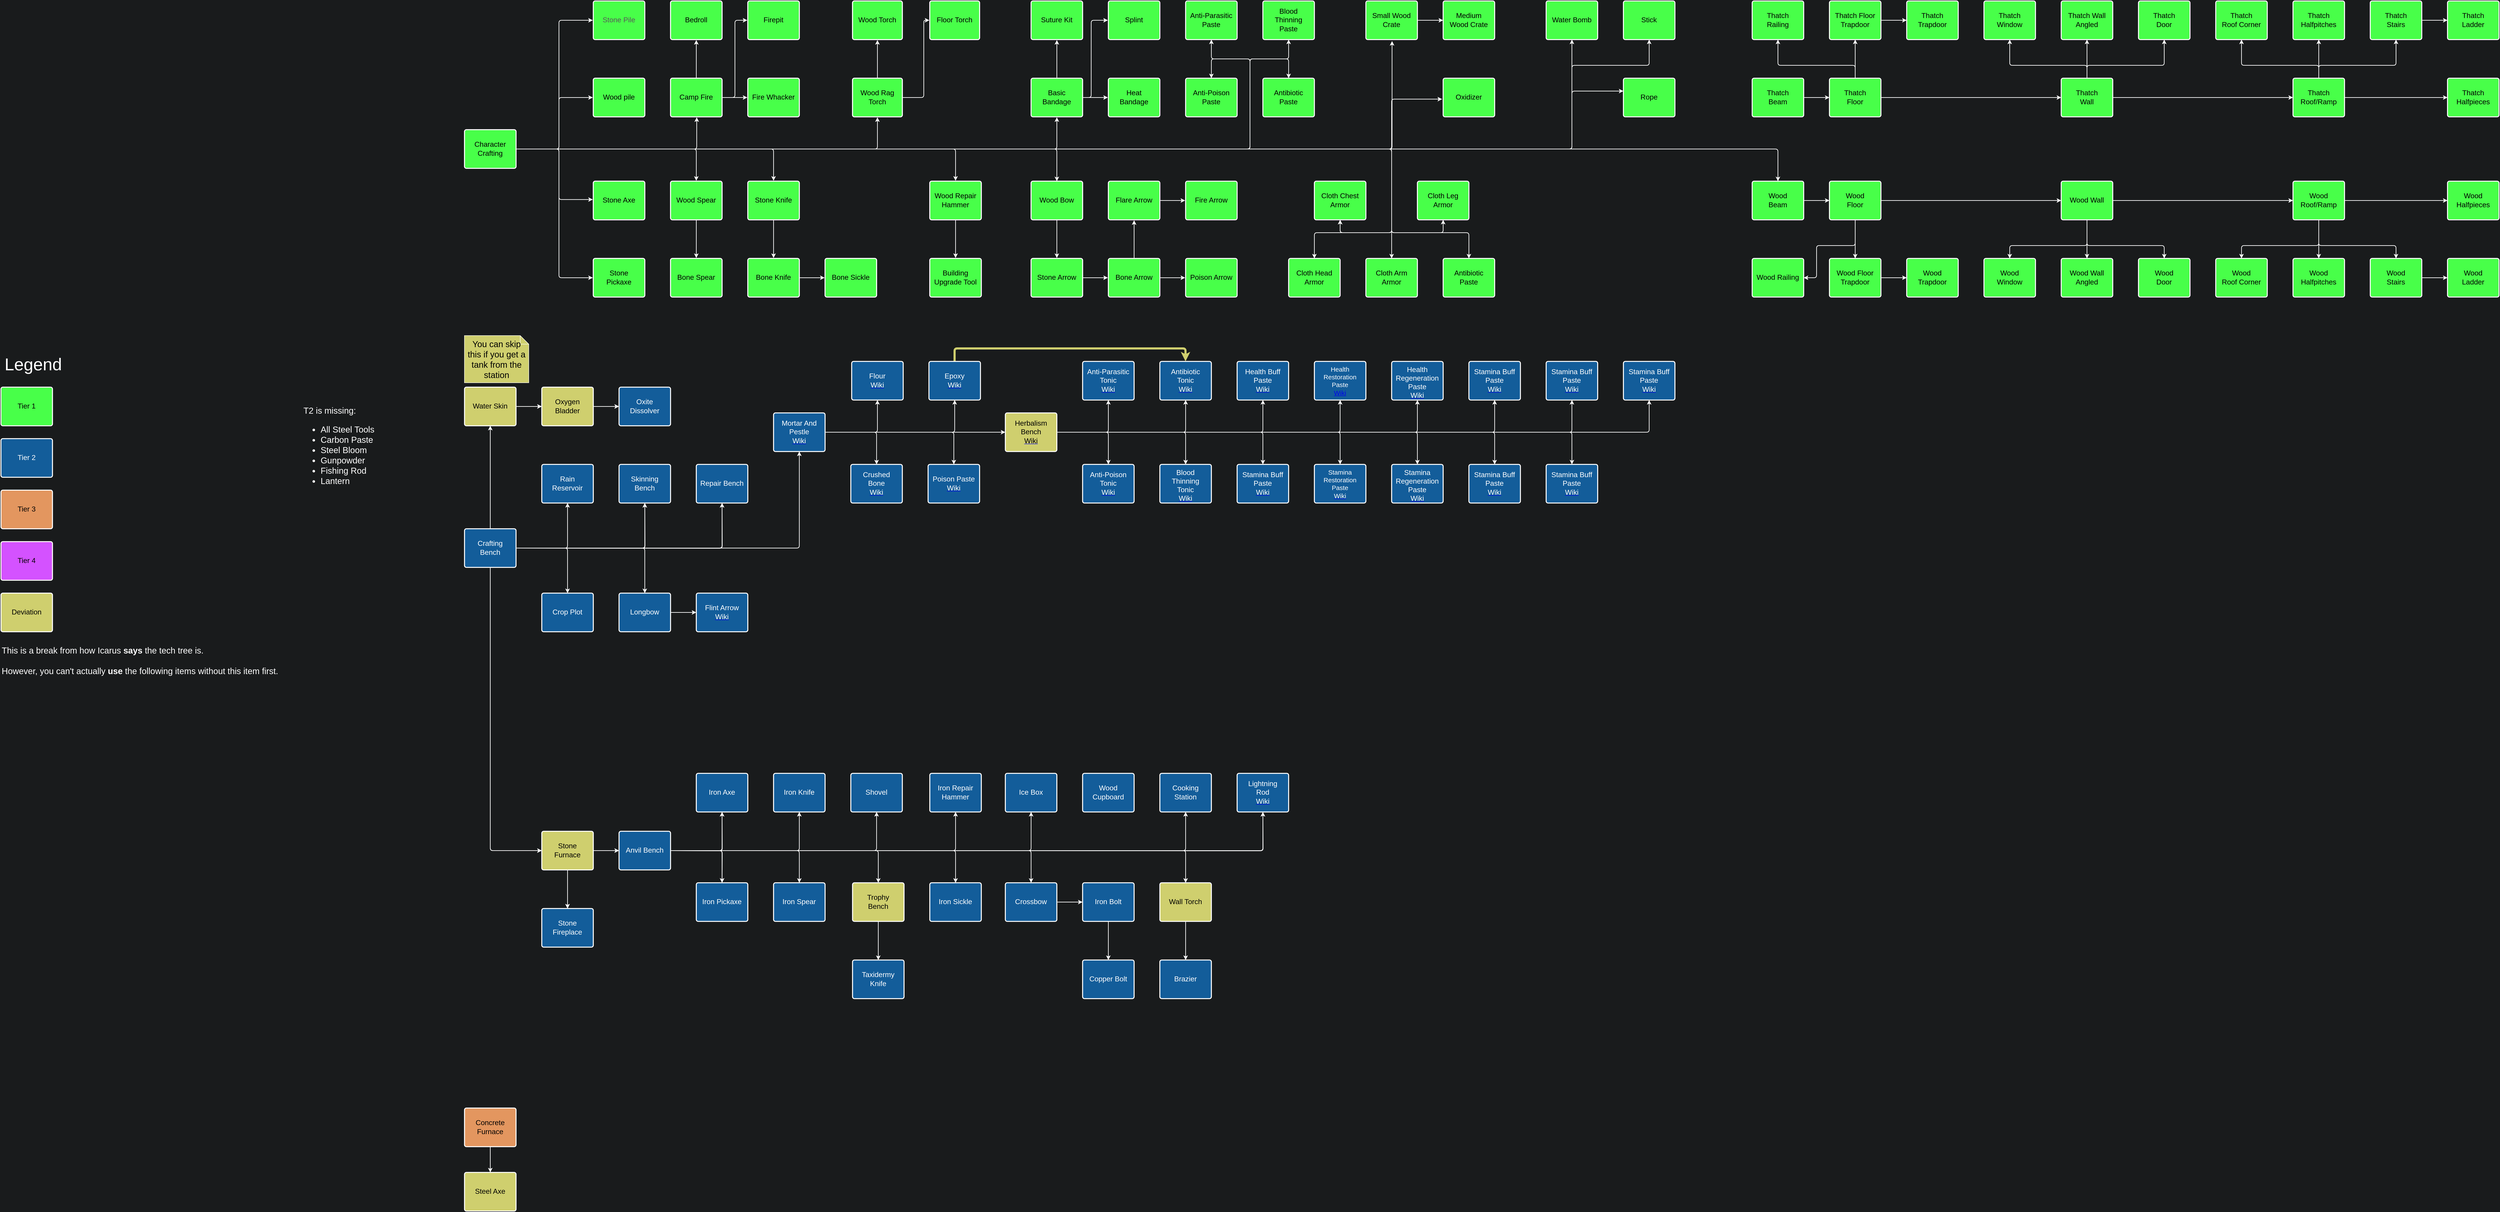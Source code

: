 <mxfile compressed="true" version="16.5.4" type="github"><diagram id="rRzekfHHQEF70Khm2-KE" name="Page-1"><mxGraphModel dx="2420" dy="1104" grid="1" gridSize="15" guides="1" tooltips="1" connect="1" arrows="1" fold="1" page="0" pageScale="1" pageWidth="850" pageHeight="1100" background="#191B1C" math="0" shadow="0"><root><mxCell id="0"/><mxCell id="1" parent="0"/><mxCell id="PEmLO8Mioou9qKizZvz7-9" style="edgeStyle=orthogonalEdgeStyle;shape=connector;rounded=1;orthogonalLoop=1;jettySize=auto;html=1;fontFamily=Helvetica;fontSize=20;startArrow=none;endArrow=classic;endFill=1;strokeWidth=1.5;strokeColor=#FFFFFF;fontColor=#000000;sketch=0;arcSize=12;" parent="1" source="Ll6SlmnCo9xCi9tkevdO-1" target="Ll6SlmnCo9xCi9tkevdO-44" edge="1"><mxGeometry relative="1" as="geometry"/></mxCell><mxCell id="PEmLO8Mioou9qKizZvz7-10" style="edgeStyle=orthogonalEdgeStyle;shape=connector;rounded=1;orthogonalLoop=1;jettySize=auto;html=1;entryX=0.5;entryY=1;entryDx=0;entryDy=0;fontFamily=Helvetica;fontSize=20;startArrow=none;endArrow=classic;endFill=1;strokeWidth=1.5;strokeColor=#FFFFFF;fontColor=#000000;sketch=0;arcSize=12;" parent="1" source="Ll6SlmnCo9xCi9tkevdO-1" target="Ll6SlmnCo9xCi9tkevdO-58" edge="1"><mxGeometry relative="1" as="geometry"><Array as="points"><mxPoint x="1830" y="405"/><mxPoint x="1830" y="195"/><mxPoint x="1740" y="195"/></Array></mxGeometry></mxCell><mxCell id="PEmLO8Mioou9qKizZvz7-11" style="edgeStyle=orthogonalEdgeStyle;shape=connector;rounded=1;orthogonalLoop=1;jettySize=auto;html=1;entryX=0.5;entryY=1;entryDx=0;entryDy=0;fontFamily=Helvetica;fontSize=20;startArrow=none;endArrow=classic;endFill=1;strokeWidth=1.5;strokeColor=#FFFFFF;fontColor=#000000;sketch=0;arcSize=12;" parent="1" source="Ll6SlmnCo9xCi9tkevdO-1" target="Ll6SlmnCo9xCi9tkevdO-59" edge="1"><mxGeometry relative="1" as="geometry"><Array as="points"><mxPoint x="1830" y="405"/><mxPoint x="1830" y="195"/><mxPoint x="1920" y="195"/></Array></mxGeometry></mxCell><mxCell id="PEmLO8Mioou9qKizZvz7-12" style="edgeStyle=orthogonalEdgeStyle;shape=connector;rounded=1;orthogonalLoop=1;jettySize=auto;html=1;fontFamily=Helvetica;fontSize=20;startArrow=none;endArrow=classic;endFill=1;strokeWidth=1.5;entryX=0.5;entryY=0;entryDx=0;entryDy=0;strokeColor=#FFFFFF;fontColor=#000000;sketch=0;arcSize=12;" parent="1" source="Ll6SlmnCo9xCi9tkevdO-1" target="Ll6SlmnCo9xCi9tkevdO-57" edge="1"><mxGeometry relative="1" as="geometry"><mxPoint x="1815" y="210" as="targetPoint"/><Array as="points"><mxPoint x="1830" y="405"/><mxPoint x="1830" y="195"/><mxPoint x="1740" y="195"/></Array></mxGeometry></mxCell><mxCell id="PEmLO8Mioou9qKizZvz7-13" style="edgeStyle=orthogonalEdgeStyle;shape=connector;rounded=1;orthogonalLoop=1;jettySize=auto;html=1;fontFamily=Helvetica;fontSize=20;startArrow=none;endArrow=classic;endFill=1;strokeWidth=1.5;entryX=0.5;entryY=0;entryDx=0;entryDy=0;strokeColor=#FFFFFF;fontColor=#000000;sketch=0;arcSize=12;" parent="1" source="Ll6SlmnCo9xCi9tkevdO-1" target="Ll6SlmnCo9xCi9tkevdO-60" edge="1"><mxGeometry relative="1" as="geometry"><mxPoint x="2055" y="270" as="targetPoint"/><Array as="points"><mxPoint x="1830" y="405"/><mxPoint x="1830" y="195"/><mxPoint x="1920" y="195"/></Array></mxGeometry></mxCell><mxCell id="PEmLO8Mioou9qKizZvz7-16" style="edgeStyle=orthogonalEdgeStyle;shape=connector;rounded=1;orthogonalLoop=1;jettySize=auto;html=1;entryX=0.508;entryY=1.039;entryDx=0;entryDy=0;entryPerimeter=0;fontFamily=Helvetica;fontSize=20;startArrow=none;endArrow=classic;endFill=1;strokeWidth=1.5;strokeColor=#FFFFFF;fontColor=#000000;sketch=0;arcSize=12;" parent="1" source="Ll6SlmnCo9xCi9tkevdO-1" target="PEmLO8Mioou9qKizZvz7-3" edge="1"><mxGeometry relative="1" as="geometry"/></mxCell><UserObject label="Character Crafting" lucidchartObjectId="u_BPGFiDnguB" id="Ll6SlmnCo9xCi9tkevdO-1"><mxCell style="html=1;overflow=block;blockSpacing=1;whiteSpace=wrap;fontSize=16.7;spacing=9;strokeOpacity=100;rounded=1;absoluteArcSize=1;arcSize=9;strokeWidth=2.3;fontColor=#ffffff;strokeColor=#FFFFFF;" parent="1" vertex="1"><mxGeometry y="360" width="120" height="90" as="geometry"/></mxCell></UserObject><UserObject label="" lucidchartObjectId="H_BPp4X-sTFV" id="Ll6SlmnCo9xCi9tkevdO-2"><mxCell style="html=1;jettySize=18;whiteSpace=wrap;fontSize=20;strokeWidth=1.5;rounded=1;arcSize=12;edgeStyle=orthogonalEdgeStyle;startArrow=none;endArrow=classic;endFill=1;exitX=1.009;exitY=0.5;exitPerimeter=0;entryX=-0.009;entryY=0.5;entryPerimeter=0;strokeColor=#FFFFFF;fontColor=#000000;sketch=0;" parent="1" source="Ll6SlmnCo9xCi9tkevdO-1" target="Ll6SlmnCo9xCi9tkevdO-3" edge="1"><mxGeometry width="100" height="100" relative="1" as="geometry"><Array as="points"><mxPoint x="220" y="405"/><mxPoint x="220" y="105"/></Array></mxGeometry></mxCell></UserObject><UserObject label="&lt;font color=&quot;#595959&quot;&gt;Stone Pile&lt;/font&gt;" lucidchartObjectId="I_BPqSDUbPAX" id="Ll6SlmnCo9xCi9tkevdO-3"><mxCell style="html=1;overflow=block;blockSpacing=1;whiteSpace=wrap;fontSize=16.7;spacing=9;strokeOpacity=100;rounded=1;absoluteArcSize=1;arcSize=9;strokeWidth=2.3;fontColor=#000;fillColor=#48ff49;strokeColor=#FFFFFF;" parent="1" vertex="1"><mxGeometry x="300" y="60" width="120" height="90" as="geometry"/></mxCell></UserObject><UserObject label="" lucidchartObjectId="N_BP8Tn_OD_2" id="Ll6SlmnCo9xCi9tkevdO-4"><mxCell style="html=1;jettySize=18;whiteSpace=wrap;fontSize=20;strokeWidth=1.5;rounded=1;arcSize=12;edgeStyle=orthogonalEdgeStyle;startArrow=none;endArrow=classic;endFill=1;exitX=1.009;exitY=0.5;exitPerimeter=0;entryX=-0.009;entryY=0.5;entryPerimeter=0;strokeColor=#FFFFFF;fontColor=#000000;sketch=0;" parent="1" source="Ll6SlmnCo9xCi9tkevdO-1" target="Ll6SlmnCo9xCi9tkevdO-5" edge="1"><mxGeometry width="100" height="100" relative="1" as="geometry"><Array as="points"><mxPoint x="220" y="405"/><mxPoint x="220" y="285"/></Array></mxGeometry></mxCell></UserObject><UserObject label="Wood pile" lucidchartObjectId="O_BPZkJiBm.c" id="Ll6SlmnCo9xCi9tkevdO-5"><mxCell style="html=1;overflow=block;blockSpacing=1;whiteSpace=wrap;fontSize=16.7;spacing=9;strokeOpacity=100;rounded=1;absoluteArcSize=1;arcSize=9;strokeWidth=2.3;fontColor=#ffffff;strokeColor=#FFFFFF;" parent="1" vertex="1"><mxGeometry x="300" y="240" width="120" height="90" as="geometry"/></mxCell></UserObject><UserObject label="" lucidchartObjectId="X_BPr38c6wYP" id="Ll6SlmnCo9xCi9tkevdO-6"><mxCell style="html=1;jettySize=18;whiteSpace=wrap;fontSize=20;strokeWidth=1.5;rounded=1;arcSize=12;edgeStyle=orthogonalEdgeStyle;startArrow=none;endArrow=classic;endFill=1;exitX=1.009;exitY=0.5;exitPerimeter=0;entryX=-0.009;entryY=0.475;entryPerimeter=0;strokeColor=#FFFFFF;fontColor=#000000;sketch=0;" parent="1" source="Ll6SlmnCo9xCi9tkevdO-1" target="Ll6SlmnCo9xCi9tkevdO-7" edge="1"><mxGeometry width="100" height="100" relative="1" as="geometry"><Array as="points"><mxPoint x="220" y="405"/><mxPoint x="220" y="523"/></Array></mxGeometry></mxCell></UserObject><UserObject label="Stone Axe" lucidchartObjectId="Y_BP5Q-G_znC" id="Ll6SlmnCo9xCi9tkevdO-7"><mxCell style="html=1;overflow=block;blockSpacing=1;whiteSpace=wrap;fontSize=16.7;spacing=9;strokeOpacity=100;rounded=1;absoluteArcSize=1;arcSize=9;strokeWidth=2.3;fontColor=#ffffff;strokeColor=#FFFFFF;" parent="1" vertex="1"><mxGeometry x="300" y="480" width="120" height="90" as="geometry"/></mxCell></UserObject><UserObject label="Stone Pickaxe" lucidchartObjectId="8_BPwkNQC5Gh" id="Ll6SlmnCo9xCi9tkevdO-8"><mxCell style="html=1;overflow=block;blockSpacing=1;whiteSpace=wrap;fontSize=16.7;spacing=9;strokeOpacity=100;rounded=1;absoluteArcSize=1;arcSize=9;strokeWidth=2.3;fontColor=#ffffff;strokeColor=#FFFFFF;" parent="1" vertex="1"><mxGeometry x="300" y="660" width="120" height="90" as="geometry"/></mxCell></UserObject><UserObject label="" lucidchartObjectId="..BPo7T~YsD4" id="Ll6SlmnCo9xCi9tkevdO-9"><mxCell style="html=1;jettySize=18;whiteSpace=wrap;fontSize=20;strokeWidth=1.5;rounded=1;arcSize=12;edgeStyle=orthogonalEdgeStyle;startArrow=none;endArrow=classic;endFill=1;exitX=1.009;exitY=0.5;exitPerimeter=0;entryX=-0.009;entryY=0.5;entryPerimeter=0;strokeColor=#FFFFFF;fontColor=#000000;sketch=0;" parent="1" source="Ll6SlmnCo9xCi9tkevdO-1" target="Ll6SlmnCo9xCi9tkevdO-8" edge="1"><mxGeometry width="100" height="100" relative="1" as="geometry"><Array as="points"><mxPoint x="220" y="405"/><mxPoint x="220" y="705"/></Array></mxGeometry></mxCell></UserObject><UserObject label="Camp Fire" lucidchartObjectId="m~BPZ36LLnPR" id="Ll6SlmnCo9xCi9tkevdO-10"><mxCell style="html=1;overflow=block;blockSpacing=1;whiteSpace=wrap;fontSize=16.7;spacing=9;strokeOpacity=100;rounded=1;absoluteArcSize=1;arcSize=9;strokeWidth=2.3;fontColor=#ffffff;strokeColor=#FFFFFF;" parent="1" vertex="1"><mxGeometry x="480" y="240" width="120" height="90" as="geometry"/></mxCell></UserObject><UserObject label="" lucidchartObjectId="O~BPa62-yU6X" id="Ll6SlmnCo9xCi9tkevdO-11"><mxCell style="html=1;jettySize=18;whiteSpace=wrap;fontSize=20;strokeWidth=1.5;rounded=1;arcSize=12;edgeStyle=orthogonalEdgeStyle;startArrow=none;endArrow=classic;endFill=1;exitX=1.009;exitY=0.5;exitPerimeter=0;entryX=0.508;entryY=1.013;entryPerimeter=0;strokeColor=#FFFFFF;fontColor=#000000;sketch=0;" parent="1" source="Ll6SlmnCo9xCi9tkevdO-1" target="Ll6SlmnCo9xCi9tkevdO-10" edge="1"><mxGeometry width="100" height="100" relative="1" as="geometry"><Array as="points"/></mxGeometry></mxCell></UserObject><UserObject label="" lucidchartObjectId="Y~BPYHWkq6s2" id="Ll6SlmnCo9xCi9tkevdO-12"><mxCell style="html=1;jettySize=18;whiteSpace=wrap;fontSize=20;strokeWidth=1.5;rounded=1;arcSize=12;edgeStyle=orthogonalEdgeStyle;startArrow=none;endArrow=classic;endFill=1;exitX=0.5;exitY=-0.012;exitPerimeter=0;entryX=0.5;entryY=1.013;entryPerimeter=0;strokeColor=#FFFFFF;fontColor=#000000;sketch=0;" parent="1" source="Ll6SlmnCo9xCi9tkevdO-10" target="Ll6SlmnCo9xCi9tkevdO-13" edge="1"><mxGeometry width="100" height="100" relative="1" as="geometry"><Array as="points"/></mxGeometry></mxCell></UserObject><UserObject label="Bedroll" lucidchartObjectId="Z~BPt7MjPGn2" id="Ll6SlmnCo9xCi9tkevdO-13"><mxCell style="html=1;overflow=block;blockSpacing=1;whiteSpace=wrap;fontSize=16.7;spacing=9;strokeOpacity=100;rounded=1;absoluteArcSize=1;arcSize=9;strokeWidth=2.3;fontColor=#ffffff;strokeColor=#FFFFFF;" parent="1" vertex="1"><mxGeometry x="480" y="60" width="120" height="90" as="geometry"/></mxCell></UserObject><UserObject label="" lucidchartObjectId="gbCP4P~I9XrF" id="Ll6SlmnCo9xCi9tkevdO-14"><mxCell style="html=1;jettySize=18;whiteSpace=wrap;fontSize=20;strokeWidth=1.5;rounded=1;arcSize=12;edgeStyle=orthogonalEdgeStyle;startArrow=none;endArrow=classic;endFill=1;exitX=1.009;exitY=0.5;exitPerimeter=0;entryX=-0.009;entryY=0.5;entryPerimeter=0;strokeColor=#FFFFFF;fontColor=#000000;sketch=0;" parent="1" source="Ll6SlmnCo9xCi9tkevdO-10" target="Ll6SlmnCo9xCi9tkevdO-15" edge="1"><mxGeometry width="100" height="100" relative="1" as="geometry"><Array as="points"><mxPoint x="630" y="285"/><mxPoint x="630" y="105"/></Array></mxGeometry></mxCell></UserObject><UserObject label="Firepit" lucidchartObjectId="hbCPNWkPi1j1" id="Ll6SlmnCo9xCi9tkevdO-15"><mxCell style="html=1;overflow=block;blockSpacing=1;whiteSpace=wrap;fontSize=16.7;spacing=9;strokeOpacity=100;rounded=1;absoluteArcSize=1;arcSize=9;strokeWidth=2.3;fontColor=#ffffff;strokeColor=#FFFFFF;" parent="1" vertex="1"><mxGeometry x="660" y="60" width="120" height="90" as="geometry"/></mxCell></UserObject><UserObject label="" lucidchartObjectId="zbCPveMLPmp4" id="Ll6SlmnCo9xCi9tkevdO-16"><mxCell style="html=1;jettySize=18;whiteSpace=wrap;fontSize=20;strokeWidth=1.5;rounded=1;arcSize=12;edgeStyle=orthogonalEdgeStyle;startArrow=none;endArrow=classic;endFill=1;exitX=1.009;exitY=0.5;exitPerimeter=0;entryX=-0.009;entryY=0.5;entryPerimeter=0;strokeColor=#FFFFFF;fontColor=#000000;sketch=0;" parent="1" source="Ll6SlmnCo9xCi9tkevdO-10" target="Ll6SlmnCo9xCi9tkevdO-17" edge="1"><mxGeometry width="100" height="100" relative="1" as="geometry"><Array as="points"/></mxGeometry></mxCell></UserObject><UserObject label="Fire Whacker" lucidchartObjectId="AbCPx_nHZjYF" id="Ll6SlmnCo9xCi9tkevdO-17"><mxCell style="html=1;overflow=block;blockSpacing=1;whiteSpace=wrap;fontSize=16.7;spacing=9;strokeOpacity=100;rounded=1;absoluteArcSize=1;arcSize=9;strokeWidth=2.3;fontColor=#ffffff;strokeColor=#FFFFFF;" parent="1" vertex="1"><mxGeometry x="660" y="240" width="120" height="90" as="geometry"/></mxCell></UserObject><UserObject label="Wood Spear" lucidchartObjectId="0bCPyFjNDxt0" id="Ll6SlmnCo9xCi9tkevdO-18"><mxCell style="html=1;overflow=block;blockSpacing=1;whiteSpace=wrap;fontSize=16.7;spacing=9;strokeOpacity=100;rounded=1;absoluteArcSize=1;arcSize=9;strokeWidth=2.3;fontColor=#ffffff;strokeColor=#FFFFFF;" parent="1" vertex="1"><mxGeometry x="480" y="480" width="120" height="90" as="geometry"/></mxCell></UserObject><UserObject label="" lucidchartObjectId="9bCP.TVr~Gpa" id="Ll6SlmnCo9xCi9tkevdO-19"><mxCell style="html=1;jettySize=18;whiteSpace=wrap;fontSize=20;strokeWidth=1.5;rounded=1;arcSize=12;edgeStyle=orthogonalEdgeStyle;startArrow=none;endArrow=classic;endFill=1;exitX=0.5;exitY=1.013;exitPerimeter=0;entryX=0.5;entryY=-0.012;entryPerimeter=0;strokeColor=#FFFFFF;fontColor=#000000;sketch=0;" parent="1" source="Ll6SlmnCo9xCi9tkevdO-18" target="Ll6SlmnCo9xCi9tkevdO-20" edge="1"><mxGeometry width="100" height="100" relative="1" as="geometry"><Array as="points"/></mxGeometry></mxCell></UserObject><UserObject label="Bone Spear" lucidchartObjectId="9bCPvY.9jizp" id="Ll6SlmnCo9xCi9tkevdO-20"><mxCell style="html=1;overflow=block;blockSpacing=1;whiteSpace=wrap;fontSize=16.7;spacing=9;strokeOpacity=100;rounded=1;absoluteArcSize=1;arcSize=9;strokeWidth=2.3;fontColor=#ffffff;strokeColor=#FFFFFF;" parent="1" vertex="1"><mxGeometry x="480" y="660" width="120" height="90" as="geometry"/></mxCell></UserObject><UserObject label="" lucidchartObjectId="kiCP-3K6-2XL" id="Ll6SlmnCo9xCi9tkevdO-21"><mxCell style="html=1;jettySize=18;whiteSpace=wrap;fontSize=20;strokeWidth=1.5;rounded=1;arcSize=12;edgeStyle=orthogonalEdgeStyle;startArrow=none;endArrow=classic;endFill=1;exitX=1.009;exitY=0.5;exitPerimeter=0;entryX=0.5;entryY=-0.012;entryPerimeter=0;strokeColor=#FFFFFF;fontColor=#000000;sketch=0;" parent="1" source="Ll6SlmnCo9xCi9tkevdO-1" target="Ll6SlmnCo9xCi9tkevdO-18" edge="1"><mxGeometry width="100" height="100" relative="1" as="geometry"><Array as="points"/></mxGeometry></mxCell></UserObject><UserObject label="Stone Knife" lucidchartObjectId="DiCPni2tE8rD" id="Ll6SlmnCo9xCi9tkevdO-22"><mxCell style="html=1;overflow=block;blockSpacing=1;whiteSpace=wrap;fontSize=16.7;spacing=9;strokeOpacity=100;rounded=1;absoluteArcSize=1;arcSize=9;strokeWidth=2.3;fontColor=#ffffff;strokeColor=#FFFFFF;" parent="1" vertex="1"><mxGeometry x="660" y="480" width="120" height="90" as="geometry"/></mxCell></UserObject><UserObject label="" lucidchartObjectId="TiCPVjLU_8wO" id="Ll6SlmnCo9xCi9tkevdO-23"><mxCell style="html=1;jettySize=18;whiteSpace=wrap;fontSize=20;strokeWidth=1.5;rounded=1;arcSize=12;edgeStyle=orthogonalEdgeStyle;startArrow=none;endArrow=classic;endFill=1;exitX=0.5;exitY=1.013;exitPerimeter=0;entryX=0.5;entryY=-0.012;entryPerimeter=0;strokeColor=#FFFFFF;fontColor=#000000;sketch=0;" parent="1" source="Ll6SlmnCo9xCi9tkevdO-22" target="Ll6SlmnCo9xCi9tkevdO-24" edge="1"><mxGeometry width="100" height="100" relative="1" as="geometry"><Array as="points"/></mxGeometry></mxCell></UserObject><UserObject label="Bone Knife" lucidchartObjectId="UiCPd2ayhX7t" id="Ll6SlmnCo9xCi9tkevdO-24"><mxCell style="html=1;overflow=block;blockSpacing=1;whiteSpace=wrap;fontSize=16.7;spacing=9;strokeOpacity=100;rounded=1;absoluteArcSize=1;arcSize=9;strokeWidth=2.3;fontColor=#ffffff;strokeColor=#FFFFFF;" parent="1" vertex="1"><mxGeometry x="660" y="660" width="120" height="90" as="geometry"/></mxCell></UserObject><UserObject label="" lucidchartObjectId=".iCPRyIr9Cb5" id="Ll6SlmnCo9xCi9tkevdO-25"><mxCell style="html=1;jettySize=18;whiteSpace=wrap;fontSize=20;strokeWidth=1.5;rounded=1;arcSize=12;edgeStyle=orthogonalEdgeStyle;startArrow=none;endArrow=classic;endFill=1;exitX=1.009;exitY=0.5;exitPerimeter=0;entryX=0.5;entryY=-0.013;entryPerimeter=0;strokeColor=#FFFFFF;fontColor=#000000;sketch=0;" parent="1" source="Ll6SlmnCo9xCi9tkevdO-1" target="Ll6SlmnCo9xCi9tkevdO-22" edge="1"><mxGeometry width="100" height="100" relative="1" as="geometry"><Array as="points"/></mxGeometry></mxCell></UserObject><UserObject label="" lucidchartObjectId="ljCP1IuRaDb0" id="Ll6SlmnCo9xCi9tkevdO-26"><mxCell style="html=1;jettySize=18;whiteSpace=wrap;fontSize=20;strokeWidth=1.5;rounded=1;arcSize=12;edgeStyle=orthogonalEdgeStyle;startArrow=none;endArrow=classic;endFill=1;exitX=1.009;exitY=0.5;exitPerimeter=0;entryX=-0.009;entryY=0.5;entryPerimeter=0;strokeColor=#FFFFFF;fontColor=#000000;sketch=0;" parent="1" source="Ll6SlmnCo9xCi9tkevdO-24" target="Ll6SlmnCo9xCi9tkevdO-27" edge="1"><mxGeometry width="100" height="100" relative="1" as="geometry"><Array as="points"/></mxGeometry></mxCell></UserObject><UserObject label="Bone Sickle" lucidchartObjectId="mjCPNi4_uxHu" id="Ll6SlmnCo9xCi9tkevdO-27"><mxCell style="html=1;overflow=block;blockSpacing=1;whiteSpace=wrap;fontSize=16.7;spacing=9;strokeOpacity=100;rounded=1;absoluteArcSize=1;arcSize=9;strokeWidth=2.3;fontColor=#ffffff;strokeColor=#FFFFFF;" parent="1" vertex="1"><mxGeometry x="840" y="660" width="120" height="90" as="geometry"/></mxCell></UserObject><UserObject label="Wood Torch" lucidchartObjectId="NjCPfoWaLX8s" id="Ll6SlmnCo9xCi9tkevdO-28"><mxCell style="html=1;overflow=block;blockSpacing=1;whiteSpace=wrap;fontSize=16.7;spacing=9;strokeOpacity=100;rounded=1;absoluteArcSize=1;arcSize=9;strokeWidth=2.3;fontColor=#ffffff;strokeColor=#FFFFFF;" parent="1" vertex="1"><mxGeometry x="904" y="60" width="116" height="90" as="geometry"/></mxCell></UserObject><UserObject label="Wood Rag Torch" lucidchartObjectId="XjCPkU5Gd-JE" id="Ll6SlmnCo9xCi9tkevdO-29"><mxCell style="html=1;overflow=block;blockSpacing=1;whiteSpace=wrap;fontSize=16.7;spacing=9;strokeOpacity=100;rounded=1;absoluteArcSize=1;arcSize=9;strokeWidth=2.3;fontColor=#ffffff;strokeColor=#FFFFFF;" parent="1" vertex="1"><mxGeometry x="904" y="240" width="116" height="90" as="geometry"/></mxCell></UserObject><UserObject label="" lucidchartObjectId="-jCPkoOa--Ug" id="Ll6SlmnCo9xCi9tkevdO-30"><mxCell style="html=1;jettySize=18;whiteSpace=wrap;fontSize=20;strokeWidth=1.5;rounded=1;arcSize=12;edgeStyle=orthogonalEdgeStyle;startArrow=none;endArrow=classic;endFill=1;exitX=1.009;exitY=0.5;exitPerimeter=0;entryX=0.5;entryY=1.013;entryPerimeter=0;strokeColor=#FFFFFF;fontColor=#000000;sketch=0;" parent="1" source="Ll6SlmnCo9xCi9tkevdO-1" target="Ll6SlmnCo9xCi9tkevdO-29" edge="1"><mxGeometry width="100" height="100" relative="1" as="geometry"><Array as="points"/></mxGeometry></mxCell></UserObject><UserObject label="" lucidchartObjectId="~jCPqyXbzsTr" id="Ll6SlmnCo9xCi9tkevdO-31"><mxCell style="html=1;jettySize=18;whiteSpace=wrap;fontSize=20;strokeWidth=1.5;rounded=1;arcSize=12;edgeStyle=orthogonalEdgeStyle;startArrow=none;endArrow=classic;endFill=1;exitX=0.5;exitY=-0.013;exitPerimeter=0;entryX=0.5;entryY=1.013;entryPerimeter=0;strokeColor=#FFFFFF;fontColor=#000000;sketch=0;" parent="1" source="Ll6SlmnCo9xCi9tkevdO-29" target="Ll6SlmnCo9xCi9tkevdO-28" edge="1"><mxGeometry width="100" height="100" relative="1" as="geometry"><Array as="points"/></mxGeometry></mxCell></UserObject><UserObject label="Building Upgrade Tool" lucidchartObjectId="FkCPaop_36B8" id="Ll6SlmnCo9xCi9tkevdO-32"><mxCell style="html=1;overflow=block;blockSpacing=1;whiteSpace=wrap;fontSize=16.7;spacing=9;strokeOpacity=100;rounded=1;absoluteArcSize=1;arcSize=9;strokeWidth=2.3;fontColor=#ffffff;strokeColor=#FFFFFF;" parent="1" vertex="1"><mxGeometry x="1084" y="660" width="120" height="90" as="geometry"/></mxCell></UserObject><UserObject label="Wood Repair Hammer" lucidchartObjectId="SkCPNsp~cqIT" id="Ll6SlmnCo9xCi9tkevdO-33"><mxCell style="html=1;overflow=block;blockSpacing=1;whiteSpace=wrap;fontSize=16.7;spacing=9;strokeOpacity=100;rounded=1;absoluteArcSize=1;arcSize=9;strokeWidth=2.3;fontColor=#ffffff;strokeColor=#FFFFFF;" parent="1" vertex="1"><mxGeometry x="1084" y="480" width="120" height="90" as="geometry"/></mxCell></UserObject><UserObject label="" lucidchartObjectId="ZkCPeKj-GK6g" id="Ll6SlmnCo9xCi9tkevdO-34"><mxCell style="html=1;jettySize=18;whiteSpace=wrap;fontSize=20;strokeWidth=1.5;rounded=1;arcSize=12;edgeStyle=orthogonalEdgeStyle;startArrow=none;endArrow=classic;endFill=1;exitX=0.5;exitY=1.013;exitPerimeter=0;entryX=0.5;entryY=-0.013;entryPerimeter=0;strokeColor=#FFFFFF;fontColor=#000000;sketch=0;" parent="1" source="Ll6SlmnCo9xCi9tkevdO-33" target="Ll6SlmnCo9xCi9tkevdO-32" edge="1"><mxGeometry width="100" height="100" relative="1" as="geometry"><Array as="points"/></mxGeometry></mxCell></UserObject><UserObject label="" lucidchartObjectId="4kCPnIZIU0An" id="Ll6SlmnCo9xCi9tkevdO-35"><mxCell style="html=1;jettySize=18;whiteSpace=wrap;fontSize=20;strokeWidth=1.5;rounded=1;arcSize=12;edgeStyle=orthogonalEdgeStyle;startArrow=none;endArrow=classic;endFill=1;exitX=1.009;exitY=0.5;exitPerimeter=0;entryX=0.5;entryY=-0.013;entryPerimeter=0;strokeColor=#FFFFFF;fontColor=#000000;sketch=0;" parent="1" source="Ll6SlmnCo9xCi9tkevdO-1" target="Ll6SlmnCo9xCi9tkevdO-33" edge="1"><mxGeometry width="100" height="100" relative="1" as="geometry"><Array as="points"/></mxGeometry></mxCell></UserObject><UserObject label="Basic Bandage" lucidchartObjectId="_kCP5BGV8mZ8" id="Ll6SlmnCo9xCi9tkevdO-36"><mxCell style="html=1;overflow=block;blockSpacing=1;whiteSpace=wrap;fontSize=16.7;spacing=9;strokeOpacity=100;rounded=1;absoluteArcSize=1;arcSize=9;strokeWidth=2.3;fontColor=#000;fillColor=#48ff49;strokeColor=#FFFFFF;" parent="1" vertex="1"><mxGeometry x="1320" y="240" width="120" height="90" as="geometry"/></mxCell></UserObject><UserObject label="" lucidchartObjectId="BlCPuP3NP.qO" id="Ll6SlmnCo9xCi9tkevdO-37"><mxCell style="html=1;jettySize=18;whiteSpace=wrap;fontSize=20;strokeWidth=1.5;rounded=1;arcSize=12;edgeStyle=orthogonalEdgeStyle;startArrow=none;endArrow=classic;endFill=1;exitX=0.5;exitY=-0.013;exitPerimeter=0;entryX=0.5;entryY=1.013;entryPerimeter=0;strokeColor=#FFFFFF;fontColor=#000000;sketch=0;" parent="1" source="Ll6SlmnCo9xCi9tkevdO-36" target="Ll6SlmnCo9xCi9tkevdO-38" edge="1"><mxGeometry width="100" height="100" relative="1" as="geometry"><Array as="points"/></mxGeometry></mxCell></UserObject><UserObject label="Suture Kit" lucidchartObjectId="ClCPImLDUexu" id="Ll6SlmnCo9xCi9tkevdO-38"><mxCell style="html=1;overflow=block;blockSpacing=1;whiteSpace=wrap;fontSize=16.7;spacing=9;strokeOpacity=100;rounded=1;absoluteArcSize=1;arcSize=9;strokeWidth=2.3;fontColor=#000;fillColor=#48ff49;strokeColor=#FFFFFF;" parent="1" vertex="1"><mxGeometry x="1320" y="60" width="120" height="90" as="geometry"/></mxCell></UserObject><UserObject label="" lucidchartObjectId="rmCPF1wiyj0F" id="Ll6SlmnCo9xCi9tkevdO-39"><mxCell style="html=1;jettySize=18;whiteSpace=wrap;fontSize=20;strokeWidth=1.5;rounded=1;arcSize=12;edgeStyle=orthogonalEdgeStyle;startArrow=none;endArrow=classic;endFill=1;exitX=1.009;exitY=0.5;exitPerimeter=0;entryX=0.5;entryY=1.013;entryPerimeter=0;strokeColor=#FFFFFF;fontColor=#000000;sketch=0;" parent="1" source="Ll6SlmnCo9xCi9tkevdO-1" target="Ll6SlmnCo9xCi9tkevdO-36" edge="1"><mxGeometry width="100" height="100" relative="1" as="geometry"><Array as="points"/></mxGeometry></mxCell></UserObject><UserObject label="" lucidchartObjectId="hnCP7O0cIXPL" id="Ll6SlmnCo9xCi9tkevdO-40"><mxCell style="html=1;jettySize=18;whiteSpace=wrap;fontSize=20;strokeWidth=1.5;rounded=1;arcSize=12;edgeStyle=orthogonalEdgeStyle;startArrow=none;endArrow=classic;endFill=1;exitX=1.009;exitY=0.5;exitPerimeter=0;entryX=-0.009;entryY=0.5;entryPerimeter=0;strokeColor=#FFFFFF;fontColor=#000000;sketch=0;" parent="1" source="Ll6SlmnCo9xCi9tkevdO-36" target="Ll6SlmnCo9xCi9tkevdO-41" edge="1"><mxGeometry width="100" height="100" relative="1" as="geometry"><Array as="points"/></mxGeometry></mxCell></UserObject><UserObject label="Heat Bandage" lucidchartObjectId="inCPRJHLFMFV" id="Ll6SlmnCo9xCi9tkevdO-41"><mxCell style="html=1;overflow=block;blockSpacing=1;whiteSpace=wrap;fontSize=16.7;spacing=9;strokeOpacity=100;rounded=1;absoluteArcSize=1;arcSize=9;strokeWidth=2.3;fontColor=#000;fillColor=#48ff49;strokeColor=#FFFFFF;" parent="1" vertex="1"><mxGeometry x="1500" y="240" width="120" height="90" as="geometry"/></mxCell></UserObject><UserObject label="Splint" lucidchartObjectId="xnCPvxHndka4" id="Ll6SlmnCo9xCi9tkevdO-42"><mxCell style="html=1;overflow=block;blockSpacing=1;whiteSpace=wrap;fontSize=16.7;spacing=9;strokeOpacity=100;rounded=1;absoluteArcSize=1;arcSize=9;strokeWidth=2.3;fontColor=#000;fillColor=#48ff49;strokeColor=#FFFFFF;" parent="1" vertex="1"><mxGeometry x="1500" y="60" width="120" height="90" as="geometry"/></mxCell></UserObject><UserObject label="" lucidchartObjectId="NnCP2bfcHP.Y" id="Ll6SlmnCo9xCi9tkevdO-43"><mxCell style="html=1;jettySize=18;whiteSpace=wrap;fontSize=20;strokeWidth=1.5;rounded=1;arcSize=12;edgeStyle=orthogonalEdgeStyle;startArrow=none;endArrow=classic;endFill=1;exitX=1.009;exitY=0.5;exitPerimeter=0;entryX=-0.009;entryY=0.5;entryPerimeter=0;strokeColor=#FFFFFF;fontColor=#000000;sketch=0;" parent="1" source="Ll6SlmnCo9xCi9tkevdO-36" target="Ll6SlmnCo9xCi9tkevdO-42" edge="1"><mxGeometry width="100" height="100" relative="1" as="geometry"><Array as="points"><mxPoint x="1460" y="285"/><mxPoint x="1460" y="105"/></Array></mxGeometry></mxCell></UserObject><UserObject label="Wood Bow" lucidchartObjectId="soCP9eVfctdo" id="Ll6SlmnCo9xCi9tkevdO-44"><mxCell style="html=1;overflow=block;blockSpacing=1;whiteSpace=wrap;fontSize=16.7;spacing=9;strokeOpacity=100;rounded=1;absoluteArcSize=1;arcSize=9;strokeWidth=2.3;fontColor=#ffffff;strokeColor=#FFFFFF;" parent="1" vertex="1"><mxGeometry x="1320" y="480" width="120" height="90" as="geometry"/></mxCell></UserObject><UserObject label="Floor Torch" lucidchartObjectId="0oCPBDUv6IJo" id="Ll6SlmnCo9xCi9tkevdO-45"><mxCell style="html=1;overflow=block;blockSpacing=1;whiteSpace=wrap;fontSize=16.7;spacing=9;strokeOpacity=100;rounded=1;absoluteArcSize=1;arcSize=9;strokeWidth=2.3;fontColor=#ffffff;strokeColor=#FFFFFF;" parent="1" vertex="1"><mxGeometry x="1084" y="60" width="116" height="90" as="geometry"/></mxCell></UserObject><UserObject label="" lucidchartObjectId="9oCPAgSTg2dO" id="Ll6SlmnCo9xCi9tkevdO-46"><mxCell style="html=1;jettySize=18;whiteSpace=wrap;fontSize=20;strokeWidth=1.5;rounded=1;arcSize=12;edgeStyle=orthogonalEdgeStyle;startArrow=none;endArrow=classic;endFill=1;exitX=1.009;exitY=0.5;exitPerimeter=0;entryX=-0.009;entryY=0.5;entryPerimeter=0;strokeColor=#FFFFFF;fontColor=#000000;sketch=0;" parent="1" source="Ll6SlmnCo9xCi9tkevdO-29" target="Ll6SlmnCo9xCi9tkevdO-45" edge="1"><mxGeometry width="100" height="100" relative="1" as="geometry"><Array as="points"><mxPoint x="1070" y="285"/><mxPoint x="1070" y="105"/></Array></mxGeometry></mxCell></UserObject><UserObject label="" lucidchartObjectId="CpCPfpf-9aIL" id="Ll6SlmnCo9xCi9tkevdO-47"><mxCell style="html=1;jettySize=18;whiteSpace=wrap;fontSize=20;strokeWidth=1.5;rounded=1;arcSize=12;edgeStyle=orthogonalEdgeStyle;startArrow=none;endArrow=classic;endFill=1;exitX=0.5;exitY=1.013;exitPerimeter=0;entryX=0.5;entryY=-0.012;entryPerimeter=0;strokeColor=#FFFFFF;fontColor=#000000;sketch=0;" parent="1" source="Ll6SlmnCo9xCi9tkevdO-44" target="Ll6SlmnCo9xCi9tkevdO-48" edge="1"><mxGeometry width="100" height="100" relative="1" as="geometry"><Array as="points"/></mxGeometry></mxCell></UserObject><UserObject label="Stone Arrow" lucidchartObjectId="DpCP2Eaae.8H" id="Ll6SlmnCo9xCi9tkevdO-48"><mxCell style="html=1;overflow=block;blockSpacing=1;whiteSpace=wrap;fontSize=16.7;spacing=9;strokeOpacity=100;rounded=1;absoluteArcSize=1;arcSize=9;strokeWidth=2.3;fontColor=#ffffff;strokeColor=#FFFFFF;" parent="1" vertex="1"><mxGeometry x="1320" y="660" width="120" height="90" as="geometry"/></mxCell></UserObject><UserObject label="" lucidchartObjectId="6pCPRLMFEYzP" id="Ll6SlmnCo9xCi9tkevdO-49"><mxCell style="html=1;jettySize=18;whiteSpace=wrap;fontSize=20;strokeWidth=1.5;rounded=1;arcSize=12;edgeStyle=orthogonalEdgeStyle;startArrow=none;endArrow=classic;endFill=1;exitX=1.009;exitY=0.5;exitPerimeter=0;entryX=-0.009;entryY=0.5;entryPerimeter=0;strokeColor=#FFFFFF;fontColor=#000000;sketch=0;" parent="1" source="Ll6SlmnCo9xCi9tkevdO-48" target="Ll6SlmnCo9xCi9tkevdO-50" edge="1"><mxGeometry width="100" height="100" relative="1" as="geometry"><Array as="points"/></mxGeometry></mxCell></UserObject><UserObject label="Bone Arrow" lucidchartObjectId="7pCPZ1x_f7pm" id="Ll6SlmnCo9xCi9tkevdO-50"><mxCell style="html=1;overflow=block;blockSpacing=1;whiteSpace=wrap;fontSize=16.7;spacing=9;strokeOpacity=100;rounded=1;absoluteArcSize=1;arcSize=9;strokeWidth=2.3;fontColor=#000;fillColor=#48ff49;strokeColor=#FFFFFF;" parent="1" vertex="1"><mxGeometry x="1500" y="660" width="120" height="90" as="geometry"/></mxCell></UserObject><UserObject label="" lucidchartObjectId="aqCPHMb0PwwD" id="Ll6SlmnCo9xCi9tkevdO-51"><mxCell style="html=1;jettySize=18;whiteSpace=wrap;fontSize=20;strokeWidth=1.5;rounded=1;arcSize=12;edgeStyle=orthogonalEdgeStyle;startArrow=none;endArrow=classic;endFill=1;exitX=0.5;exitY=-0.013;exitPerimeter=0;entryX=0.5;entryY=1.013;entryPerimeter=0;strokeColor=#FFFFFF;fontColor=#000000;sketch=0;" parent="1" source="Ll6SlmnCo9xCi9tkevdO-50" target="Ll6SlmnCo9xCi9tkevdO-52" edge="1"><mxGeometry width="100" height="100" relative="1" as="geometry"><Array as="points"/></mxGeometry></mxCell></UserObject><UserObject label="Flare Arrow" lucidchartObjectId="dqCP8PIB~_1w" id="Ll6SlmnCo9xCi9tkevdO-52"><mxCell style="html=1;overflow=block;blockSpacing=1;whiteSpace=wrap;fontSize=16.7;spacing=9;strokeOpacity=100;rounded=1;absoluteArcSize=1;arcSize=9;strokeWidth=2.3;fontColor=#000;fillColor=#48ff49;strokeColor=#FFFFFF;" parent="1" vertex="1"><mxGeometry x="1500" y="480" width="120" height="90" as="geometry"/></mxCell></UserObject><UserObject label="" lucidchartObjectId="oqCPp.f_A3Km" id="Ll6SlmnCo9xCi9tkevdO-53"><mxCell style="html=1;jettySize=18;whiteSpace=wrap;fontSize=20;strokeWidth=1.5;rounded=1;arcSize=12;edgeStyle=orthogonalEdgeStyle;startArrow=none;endArrow=classic;endFill=1;exitX=1.009;exitY=0.5;exitPerimeter=0;entryX=-0.009;entryY=0.5;entryPerimeter=0;strokeColor=#FFFFFF;fontColor=#000000;sketch=0;" parent="1" source="Ll6SlmnCo9xCi9tkevdO-52" target="Ll6SlmnCo9xCi9tkevdO-54" edge="1"><mxGeometry width="100" height="100" relative="1" as="geometry"><Array as="points"/></mxGeometry></mxCell></UserObject><UserObject label="Fire Arrow" lucidchartObjectId="qqCPw2HN394B" id="Ll6SlmnCo9xCi9tkevdO-54"><mxCell style="html=1;overflow=block;blockSpacing=1;whiteSpace=wrap;fontSize=16.7;spacing=9;strokeOpacity=100;rounded=1;absoluteArcSize=1;arcSize=9;strokeWidth=2.3;fontColor=#000;fillColor=#48ff49;strokeColor=#FFFFFF;" parent="1" vertex="1"><mxGeometry x="1680" y="480" width="120" height="90" as="geometry"/></mxCell></UserObject><UserObject label="" lucidchartObjectId="wqCPvKt36-xp" id="Ll6SlmnCo9xCi9tkevdO-55"><mxCell style="html=1;jettySize=18;whiteSpace=wrap;fontSize=20;strokeWidth=1.5;rounded=1;arcSize=12;edgeStyle=orthogonalEdgeStyle;startArrow=none;endArrow=classic;endFill=1;exitX=1.009;exitY=0.5;exitPerimeter=0;entryX=-0.009;entryY=0.5;entryPerimeter=0;strokeColor=#FFFFFF;fontColor=#000000;sketch=0;" parent="1" source="Ll6SlmnCo9xCi9tkevdO-50" target="Ll6SlmnCo9xCi9tkevdO-56" edge="1"><mxGeometry width="100" height="100" relative="1" as="geometry"><Array as="points"/></mxGeometry></mxCell></UserObject><UserObject label="Poison Arrow" lucidchartObjectId="yqCPa7FqjyKV" id="Ll6SlmnCo9xCi9tkevdO-56"><mxCell style="html=1;overflow=block;blockSpacing=1;whiteSpace=wrap;fontSize=16.7;spacing=9;strokeOpacity=100;rounded=1;absoluteArcSize=1;arcSize=9;strokeWidth=2.3;fontColor=#000;fillColor=#48ff49;strokeColor=#FFFFFF;" parent="1" vertex="1"><mxGeometry x="1680" y="660" width="120" height="90" as="geometry"/></mxCell></UserObject><UserObject label="Anti-Poison Paste" lucidchartObjectId="PqCPc58l.CzU" id="Ll6SlmnCo9xCi9tkevdO-57"><mxCell style="html=1;overflow=block;blockSpacing=1;whiteSpace=wrap;fontSize=16.7;spacing=9;strokeOpacity=100;rounded=1;absoluteArcSize=1;arcSize=9;strokeWidth=2.3;fontColor=#000;fillColor=#48ff49;strokeColor=#FFFFFF;" parent="1" vertex="1"><mxGeometry x="1680" y="240" width="120" height="90" as="geometry"/></mxCell></UserObject><UserObject label="Anti-Parasitic Paste" lucidchartObjectId=".qCP9QTMKTPM" id="Ll6SlmnCo9xCi9tkevdO-58"><mxCell style="html=1;overflow=block;blockSpacing=1;whiteSpace=wrap;fontSize=16.7;spacing=9;strokeOpacity=100;rounded=1;absoluteArcSize=1;arcSize=9;strokeWidth=2.3;fontColor=#000;fillColor=#48ff49;strokeColor=#FFFFFF;" parent="1" vertex="1"><mxGeometry x="1680" y="60" width="120" height="90" as="geometry"/></mxCell></UserObject><UserObject label="Blood Thinning Paste" lucidchartObjectId="nrCP6l9zcHXE" id="Ll6SlmnCo9xCi9tkevdO-59"><mxCell style="html=1;overflow=block;blockSpacing=1;whiteSpace=wrap;fontSize=16.7;spacing=9;strokeOpacity=100;rounded=1;absoluteArcSize=1;arcSize=9;strokeWidth=2.3;fontColor=#000;fillColor=#48ff49;strokeColor=#FFFFFF;" parent="1" vertex="1"><mxGeometry x="1860" y="60" width="120" height="90" as="geometry"/></mxCell></UserObject><UserObject label="Antibiotic Paste" lucidchartObjectId="yrCP56Y~xQKt" id="Ll6SlmnCo9xCi9tkevdO-60"><mxCell style="html=1;overflow=block;blockSpacing=1;whiteSpace=wrap;fontSize=16.7;spacing=9;strokeOpacity=100;rounded=1;absoluteArcSize=1;arcSize=9;strokeWidth=2.3;fontColor=#000;fillColor=#48ff49;strokeColor=#FFFFFF;" parent="1" vertex="1"><mxGeometry x="1860" y="240" width="120" height="90" as="geometry"/></mxCell></UserObject><mxCell id="PEmLO8Mioou9qKizZvz7-6" value="" style="edgeStyle=orthogonalEdgeStyle;curved=0;rounded=1;sketch=0;orthogonalLoop=1;jettySize=auto;html=1;endArrow=classic;fontSize=20;strokeWidth=1.5;arcSize=12;startArrow=none;endFill=1;strokeColor=#FFFFFF;fontColor=#000000;" parent="1" source="PEmLO8Mioou9qKizZvz7-3" target="PEmLO8Mioou9qKizZvz7-5" edge="1"><mxGeometry relative="1" as="geometry"/></mxCell><UserObject label="Small Wood Crate" lucidchartObjectId="yrCP56Y~xQKt" id="PEmLO8Mioou9qKizZvz7-3"><mxCell style="html=1;overflow=block;blockSpacing=1;whiteSpace=wrap;fontSize=16.7;spacing=9;strokeOpacity=100;rounded=1;absoluteArcSize=1;arcSize=9;strokeWidth=2.3;fontColor=#000;fillColor=#48ff49;strokeColor=#FFFFFF;" parent="1" vertex="1"><mxGeometry x="2100" y="60" width="120" height="90" as="geometry"/></mxCell></UserObject><UserObject label="Medium Wood Crate" lucidchartObjectId="yrCP56Y~xQKt" id="PEmLO8Mioou9qKizZvz7-5"><mxCell style="html=1;overflow=block;blockSpacing=1;whiteSpace=wrap;fontSize=16.7;spacing=9;strokeOpacity=100;rounded=1;absoluteArcSize=1;arcSize=9;strokeWidth=2.3;fontColor=#000;fillColor=#48ff49;strokeColor=#FFFFFF;" parent="1" vertex="1"><mxGeometry x="2280" y="60" width="120" height="90" as="geometry"/></mxCell></UserObject><UserObject label="Oxidizer" lucidchartObjectId="yrCP56Y~xQKt" id="PEmLO8Mioou9qKizZvz7-8"><mxCell style="html=1;overflow=block;blockSpacing=1;whiteSpace=wrap;fontSize=16.7;spacing=9;strokeOpacity=100;rounded=1;absoluteArcSize=1;arcSize=9;strokeWidth=2.3;fontColor=#000;fillColor=#48ff49;strokeColor=#FFFFFF;" parent="1" vertex="1"><mxGeometry x="2280" y="240" width="120" height="90" as="geometry"/></mxCell></UserObject><mxCell id="PEmLO8Mioou9qKizZvz7-17" style="edgeStyle=orthogonalEdgeStyle;shape=connector;rounded=1;orthogonalLoop=1;jettySize=auto;html=1;entryX=-0.02;entryY=0.542;entryDx=0;entryDy=0;entryPerimeter=0;fontFamily=Helvetica;fontSize=20;startArrow=none;endArrow=classic;endFill=1;strokeWidth=1.5;strokeColor=#FFFFFF;fontColor=#000000;sketch=0;arcSize=12;" parent="1" source="Ll6SlmnCo9xCi9tkevdO-1" target="PEmLO8Mioou9qKizZvz7-8" edge="1"><mxGeometry relative="1" as="geometry"><mxPoint x="120" y="405.0" as="sourcePoint"/><mxPoint x="2160.96" y="153.51" as="targetPoint"/><Array as="points"><mxPoint x="2160" y="405"/><mxPoint x="2160" y="289"/></Array></mxGeometry></mxCell><UserObject label="Cloth Leg Armor" lucidchartObjectId="yrCP56Y~xQKt" id="PEmLO8Mioou9qKizZvz7-18"><mxCell style="html=1;overflow=block;blockSpacing=1;whiteSpace=wrap;fontSize=16.7;spacing=9;strokeOpacity=100;rounded=1;absoluteArcSize=1;arcSize=9;strokeWidth=2.3;fontColor=#000;fillColor=#48ff49;strokeColor=#FFFFFF;" parent="1" vertex="1"><mxGeometry x="2220" y="480" width="120" height="90" as="geometry"/></mxCell></UserObject><UserObject label="Cloth Chest Armor" lucidchartObjectId="yrCP56Y~xQKt" id="PEmLO8Mioou9qKizZvz7-19"><mxCell style="html=1;overflow=block;blockSpacing=1;whiteSpace=wrap;fontSize=16.7;spacing=9;strokeOpacity=100;rounded=1;absoluteArcSize=1;arcSize=9;strokeWidth=2.3;fontColor=#000;fillColor=#48ff49;strokeColor=#FFFFFF;" parent="1" vertex="1"><mxGeometry x="1980" y="480" width="120" height="90" as="geometry"/></mxCell></UserObject><UserObject label="Cloth Head Armor" lucidchartObjectId="yrCP56Y~xQKt" id="PEmLO8Mioou9qKizZvz7-20"><mxCell style="html=1;overflow=block;blockSpacing=1;whiteSpace=wrap;fontSize=16.7;spacing=9;strokeOpacity=100;rounded=1;absoluteArcSize=1;arcSize=9;strokeWidth=2.3;fontColor=#000;fillColor=#48ff49;strokeColor=#FFFFFF;" parent="1" vertex="1"><mxGeometry x="1920" y="660" width="120" height="90" as="geometry"/></mxCell></UserObject><UserObject label="Cloth Arm Armor" lucidchartObjectId="yrCP56Y~xQKt" id="PEmLO8Mioou9qKizZvz7-21"><mxCell style="html=1;overflow=block;blockSpacing=1;whiteSpace=wrap;fontSize=16.7;spacing=9;strokeOpacity=100;rounded=1;absoluteArcSize=1;arcSize=9;strokeWidth=2.3;fontColor=#000;fillColor=#48ff49;strokeColor=#FFFFFF;" parent="1" vertex="1"><mxGeometry x="2100" y="660" width="120" height="90" as="geometry"/></mxCell></UserObject><UserObject label="Antibiotic Paste" lucidchartObjectId="yrCP56Y~xQKt" id="PEmLO8Mioou9qKizZvz7-22"><mxCell style="html=1;overflow=block;blockSpacing=1;whiteSpace=wrap;fontSize=16.7;spacing=9;strokeOpacity=100;rounded=1;absoluteArcSize=1;arcSize=9;strokeWidth=2.3;fontColor=#000;fillColor=#48ff49;strokeColor=#FFFFFF;" parent="1" vertex="1"><mxGeometry x="2280" y="660" width="120" height="90" as="geometry"/></mxCell></UserObject><mxCell id="PEmLO8Mioou9qKizZvz7-23" style="edgeStyle=orthogonalEdgeStyle;shape=connector;rounded=1;orthogonalLoop=1;jettySize=auto;html=1;entryX=0.5;entryY=0;entryDx=0;entryDy=0;fontFamily=Helvetica;fontSize=20;startArrow=none;endArrow=classic;endFill=1;strokeWidth=1.5;strokeColor=#FFFFFF;fontColor=#000000;sketch=0;arcSize=12;" parent="1" source="Ll6SlmnCo9xCi9tkevdO-1" target="PEmLO8Mioou9qKizZvz7-21" edge="1"><mxGeometry relative="1" as="geometry"><mxPoint x="120" y="405" as="sourcePoint"/><mxPoint x="2277.6" y="288.78" as="targetPoint"/><Array as="points"><mxPoint x="2160" y="405"/></Array></mxGeometry></mxCell><mxCell id="PEmLO8Mioou9qKizZvz7-24" style="edgeStyle=orthogonalEdgeStyle;shape=connector;rounded=1;orthogonalLoop=1;jettySize=auto;html=1;fontFamily=Helvetica;fontSize=20;startArrow=none;endArrow=classic;endFill=1;strokeWidth=1.5;entryX=0.5;entryY=1;entryDx=0;entryDy=0;strokeColor=#FFFFFF;fontColor=#000000;sketch=0;arcSize=12;" parent="1" source="Ll6SlmnCo9xCi9tkevdO-1" target="PEmLO8Mioou9qKizZvz7-19" edge="1"><mxGeometry relative="1" as="geometry"><mxPoint x="120" y="405" as="sourcePoint"/><mxPoint x="2100" y="615" as="targetPoint"/><Array as="points"><mxPoint x="2160" y="405"/><mxPoint x="2160" y="600"/><mxPoint x="2040" y="600"/></Array></mxGeometry></mxCell><mxCell id="PEmLO8Mioou9qKizZvz7-28" style="edgeStyle=orthogonalEdgeStyle;shape=connector;rounded=1;orthogonalLoop=1;jettySize=auto;html=1;fontFamily=Helvetica;fontSize=20;startArrow=none;endArrow=classic;endFill=1;strokeWidth=1.5;entryX=0.5;entryY=1;entryDx=0;entryDy=0;strokeColor=#FFFFFF;fontColor=#000000;sketch=0;arcSize=12;" parent="1" source="Ll6SlmnCo9xCi9tkevdO-1" target="PEmLO8Mioou9qKizZvz7-19" edge="1"><mxGeometry relative="1" as="geometry"><mxPoint x="120" y="405" as="sourcePoint"/><mxPoint x="2040" y="570" as="targetPoint"/><Array as="points"><mxPoint x="2160" y="405"/><mxPoint x="2160" y="600"/><mxPoint x="2040" y="600"/></Array></mxGeometry></mxCell><mxCell id="PEmLO8Mioou9qKizZvz7-29" style="edgeStyle=orthogonalEdgeStyle;shape=connector;rounded=1;orthogonalLoop=1;jettySize=auto;html=1;fontFamily=Helvetica;fontSize=20;startArrow=none;endArrow=classic;endFill=1;strokeWidth=1.5;entryX=0.5;entryY=0;entryDx=0;entryDy=0;strokeColor=#FFFFFF;fontColor=#000000;sketch=0;arcSize=12;" parent="1" source="Ll6SlmnCo9xCi9tkevdO-1" target="PEmLO8Mioou9qKizZvz7-20" edge="1"><mxGeometry relative="1" as="geometry"><mxPoint x="120" y="405" as="sourcePoint"/><mxPoint x="2040" y="570" as="targetPoint"/><Array as="points"><mxPoint x="2160" y="405"/><mxPoint x="2160" y="600"/><mxPoint x="1980" y="600"/></Array></mxGeometry></mxCell><mxCell id="PEmLO8Mioou9qKizZvz7-30" style="edgeStyle=orthogonalEdgeStyle;shape=connector;rounded=1;orthogonalLoop=1;jettySize=auto;html=1;entryX=0.5;entryY=0;entryDx=0;entryDy=0;fontFamily=Helvetica;fontSize=20;startArrow=none;endArrow=classic;endFill=1;strokeWidth=1.5;strokeColor=#FFFFFF;fontColor=#000000;sketch=0;arcSize=12;" parent="1" source="Ll6SlmnCo9xCi9tkevdO-1" target="PEmLO8Mioou9qKizZvz7-22" edge="1"><mxGeometry relative="1" as="geometry"><mxPoint x="120" y="405" as="sourcePoint"/><mxPoint x="2160.034" y="660" as="targetPoint"/><Array as="points"><mxPoint x="2160" y="405"/><mxPoint x="2160" y="600"/><mxPoint x="2340" y="600"/></Array></mxGeometry></mxCell><mxCell id="PEmLO8Mioou9qKizZvz7-31" style="edgeStyle=orthogonalEdgeStyle;shape=connector;rounded=1;orthogonalLoop=1;jettySize=auto;html=1;entryX=0.5;entryY=1;entryDx=0;entryDy=0;fontFamily=Helvetica;fontSize=20;startArrow=none;endArrow=classic;endFill=1;strokeWidth=1.5;strokeColor=#FFFFFF;fontColor=#000000;sketch=0;arcSize=12;" parent="1" source="Ll6SlmnCo9xCi9tkevdO-1" target="PEmLO8Mioou9qKizZvz7-18" edge="1"><mxGeometry relative="1" as="geometry"><mxPoint x="120" y="405" as="sourcePoint"/><mxPoint x="2160.034" y="660" as="targetPoint"/><Array as="points"><mxPoint x="2160" y="405"/><mxPoint x="2160" y="600"/><mxPoint x="2280" y="600"/></Array></mxGeometry></mxCell><UserObject label="Water Bomb" lucidchartObjectId="yrCP56Y~xQKt" id="PEmLO8Mioou9qKizZvz7-33"><mxCell style="html=1;overflow=block;blockSpacing=1;whiteSpace=wrap;fontSize=16.7;spacing=9;strokeOpacity=100;rounded=1;absoluteArcSize=1;arcSize=9;strokeWidth=2.3;fontColor=#000;fillColor=#48ff49;strokeColor=#FFFFFF;" parent="1" vertex="1"><mxGeometry x="2520" y="60" width="120" height="90" as="geometry"/></mxCell></UserObject><UserObject label="Stick" lucidchartObjectId="yrCP56Y~xQKt" id="PEmLO8Mioou9qKizZvz7-34"><mxCell style="html=1;overflow=block;blockSpacing=1;whiteSpace=wrap;fontSize=16.7;spacing=9;strokeOpacity=100;rounded=1;absoluteArcSize=1;arcSize=9;strokeWidth=2.3;fontColor=#000;fillColor=#48ff49;strokeColor=#FFFFFF;" parent="1" vertex="1"><mxGeometry x="2700" y="60" width="120" height="90" as="geometry"/></mxCell></UserObject><UserObject label="Rope" lucidchartObjectId="yrCP56Y~xQKt" id="PEmLO8Mioou9qKizZvz7-35"><mxCell style="html=1;overflow=block;blockSpacing=1;whiteSpace=wrap;fontSize=16.7;spacing=9;strokeOpacity=100;rounded=1;absoluteArcSize=1;arcSize=9;strokeWidth=2.3;fontColor=#000;fillColor=#48ff49;strokeColor=#FFFFFF;" parent="1" vertex="1"><mxGeometry x="2700" y="240" width="120" height="90" as="geometry"/></mxCell></UserObject><mxCell id="PEmLO8Mioou9qKizZvz7-36" style="edgeStyle=orthogonalEdgeStyle;shape=connector;rounded=1;orthogonalLoop=1;jettySize=auto;html=1;entryX=0.5;entryY=1;entryDx=0;entryDy=0;fontFamily=Helvetica;fontSize=20;startArrow=none;endArrow=classic;endFill=1;strokeWidth=1.5;strokeColor=#FFFFFF;fontColor=#000000;sketch=0;arcSize=12;" parent="1" source="Ll6SlmnCo9xCi9tkevdO-1" target="PEmLO8Mioou9qKizZvz7-33" edge="1"><mxGeometry relative="1" as="geometry"><mxPoint x="120" y="405" as="sourcePoint"/><mxPoint x="2277.6" y="288.78" as="targetPoint"/><Array as="points"><mxPoint x="2580" y="405"/></Array></mxGeometry></mxCell><mxCell id="PEmLO8Mioou9qKizZvz7-37" style="edgeStyle=orthogonalEdgeStyle;shape=connector;rounded=1;orthogonalLoop=1;jettySize=auto;html=1;entryX=0.5;entryY=1;entryDx=0;entryDy=0;fontFamily=Helvetica;fontSize=20;startArrow=none;endArrow=classic;endFill=1;strokeWidth=1.5;strokeColor=#FFFFFF;fontColor=#000000;sketch=0;arcSize=12;" parent="1" source="Ll6SlmnCo9xCi9tkevdO-1" target="PEmLO8Mioou9qKizZvz7-34" edge="1"><mxGeometry relative="1" as="geometry"><mxPoint x="120" y="405" as="sourcePoint"/><mxPoint x="2580" y="150.0" as="targetPoint"/><Array as="points"><mxPoint x="2580" y="405"/><mxPoint x="2580" y="210"/><mxPoint x="2760" y="210"/></Array></mxGeometry></mxCell><mxCell id="PEmLO8Mioou9qKizZvz7-38" style="edgeStyle=orthogonalEdgeStyle;shape=connector;rounded=1;orthogonalLoop=1;jettySize=auto;html=1;fontFamily=Helvetica;fontSize=20;startArrow=none;endArrow=classic;endFill=1;strokeWidth=1.5;strokeColor=#FFFFFF;fontColor=#000000;sketch=0;arcSize=12;" parent="1" source="Ll6SlmnCo9xCi9tkevdO-1" edge="1"><mxGeometry relative="1" as="geometry"><mxPoint x="120" y="405" as="sourcePoint"/><mxPoint x="2700" y="270" as="targetPoint"/><Array as="points"><mxPoint x="2580" y="405"/><mxPoint x="2580" y="270"/></Array></mxGeometry></mxCell><mxCell id="PEmLO8Mioou9qKizZvz7-47" value="" style="edgeStyle=orthogonalEdgeStyle;shape=connector;rounded=1;orthogonalLoop=1;jettySize=auto;html=1;fontFamily=Helvetica;fontSize=20;startArrow=none;endArrow=classic;endFill=1;strokeWidth=1.5;strokeColor=#FFFFFF;fontColor=#000000;sketch=0;arcSize=12;" parent="1" source="PEmLO8Mioou9qKizZvz7-45" target="PEmLO8Mioou9qKizZvz7-46" edge="1"><mxGeometry relative="1" as="geometry"/></mxCell><UserObject label="Thatch&lt;br&gt;Beam" lucidchartObjectId="yrCP56Y~xQKt" id="PEmLO8Mioou9qKizZvz7-45"><mxCell style="html=1;overflow=block;blockSpacing=1;whiteSpace=wrap;fontSize=16.7;spacing=9;strokeOpacity=100;rounded=1;absoluteArcSize=1;arcSize=9;strokeWidth=2.3;fontColor=#000;fillColor=#48ff49;strokeColor=#FFFFFF;" parent="1" vertex="1"><mxGeometry x="3000" y="240" width="120" height="90" as="geometry"/></mxCell></UserObject><mxCell id="PEmLO8Mioou9qKizZvz7-49" value="" style="edgeStyle=orthogonalEdgeStyle;shape=connector;rounded=1;orthogonalLoop=1;jettySize=auto;html=1;fontFamily=Helvetica;fontSize=20;startArrow=none;endArrow=classic;endFill=1;strokeWidth=1.5;strokeColor=#FFFFFF;fontColor=#000000;sketch=0;arcSize=12;" parent="1" source="PEmLO8Mioou9qKizZvz7-46" target="PEmLO8Mioou9qKizZvz7-48" edge="1"><mxGeometry relative="1" as="geometry"/></mxCell><mxCell id="PEmLO8Mioou9qKizZvz7-52" style="edgeStyle=orthogonalEdgeStyle;shape=connector;rounded=1;orthogonalLoop=1;jettySize=auto;html=1;entryX=0.5;entryY=1;entryDx=0;entryDy=0;fontFamily=Helvetica;fontSize=20;startArrow=none;endArrow=classic;endFill=1;strokeWidth=1.5;strokeColor=#FFFFFF;fontColor=#000000;sketch=0;arcSize=12;" parent="1" source="PEmLO8Mioou9qKizZvz7-46" target="PEmLO8Mioou9qKizZvz7-50" edge="1"><mxGeometry relative="1" as="geometry"><Array as="points"><mxPoint x="3240" y="210"/><mxPoint x="3060" y="210"/></Array></mxGeometry></mxCell><mxCell id="pnyKxmzC5l877Wb3OAF3-4" value="" style="edgeStyle=orthogonalEdgeStyle;shape=connector;rounded=1;orthogonalLoop=1;jettySize=auto;html=1;fontFamily=Helvetica;fontSize=20;startArrow=none;endArrow=classic;endFill=1;strokeWidth=1.5;strokeColor=#FFFFFF;fontColor=#000000;sketch=0;arcSize=12;" parent="1" source="PEmLO8Mioou9qKizZvz7-46" target="pnyKxmzC5l877Wb3OAF3-3" edge="1"><mxGeometry relative="1" as="geometry"/></mxCell><UserObject label="Thatch&lt;br&gt;Floor" lucidchartObjectId="yrCP56Y~xQKt" id="PEmLO8Mioou9qKizZvz7-46"><mxCell style="html=1;overflow=block;blockSpacing=1;whiteSpace=wrap;fontSize=16.7;spacing=9;strokeOpacity=100;rounded=1;absoluteArcSize=1;arcSize=9;strokeWidth=2.3;fontColor=#000;fillColor=#48ff49;strokeColor=#FFFFFF;" parent="1" vertex="1"><mxGeometry x="3180" y="240" width="120" height="90" as="geometry"/></mxCell></UserObject><mxCell id="pnyKxmzC5l877Wb3OAF3-2" value="" style="edgeStyle=orthogonalEdgeStyle;shape=connector;rounded=1;orthogonalLoop=1;jettySize=auto;html=1;fontFamily=Helvetica;fontSize=20;startArrow=none;endArrow=classic;endFill=1;strokeWidth=1.5;strokeColor=#FFFFFF;fontColor=#000000;sketch=0;arcSize=12;" parent="1" source="PEmLO8Mioou9qKizZvz7-48" target="pnyKxmzC5l877Wb3OAF3-1" edge="1"><mxGeometry relative="1" as="geometry"/></mxCell><UserObject label="Thatch Floor Trapdoor" lucidchartObjectId="yrCP56Y~xQKt" id="PEmLO8Mioou9qKizZvz7-48"><mxCell style="html=1;overflow=block;blockSpacing=1;whiteSpace=wrap;fontSize=16.7;spacing=9;strokeOpacity=100;rounded=1;absoluteArcSize=1;arcSize=9;strokeWidth=2.3;fontColor=#000;fillColor=#48ff49;strokeColor=#FFFFFF;" parent="1" vertex="1"><mxGeometry x="3180" y="60" width="120" height="90" as="geometry"/></mxCell></UserObject><UserObject label="Thatch Railing" lucidchartObjectId="yrCP56Y~xQKt" id="PEmLO8Mioou9qKizZvz7-50"><mxCell style="html=1;overflow=block;blockSpacing=1;whiteSpace=wrap;fontSize=16.7;spacing=9;strokeOpacity=100;rounded=1;absoluteArcSize=1;arcSize=9;strokeWidth=2.3;fontColor=#000;fillColor=#48ff49;strokeColor=#FFFFFF;" parent="1" vertex="1"><mxGeometry x="3000" y="60" width="120" height="90" as="geometry"/></mxCell></UserObject><UserObject label="Thatch Trapdoor&lt;br&gt;" lucidchartObjectId="yrCP56Y~xQKt" id="pnyKxmzC5l877Wb3OAF3-1"><mxCell style="html=1;overflow=block;blockSpacing=1;whiteSpace=wrap;fontSize=16.7;spacing=9;strokeOpacity=100;rounded=1;absoluteArcSize=1;arcSize=9;strokeWidth=2.3;fontColor=#000;fillColor=#48ff49;strokeColor=#FFFFFF;" parent="1" vertex="1"><mxGeometry x="3360" y="60" width="120" height="90" as="geometry"/></mxCell></UserObject><mxCell id="pnyKxmzC5l877Wb3OAF3-9" style="edgeStyle=orthogonalEdgeStyle;shape=connector;rounded=1;orthogonalLoop=1;jettySize=auto;html=1;entryX=0.5;entryY=1;entryDx=0;entryDy=0;fontFamily=Helvetica;fontSize=20;startArrow=none;endArrow=classic;endFill=1;strokeWidth=1.5;strokeColor=#FFFFFF;fontColor=#000000;sketch=0;arcSize=12;" parent="1" source="pnyKxmzC5l877Wb3OAF3-3" target="pnyKxmzC5l877Wb3OAF3-7" edge="1"><mxGeometry relative="1" as="geometry"/></mxCell><mxCell id="pnyKxmzC5l877Wb3OAF3-10" style="edgeStyle=orthogonalEdgeStyle;shape=connector;rounded=1;orthogonalLoop=1;jettySize=auto;html=1;entryX=0.5;entryY=1;entryDx=0;entryDy=0;fontFamily=Helvetica;fontSize=20;startArrow=none;endArrow=classic;endFill=1;strokeWidth=1.5;strokeColor=#FFFFFF;fontColor=#000000;sketch=0;arcSize=12;" parent="1" source="pnyKxmzC5l877Wb3OAF3-3" target="pnyKxmzC5l877Wb3OAF3-5" edge="1"><mxGeometry relative="1" as="geometry"><Array as="points"><mxPoint x="3780" y="210"/><mxPoint x="3600" y="210"/></Array></mxGeometry></mxCell><mxCell id="pnyKxmzC5l877Wb3OAF3-12" value="" style="edgeStyle=orthogonalEdgeStyle;shape=connector;rounded=1;orthogonalLoop=1;jettySize=auto;html=1;fontFamily=Helvetica;fontSize=20;startArrow=none;endArrow=classic;endFill=1;strokeWidth=1.5;strokeColor=#FFFFFF;fontColor=#000000;sketch=0;arcSize=12;" parent="1" source="pnyKxmzC5l877Wb3OAF3-3" target="pnyKxmzC5l877Wb3OAF3-11" edge="1"><mxGeometry relative="1" as="geometry"><Array as="points"><mxPoint x="3780" y="210"/><mxPoint x="3960" y="210"/></Array></mxGeometry></mxCell><mxCell id="pnyKxmzC5l877Wb3OAF3-77" style="edgeStyle=orthogonalEdgeStyle;shape=connector;rounded=1;orthogonalLoop=1;jettySize=auto;html=1;entryX=0;entryY=0.5;entryDx=0;entryDy=0;fontFamily=Helvetica;fontSize=20;startArrow=none;endArrow=classic;endFill=1;strokeWidth=1.5;strokeColor=#FFFFFF;fontColor=#000000;sketch=0;arcSize=12;" parent="1" source="pnyKxmzC5l877Wb3OAF3-3" target="pnyKxmzC5l877Wb3OAF3-28" edge="1"><mxGeometry relative="1" as="geometry"/></mxCell><UserObject label="Thatch&lt;br&gt;Wall" lucidchartObjectId="yrCP56Y~xQKt" id="pnyKxmzC5l877Wb3OAF3-3"><mxCell style="html=1;overflow=block;blockSpacing=1;whiteSpace=wrap;fontSize=16.7;spacing=9;strokeOpacity=100;rounded=1;absoluteArcSize=1;arcSize=9;strokeWidth=2.3;fontColor=#000;fillColor=#48ff49;strokeColor=#FFFFFF;" parent="1" vertex="1"><mxGeometry x="3720" y="240" width="120" height="90" as="geometry"/></mxCell></UserObject><UserObject label="Thatch Window&lt;br&gt;" lucidchartObjectId="yrCP56Y~xQKt" id="pnyKxmzC5l877Wb3OAF3-5"><mxCell style="html=1;overflow=block;blockSpacing=1;whiteSpace=wrap;fontSize=16.7;spacing=9;strokeOpacity=100;rounded=1;absoluteArcSize=1;arcSize=9;strokeWidth=2.3;fontColor=#000;fillColor=#48ff49;strokeColor=#FFFFFF;" parent="1" vertex="1"><mxGeometry x="3540" y="60" width="120" height="90" as="geometry"/></mxCell></UserObject><UserObject label="Thatch Wall Angled" lucidchartObjectId="yrCP56Y~xQKt" id="pnyKxmzC5l877Wb3OAF3-7"><mxCell style="html=1;overflow=block;blockSpacing=1;whiteSpace=wrap;fontSize=16.7;spacing=9;strokeOpacity=100;rounded=1;absoluteArcSize=1;arcSize=9;strokeWidth=2.3;fontColor=#000;fillColor=#48ff49;strokeColor=#FFFFFF;" parent="1" vertex="1"><mxGeometry x="3720" y="60" width="120" height="90" as="geometry"/></mxCell></UserObject><UserObject label="Thatch&lt;br&gt;Door" lucidchartObjectId="yrCP56Y~xQKt" id="pnyKxmzC5l877Wb3OAF3-11"><mxCell style="html=1;overflow=block;blockSpacing=1;whiteSpace=wrap;fontSize=16.7;spacing=9;strokeOpacity=100;rounded=1;absoluteArcSize=1;arcSize=9;strokeWidth=2.3;fontColor=#000;fillColor=#48ff49;strokeColor=#FFFFFF;" parent="1" vertex="1"><mxGeometry x="3900" y="60" width="120" height="90" as="geometry"/></mxCell></UserObject><mxCell id="pnyKxmzC5l877Wb3OAF3-31" value="" style="edgeStyle=orthogonalEdgeStyle;shape=connector;rounded=1;orthogonalLoop=1;jettySize=auto;html=1;fontFamily=Helvetica;fontSize=20;startArrow=none;endArrow=classic;endFill=1;strokeWidth=1.5;strokeColor=#FFFFFF;fontColor=#000000;sketch=0;arcSize=12;" parent="1" source="pnyKxmzC5l877Wb3OAF3-28" target="pnyKxmzC5l877Wb3OAF3-30" edge="1"><mxGeometry relative="1" as="geometry"><Array as="points"><mxPoint x="4320" y="210"/><mxPoint x="4140" y="210"/></Array></mxGeometry></mxCell><mxCell id="pnyKxmzC5l877Wb3OAF3-33" value="" style="edgeStyle=orthogonalEdgeStyle;shape=connector;rounded=1;orthogonalLoop=1;jettySize=auto;html=1;fontFamily=Helvetica;fontSize=20;startArrow=none;endArrow=classic;endFill=1;strokeWidth=1.5;strokeColor=#FFFFFF;fontColor=#000000;sketch=0;arcSize=12;" parent="1" source="pnyKxmzC5l877Wb3OAF3-28" target="pnyKxmzC5l877Wb3OAF3-32" edge="1"><mxGeometry relative="1" as="geometry"/></mxCell><mxCell id="pnyKxmzC5l877Wb3OAF3-35" value="" style="edgeStyle=orthogonalEdgeStyle;shape=connector;rounded=1;orthogonalLoop=1;jettySize=auto;html=1;fontFamily=Helvetica;fontSize=20;startArrow=none;endArrow=classic;endFill=1;strokeWidth=1.5;strokeColor=#FFFFFF;fontColor=#000000;sketch=0;arcSize=12;" parent="1" source="pnyKxmzC5l877Wb3OAF3-28" target="pnyKxmzC5l877Wb3OAF3-34" edge="1"><mxGeometry relative="1" as="geometry"><Array as="points"><mxPoint x="4320" y="210"/><mxPoint x="4500" y="210"/></Array></mxGeometry></mxCell><mxCell id="pnyKxmzC5l877Wb3OAF3-39" value="" style="edgeStyle=orthogonalEdgeStyle;shape=connector;rounded=1;orthogonalLoop=1;jettySize=auto;html=1;fontFamily=Helvetica;fontSize=20;startArrow=none;endArrow=classic;endFill=1;strokeWidth=1.5;strokeColor=#FFFFFF;fontColor=#000000;sketch=0;arcSize=12;" parent="1" source="pnyKxmzC5l877Wb3OAF3-28" target="pnyKxmzC5l877Wb3OAF3-38" edge="1"><mxGeometry relative="1" as="geometry"/></mxCell><UserObject label="Thatch&lt;br&gt;Roof/Ramp" lucidchartObjectId="yrCP56Y~xQKt" id="pnyKxmzC5l877Wb3OAF3-28"><mxCell style="html=1;overflow=block;blockSpacing=1;whiteSpace=wrap;fontSize=16.7;spacing=9;strokeOpacity=100;rounded=1;absoluteArcSize=1;arcSize=9;strokeWidth=2.3;fontColor=#000;fillColor=#48ff49;strokeColor=#FFFFFF;" parent="1" vertex="1"><mxGeometry x="4260" y="240" width="120" height="90" as="geometry"/></mxCell></UserObject><UserObject label="Thatch&lt;br&gt;Roof Corner" lucidchartObjectId="yrCP56Y~xQKt" id="pnyKxmzC5l877Wb3OAF3-30"><mxCell style="html=1;overflow=block;blockSpacing=1;whiteSpace=wrap;fontSize=16.7;spacing=9;strokeOpacity=100;rounded=1;absoluteArcSize=1;arcSize=9;strokeWidth=2.3;fontColor=#000;fillColor=#48ff49;strokeColor=#FFFFFF;" parent="1" vertex="1"><mxGeometry x="4080" y="60" width="120" height="90" as="geometry"/></mxCell></UserObject><UserObject label="Thatch&lt;br&gt;Halfpitches" lucidchartObjectId="yrCP56Y~xQKt" id="pnyKxmzC5l877Wb3OAF3-32"><mxCell style="html=1;overflow=block;blockSpacing=1;whiteSpace=wrap;fontSize=16.7;spacing=9;strokeOpacity=100;rounded=1;absoluteArcSize=1;arcSize=9;strokeWidth=2.3;fontColor=#000;fillColor=#48ff49;strokeColor=#FFFFFF;" parent="1" vertex="1"><mxGeometry x="4260" y="60" width="120" height="90" as="geometry"/></mxCell></UserObject><mxCell id="pnyKxmzC5l877Wb3OAF3-37" value="" style="edgeStyle=orthogonalEdgeStyle;shape=connector;rounded=1;orthogonalLoop=1;jettySize=auto;html=1;fontFamily=Helvetica;fontSize=20;startArrow=none;endArrow=classic;endFill=1;strokeWidth=1.5;strokeColor=#FFFFFF;fontColor=#000000;sketch=0;arcSize=12;" parent="1" source="pnyKxmzC5l877Wb3OAF3-34" target="pnyKxmzC5l877Wb3OAF3-36" edge="1"><mxGeometry relative="1" as="geometry"/></mxCell><UserObject label="Thatch&lt;br&gt;Stairs" lucidchartObjectId="yrCP56Y~xQKt" id="pnyKxmzC5l877Wb3OAF3-34"><mxCell style="html=1;overflow=block;blockSpacing=1;whiteSpace=wrap;fontSize=16.7;spacing=9;strokeOpacity=100;rounded=1;absoluteArcSize=1;arcSize=9;strokeWidth=2.3;fontColor=#000;fillColor=#48ff49;strokeColor=#FFFFFF;" parent="1" vertex="1"><mxGeometry x="4440" y="60" width="120" height="90" as="geometry"/></mxCell></UserObject><UserObject label="Thatch&lt;br&gt;Ladder" lucidchartObjectId="yrCP56Y~xQKt" id="pnyKxmzC5l877Wb3OAF3-36"><mxCell style="html=1;overflow=block;blockSpacing=1;whiteSpace=wrap;fontSize=16.7;spacing=9;strokeOpacity=100;rounded=1;absoluteArcSize=1;arcSize=9;strokeWidth=2.3;fontColor=#000;fillColor=#48ff49;strokeColor=#FFFFFF;" parent="1" vertex="1"><mxGeometry x="4620" y="60" width="120" height="90" as="geometry"/></mxCell></UserObject><UserObject label="Thatch&lt;br&gt;Halfpieces" lucidchartObjectId="yrCP56Y~xQKt" id="pnyKxmzC5l877Wb3OAF3-38"><mxCell style="html=1;overflow=block;blockSpacing=1;whiteSpace=wrap;fontSize=16.7;spacing=9;strokeOpacity=100;rounded=1;absoluteArcSize=1;arcSize=9;strokeWidth=2.3;fontColor=#000;fillColor=#48ff49;strokeColor=#FFFFFF;" parent="1" vertex="1"><mxGeometry x="4620" y="240" width="120" height="90" as="geometry"/></mxCell></UserObject><mxCell id="pnyKxmzC5l877Wb3OAF3-40" value="" style="edgeStyle=orthogonalEdgeStyle;shape=connector;rounded=1;orthogonalLoop=1;jettySize=auto;html=1;fontFamily=Helvetica;fontSize=20;startArrow=none;endArrow=classic;endFill=1;strokeWidth=1.5;strokeColor=#FFFFFF;fontColor=#000000;sketch=0;arcSize=12;" parent="1" source="pnyKxmzC5l877Wb3OAF3-41" target="pnyKxmzC5l877Wb3OAF3-45" edge="1"><mxGeometry relative="1" as="geometry"/></mxCell><UserObject label="Wood&lt;br&gt;Beam" lucidchartObjectId="yrCP56Y~xQKt" id="pnyKxmzC5l877Wb3OAF3-41"><mxCell style="html=1;overflow=block;blockSpacing=1;whiteSpace=wrap;fontSize=16.7;spacing=9;strokeOpacity=100;rounded=1;absoluteArcSize=1;arcSize=9;strokeWidth=2.3;fontColor=#000;fillColor=#48ff49;strokeColor=#FFFFFF;" parent="1" vertex="1"><mxGeometry x="3000" y="480" width="120" height="90" as="geometry"/></mxCell></UserObject><mxCell id="pnyKxmzC5l877Wb3OAF3-42" value="" style="edgeStyle=orthogonalEdgeStyle;shape=connector;rounded=1;orthogonalLoop=1;jettySize=auto;html=1;fontFamily=Helvetica;fontSize=20;startArrow=none;endArrow=classic;endFill=1;strokeWidth=1.5;strokeColor=#FFFFFF;fontColor=#000000;sketch=0;arcSize=12;" parent="1" source="pnyKxmzC5l877Wb3OAF3-45" target="pnyKxmzC5l877Wb3OAF3-47" edge="1"><mxGeometry relative="1" as="geometry"/></mxCell><mxCell id="pnyKxmzC5l877Wb3OAF3-43" style="edgeStyle=orthogonalEdgeStyle;shape=connector;rounded=1;orthogonalLoop=1;jettySize=auto;html=1;entryX=1;entryY=0.5;entryDx=0;entryDy=0;fontFamily=Helvetica;fontSize=20;startArrow=none;endArrow=classic;endFill=1;strokeWidth=1.5;strokeColor=#FFFFFF;fontColor=#000000;sketch=0;arcSize=12;" parent="1" source="pnyKxmzC5l877Wb3OAF3-45" target="pnyKxmzC5l877Wb3OAF3-48" edge="1"><mxGeometry relative="1" as="geometry"><Array as="points"><mxPoint x="3240" y="630"/><mxPoint x="3150" y="630"/><mxPoint x="3150" y="705"/></Array></mxGeometry></mxCell><mxCell id="pnyKxmzC5l877Wb3OAF3-44" value="" style="edgeStyle=orthogonalEdgeStyle;shape=connector;rounded=1;orthogonalLoop=1;jettySize=auto;html=1;fontFamily=Helvetica;fontSize=20;startArrow=none;endArrow=classic;endFill=1;strokeWidth=1.5;strokeColor=#FFFFFF;fontColor=#000000;sketch=0;arcSize=12;" parent="1" source="pnyKxmzC5l877Wb3OAF3-45" target="pnyKxmzC5l877Wb3OAF3-54" edge="1"><mxGeometry relative="1" as="geometry"/></mxCell><UserObject label="Wood&lt;br&gt;Floor" lucidchartObjectId="yrCP56Y~xQKt" id="pnyKxmzC5l877Wb3OAF3-45"><mxCell style="html=1;overflow=block;blockSpacing=1;whiteSpace=wrap;fontSize=16.7;spacing=9;strokeOpacity=100;rounded=1;absoluteArcSize=1;arcSize=9;strokeWidth=2.3;fontColor=#000;fillColor=#48ff49;strokeColor=#FFFFFF;" parent="1" vertex="1"><mxGeometry x="3180" y="480" width="120" height="90" as="geometry"/></mxCell></UserObject><mxCell id="pnyKxmzC5l877Wb3OAF3-46" value="" style="edgeStyle=orthogonalEdgeStyle;shape=connector;rounded=1;orthogonalLoop=1;jettySize=auto;html=1;fontFamily=Helvetica;fontSize=20;startArrow=none;endArrow=classic;endFill=1;strokeWidth=1.5;strokeColor=#FFFFFF;fontColor=#000000;sketch=0;arcSize=12;" parent="1" source="pnyKxmzC5l877Wb3OAF3-47" target="pnyKxmzC5l877Wb3OAF3-49" edge="1"><mxGeometry relative="1" as="geometry"/></mxCell><UserObject label="Wood Floor Trapdoor" lucidchartObjectId="yrCP56Y~xQKt" id="pnyKxmzC5l877Wb3OAF3-47"><mxCell style="html=1;overflow=block;blockSpacing=1;whiteSpace=wrap;fontSize=16.7;spacing=9;strokeOpacity=100;rounded=1;absoluteArcSize=1;arcSize=9;strokeWidth=2.3;fontColor=#000;fillColor=#48ff49;strokeColor=#FFFFFF;" parent="1" vertex="1"><mxGeometry x="3180" y="660" width="120" height="90" as="geometry"/></mxCell></UserObject><UserObject label="Wood Railing" lucidchartObjectId="yrCP56Y~xQKt" id="pnyKxmzC5l877Wb3OAF3-48"><mxCell style="html=1;overflow=block;blockSpacing=1;whiteSpace=wrap;fontSize=16.7;spacing=9;strokeOpacity=100;rounded=1;absoluteArcSize=1;arcSize=9;strokeWidth=2.3;fontColor=#000;fillColor=#48ff49;strokeColor=#FFFFFF;" parent="1" vertex="1"><mxGeometry x="3000" y="660" width="120" height="90" as="geometry"/></mxCell></UserObject><UserObject label="Wood Trapdoor" lucidchartObjectId="yrCP56Y~xQKt" id="pnyKxmzC5l877Wb3OAF3-49"><mxCell style="html=1;overflow=block;blockSpacing=1;whiteSpace=wrap;fontSize=16.7;spacing=9;strokeOpacity=100;rounded=1;absoluteArcSize=1;arcSize=9;strokeWidth=2.3;fontColor=#000;fillColor=#48ff49;strokeColor=#FFFFFF;" parent="1" vertex="1"><mxGeometry x="3360" y="660" width="120" height="90" as="geometry"/></mxCell></UserObject><mxCell id="pnyKxmzC5l877Wb3OAF3-78" style="edgeStyle=orthogonalEdgeStyle;shape=connector;rounded=1;orthogonalLoop=1;jettySize=auto;html=1;entryX=0.5;entryY=0;entryDx=0;entryDy=0;fontFamily=Helvetica;fontSize=20;startArrow=none;endArrow=classic;endFill=1;strokeWidth=1.5;strokeColor=#FFFFFF;fontColor=#000000;sketch=0;arcSize=12;" parent="1" source="pnyKxmzC5l877Wb3OAF3-54" target="pnyKxmzC5l877Wb3OAF3-56" edge="1"><mxGeometry relative="1" as="geometry"/></mxCell><mxCell id="pnyKxmzC5l877Wb3OAF3-79" style="edgeStyle=orthogonalEdgeStyle;shape=connector;rounded=1;orthogonalLoop=1;jettySize=auto;html=1;entryX=0.5;entryY=0;entryDx=0;entryDy=0;fontFamily=Helvetica;fontSize=20;startArrow=none;endArrow=classic;endFill=1;strokeWidth=1.5;strokeColor=#FFFFFF;fontColor=#000000;sketch=0;arcSize=12;" parent="1" source="pnyKxmzC5l877Wb3OAF3-54" target="pnyKxmzC5l877Wb3OAF3-55" edge="1"><mxGeometry relative="1" as="geometry"><Array as="points"><mxPoint x="3780" y="630"/><mxPoint x="3600" y="630"/></Array></mxGeometry></mxCell><mxCell id="pnyKxmzC5l877Wb3OAF3-80" style="edgeStyle=orthogonalEdgeStyle;shape=connector;rounded=1;orthogonalLoop=1;jettySize=auto;html=1;fontFamily=Helvetica;fontSize=20;startArrow=none;endArrow=classic;endFill=1;strokeWidth=1.5;strokeColor=#FFFFFF;fontColor=#000000;sketch=0;arcSize=12;" parent="1" source="pnyKxmzC5l877Wb3OAF3-54" target="pnyKxmzC5l877Wb3OAF3-57" edge="1"><mxGeometry relative="1" as="geometry"><Array as="points"><mxPoint x="3780" y="630"/><mxPoint x="3960" y="630"/></Array></mxGeometry></mxCell><mxCell id="pnyKxmzC5l877Wb3OAF3-81" style="edgeStyle=orthogonalEdgeStyle;shape=connector;rounded=1;orthogonalLoop=1;jettySize=auto;html=1;entryX=0;entryY=0.5;entryDx=0;entryDy=0;fontFamily=Helvetica;fontSize=20;startArrow=none;endArrow=classic;endFill=1;strokeWidth=1.5;strokeColor=#FFFFFF;fontColor=#000000;sketch=0;arcSize=12;" parent="1" source="pnyKxmzC5l877Wb3OAF3-54" target="pnyKxmzC5l877Wb3OAF3-70" edge="1"><mxGeometry relative="1" as="geometry"/></mxCell><UserObject label="Wood Wall" lucidchartObjectId="yrCP56Y~xQKt" id="pnyKxmzC5l877Wb3OAF3-54"><mxCell style="html=1;overflow=block;blockSpacing=1;whiteSpace=wrap;fontSize=16.7;spacing=9;strokeOpacity=100;rounded=1;absoluteArcSize=1;arcSize=9;strokeWidth=2.3;fontColor=#000;fillColor=#48ff49;strokeColor=#FFFFFF;" parent="1" vertex="1"><mxGeometry x="3720" y="480" width="120" height="90" as="geometry"/></mxCell></UserObject><UserObject label="Wood Window" lucidchartObjectId="yrCP56Y~xQKt" id="pnyKxmzC5l877Wb3OAF3-55"><mxCell style="html=1;overflow=block;blockSpacing=1;whiteSpace=wrap;fontSize=16.7;spacing=9;strokeOpacity=100;rounded=1;absoluteArcSize=1;arcSize=9;strokeWidth=2.3;fontColor=#000;fillColor=#48ff49;strokeColor=#FFFFFF;" parent="1" vertex="1"><mxGeometry x="3540" y="660" width="120" height="90" as="geometry"/></mxCell></UserObject><UserObject label="Wood Wall Angled" lucidchartObjectId="yrCP56Y~xQKt" id="pnyKxmzC5l877Wb3OAF3-56"><mxCell style="html=1;overflow=block;blockSpacing=1;whiteSpace=wrap;fontSize=16.7;spacing=9;strokeOpacity=100;rounded=1;absoluteArcSize=1;arcSize=9;strokeWidth=2.3;fontColor=#000;fillColor=#48ff49;strokeColor=#FFFFFF;" parent="1" vertex="1"><mxGeometry x="3720" y="660" width="120" height="90" as="geometry"/></mxCell></UserObject><UserObject label="Wood&lt;br&gt;Door" lucidchartObjectId="yrCP56Y~xQKt" id="pnyKxmzC5l877Wb3OAF3-57"><mxCell style="html=1;overflow=block;blockSpacing=1;whiteSpace=wrap;fontSize=16.7;spacing=9;strokeOpacity=100;rounded=1;absoluteArcSize=1;arcSize=9;strokeWidth=2.3;fontColor=#000;fillColor=#48ff49;strokeColor=#FFFFFF;" parent="1" vertex="1"><mxGeometry x="3900" y="660" width="120" height="90" as="geometry"/></mxCell></UserObject><mxCell id="pnyKxmzC5l877Wb3OAF3-67" value="" style="edgeStyle=orthogonalEdgeStyle;shape=connector;rounded=1;orthogonalLoop=1;jettySize=auto;html=1;fontFamily=Helvetica;fontSize=20;startArrow=none;endArrow=classic;endFill=1;strokeWidth=1.5;strokeColor=#FFFFFF;fontColor=#000000;sketch=0;arcSize=12;" parent="1" source="pnyKxmzC5l877Wb3OAF3-70" target="pnyKxmzC5l877Wb3OAF3-72" edge="1"><mxGeometry relative="1" as="geometry"/></mxCell><mxCell id="pnyKxmzC5l877Wb3OAF3-69" value="" style="edgeStyle=orthogonalEdgeStyle;shape=connector;rounded=1;orthogonalLoop=1;jettySize=auto;html=1;fontFamily=Helvetica;fontSize=20;startArrow=none;endArrow=classic;endFill=1;strokeWidth=1.5;strokeColor=#FFFFFF;fontColor=#000000;sketch=0;arcSize=12;" parent="1" source="pnyKxmzC5l877Wb3OAF3-70" target="pnyKxmzC5l877Wb3OAF3-76" edge="1"><mxGeometry relative="1" as="geometry"/></mxCell><mxCell id="pnyKxmzC5l877Wb3OAF3-82" style="edgeStyle=orthogonalEdgeStyle;shape=connector;rounded=1;orthogonalLoop=1;jettySize=auto;html=1;entryX=0.5;entryY=0;entryDx=0;entryDy=0;fontFamily=Helvetica;fontSize=20;startArrow=none;endArrow=classic;endFill=1;strokeWidth=1.5;strokeColor=#FFFFFF;fontColor=#000000;sketch=0;arcSize=12;" parent="1" source="pnyKxmzC5l877Wb3OAF3-70" target="pnyKxmzC5l877Wb3OAF3-71" edge="1"><mxGeometry relative="1" as="geometry"><Array as="points"><mxPoint x="4320" y="630"/><mxPoint x="4140" y="630"/></Array></mxGeometry></mxCell><mxCell id="pnyKxmzC5l877Wb3OAF3-83" style="edgeStyle=orthogonalEdgeStyle;shape=connector;rounded=1;orthogonalLoop=1;jettySize=auto;html=1;fontFamily=Helvetica;fontSize=20;startArrow=none;endArrow=classic;endFill=1;strokeWidth=1.5;strokeColor=#FFFFFF;fontColor=#000000;sketch=0;arcSize=12;" parent="1" source="pnyKxmzC5l877Wb3OAF3-70" target="pnyKxmzC5l877Wb3OAF3-74" edge="1"><mxGeometry relative="1" as="geometry"><Array as="points"><mxPoint x="4320" y="630"/><mxPoint x="4500" y="630"/></Array></mxGeometry></mxCell><UserObject label="Wood&lt;br&gt;Roof/Ramp" lucidchartObjectId="yrCP56Y~xQKt" id="pnyKxmzC5l877Wb3OAF3-70"><mxCell style="html=1;overflow=block;blockSpacing=1;whiteSpace=wrap;fontSize=16.7;spacing=9;strokeOpacity=100;rounded=1;absoluteArcSize=1;arcSize=9;strokeWidth=2.3;fontColor=#000;fillColor=#48ff49;strokeColor=#FFFFFF;" parent="1" vertex="1"><mxGeometry x="4260" y="480" width="120" height="90" as="geometry"/></mxCell></UserObject><UserObject label="Wood&lt;br&gt;Roof Corner" lucidchartObjectId="yrCP56Y~xQKt" id="pnyKxmzC5l877Wb3OAF3-71"><mxCell style="html=1;overflow=block;blockSpacing=1;whiteSpace=wrap;fontSize=16.7;spacing=9;strokeOpacity=100;rounded=1;absoluteArcSize=1;arcSize=9;strokeWidth=2.3;fontColor=#000;fillColor=#48ff49;strokeColor=#FFFFFF;" parent="1" vertex="1"><mxGeometry x="4080" y="660" width="120" height="90" as="geometry"/></mxCell></UserObject><UserObject label="Wood&lt;br&gt;Halfpitches" lucidchartObjectId="yrCP56Y~xQKt" id="pnyKxmzC5l877Wb3OAF3-72"><mxCell style="html=1;overflow=block;blockSpacing=1;whiteSpace=wrap;fontSize=16.7;spacing=9;strokeOpacity=100;rounded=1;absoluteArcSize=1;arcSize=9;strokeWidth=2.3;fontColor=#000;fillColor=#48ff49;strokeColor=#FFFFFF;" parent="1" vertex="1"><mxGeometry x="4260" y="660" width="120" height="90" as="geometry"/></mxCell></UserObject><mxCell id="pnyKxmzC5l877Wb3OAF3-84" style="edgeStyle=orthogonalEdgeStyle;shape=connector;rounded=1;orthogonalLoop=1;jettySize=auto;html=1;entryX=0;entryY=0.5;entryDx=0;entryDy=0;fontFamily=Helvetica;fontSize=20;startArrow=none;endArrow=classic;endFill=1;strokeWidth=1.5;strokeColor=#FFFFFF;fontColor=#000000;sketch=0;arcSize=12;" parent="1" source="pnyKxmzC5l877Wb3OAF3-74" target="pnyKxmzC5l877Wb3OAF3-75" edge="1"><mxGeometry relative="1" as="geometry"/></mxCell><UserObject label="Wood&lt;br&gt;Stairs" lucidchartObjectId="yrCP56Y~xQKt" id="pnyKxmzC5l877Wb3OAF3-74"><mxCell style="html=1;overflow=block;blockSpacing=1;whiteSpace=wrap;fontSize=16.7;spacing=9;strokeOpacity=100;rounded=1;absoluteArcSize=1;arcSize=9;strokeWidth=2.3;fontColor=#000;fillColor=#48ff49;strokeColor=#FFFFFF;" parent="1" vertex="1"><mxGeometry x="4440" y="660" width="120" height="90" as="geometry"/></mxCell></UserObject><UserObject label="Wood&lt;br&gt;Ladder" lucidchartObjectId="yrCP56Y~xQKt" id="pnyKxmzC5l877Wb3OAF3-75"><mxCell style="html=1;overflow=block;blockSpacing=1;whiteSpace=wrap;fontSize=16.7;spacing=9;strokeOpacity=100;rounded=1;absoluteArcSize=1;arcSize=9;strokeWidth=2.3;fontColor=#000;fillColor=#48ff49;strokeColor=#FFFFFF;" parent="1" vertex="1"><mxGeometry x="4620" y="660" width="120" height="90" as="geometry"/></mxCell></UserObject><UserObject label="Wood&lt;br&gt;Halfpieces" lucidchartObjectId="yrCP56Y~xQKt" id="pnyKxmzC5l877Wb3OAF3-76"><mxCell style="html=1;overflow=block;blockSpacing=1;whiteSpace=wrap;fontSize=16.7;spacing=9;strokeOpacity=100;rounded=1;absoluteArcSize=1;arcSize=9;strokeWidth=2.3;fontColor=#000;fillColor=#48ff49;strokeColor=#FFFFFF;" parent="1" vertex="1"><mxGeometry x="4620" y="480" width="120" height="90" as="geometry"/></mxCell></UserObject><mxCell id="pnyKxmzC5l877Wb3OAF3-136" value="" style="edgeStyle=orthogonalEdgeStyle;curved=0;rounded=1;sketch=0;orthogonalLoop=1;jettySize=auto;html=1;fontSize=20;fontColor=#000000;strokeColor=#FFFFFF;strokeWidth=1.5;arcSize=12;startArrow=none;endFill=1;" parent="1" source="pnyKxmzC5l877Wb3OAF3-85" target="pnyKxmzC5l877Wb3OAF3-135" edge="1"><mxGeometry relative="1" as="geometry"/></mxCell><mxCell id="pnyKxmzC5l877Wb3OAF3-138" value="" style="edgeStyle=orthogonalEdgeStyle;curved=0;rounded=1;sketch=0;orthogonalLoop=1;jettySize=auto;html=1;fontSize=20;fontColor=#000000;strokeColor=#FFFFFF;strokeWidth=1.5;arcSize=12;startArrow=none;endFill=1;" parent="1" source="pnyKxmzC5l877Wb3OAF3-85" target="pnyKxmzC5l877Wb3OAF3-137" edge="1"><mxGeometry relative="1" as="geometry"><Array as="points"><mxPoint x="60" y="2040"/></Array></mxGeometry></mxCell><mxCell id="pnyKxmzC5l877Wb3OAF3-191" value="" style="edgeStyle=orthogonalEdgeStyle;curved=0;rounded=1;sketch=0;orthogonalLoop=1;jettySize=auto;html=1;fontSize=20;fontColor=#000000;strokeColor=#FFFFFF;strokeWidth=1.5;arcSize=12;startArrow=none;endFill=1;" parent="1" source="pnyKxmzC5l877Wb3OAF3-85" target="pnyKxmzC5l877Wb3OAF3-190" edge="1"><mxGeometry relative="1" as="geometry"/></mxCell><mxCell id="pnyKxmzC5l877Wb3OAF3-193" value="" style="edgeStyle=orthogonalEdgeStyle;curved=0;rounded=1;sketch=0;orthogonalLoop=1;jettySize=auto;html=1;fontSize=20;fontColor=#000000;strokeColor=#FFFFFF;strokeWidth=1.5;arcSize=12;startArrow=none;endFill=1;" parent="1" source="pnyKxmzC5l877Wb3OAF3-85" target="pnyKxmzC5l877Wb3OAF3-192" edge="1"><mxGeometry relative="1" as="geometry"/></mxCell><mxCell id="pnyKxmzC5l877Wb3OAF3-195" value="" style="edgeStyle=orthogonalEdgeStyle;curved=0;rounded=1;sketch=0;orthogonalLoop=1;jettySize=auto;html=1;fontSize=20;fontColor=#000000;strokeColor=#FFFFFF;strokeWidth=1.5;arcSize=12;startArrow=none;endFill=1;" parent="1" source="pnyKxmzC5l877Wb3OAF3-85" target="pnyKxmzC5l877Wb3OAF3-194" edge="1"><mxGeometry relative="1" as="geometry"/></mxCell><mxCell id="pnyKxmzC5l877Wb3OAF3-199" value="" style="edgeStyle=orthogonalEdgeStyle;curved=0;rounded=1;sketch=0;orthogonalLoop=1;jettySize=auto;html=1;fontSize=20;fontColor=#000000;strokeColor=#FFFFFF;strokeWidth=1.5;arcSize=12;startArrow=none;endFill=1;" parent="1" source="pnyKxmzC5l877Wb3OAF3-85" target="pnyKxmzC5l877Wb3OAF3-198" edge="1"><mxGeometry relative="1" as="geometry"/></mxCell><mxCell id="pnyKxmzC5l877Wb3OAF3-203" value="" style="edgeStyle=orthogonalEdgeStyle;curved=0;rounded=1;sketch=0;orthogonalLoop=1;jettySize=auto;html=1;fontSize=20;fontColor=#000000;strokeColor=#FFFFFF;strokeWidth=1.5;arcSize=12;startArrow=none;endFill=1;" parent="1" source="pnyKxmzC5l877Wb3OAF3-85" target="pnyKxmzC5l877Wb3OAF3-202" edge="1"><mxGeometry relative="1" as="geometry"/></mxCell><mxCell id="cBt0aWoEk3hMyesxlHb--14" style="edgeStyle=orthogonalEdgeStyle;shape=connector;curved=0;rounded=1;sketch=0;orthogonalLoop=1;jettySize=auto;html=1;labelBackgroundColor=default;fontFamily=Helvetica;fontSize=20;fontColor=#000000;endArrow=classic;strokeColor=#FFFFFF;strokeWidth=1.5;arcSize=12;startArrow=none;endFill=1;" parent="1" source="pnyKxmzC5l877Wb3OAF3-85" target="pnyKxmzC5l877Wb3OAF3-88" edge="1"><mxGeometry relative="1" as="geometry"/></mxCell><UserObject label="Crafting Bench" lucidchartObjectId="u_BPGFiDnguB" id="pnyKxmzC5l877Wb3OAF3-85"><mxCell style="html=1;overflow=block;blockSpacing=1;whiteSpace=wrap;fontSize=16.7;spacing=9;strokeOpacity=100;rounded=1;absoluteArcSize=1;arcSize=9;strokeWidth=2.3;fillColor=#135D9A;fontColor=#fff;strokeColor=#FFFFFF;" parent="1" vertex="1"><mxGeometry y="1290" width="120" height="90" as="geometry"/></mxCell></UserObject><mxCell id="pnyKxmzC5l877Wb3OAF3-86" style="edgeStyle=orthogonalEdgeStyle;shape=connector;rounded=1;orthogonalLoop=1;jettySize=auto;html=1;fontFamily=Helvetica;fontSize=20;startArrow=none;endArrow=classic;endFill=1;strokeWidth=1.5;entryX=0.5;entryY=0;entryDx=0;entryDy=0;strokeColor=#FFFFFF;fontColor=#000000;sketch=0;arcSize=12;" parent="1" source="Ll6SlmnCo9xCi9tkevdO-1" target="pnyKxmzC5l877Wb3OAF3-41" edge="1"><mxGeometry relative="1" as="geometry"><mxPoint x="120" y="405" as="sourcePoint"/><mxPoint x="2895" y="420" as="targetPoint"/><Array as="points"><mxPoint x="3060" y="405"/></Array></mxGeometry></mxCell><mxCell id="pnyKxmzC5l877Wb3OAF3-130" value="" style="edgeStyle=orthogonalEdgeStyle;curved=0;rounded=1;sketch=0;orthogonalLoop=1;jettySize=auto;html=1;fontSize=20;fontColor=#000000;strokeColor=#FFFFFF;strokeWidth=1.5;arcSize=12;startArrow=none;endFill=1;" parent="1" source="pnyKxmzC5l877Wb3OAF3-88" target="pnyKxmzC5l877Wb3OAF3-129" edge="1"><mxGeometry relative="1" as="geometry"/></mxCell><UserObject label="Water Skin" lucidchartObjectId="u_BPGFiDnguB" id="pnyKxmzC5l877Wb3OAF3-88"><mxCell style="html=1;overflow=block;blockSpacing=1;whiteSpace=wrap;fontSize=16.7;spacing=9;strokeOpacity=100;rounded=1;absoluteArcSize=1;arcSize=9;strokeWidth=2.3;fillColor=#CFCF6E;fontColor=#000;strokeColor=#FFFFFF;" parent="1" vertex="1"><mxGeometry y="960" width="120" height="90" as="geometry"/></mxCell></UserObject><UserObject label="Character Crafting" lucidchartObjectId="u_BPGFiDnguB" id="pnyKxmzC5l877Wb3OAF3-98"><mxCell style="html=1;overflow=block;blockSpacing=1;whiteSpace=wrap;fontSize=16.7;spacing=9;strokeOpacity=100;rounded=1;absoluteArcSize=1;arcSize=9;strokeWidth=2.3;fontColor=#000;fillColor=#48ff49;strokeColor=#FFFFFF;" parent="1" vertex="1"><mxGeometry y="360" width="120" height="90" as="geometry"/></mxCell></UserObject><UserObject label="Stone Axe" lucidchartObjectId="Y_BP5Q-G_znC" id="pnyKxmzC5l877Wb3OAF3-99"><mxCell style="html=1;overflow=block;blockSpacing=1;whiteSpace=wrap;fontSize=16.7;spacing=9;strokeOpacity=100;rounded=1;absoluteArcSize=1;arcSize=9;strokeWidth=2.3;fontColor=#000;fillColor=#48ff49;strokeColor=#FFFFFF;" parent="1" vertex="1"><mxGeometry x="300" y="480" width="120" height="90" as="geometry"/></mxCell></UserObject><UserObject label="Wood pile" lucidchartObjectId="O_BPZkJiBm.c" id="pnyKxmzC5l877Wb3OAF3-100"><mxCell style="html=1;overflow=block;blockSpacing=1;whiteSpace=wrap;fontSize=16.7;spacing=9;strokeOpacity=100;rounded=1;absoluteArcSize=1;arcSize=9;strokeWidth=2.3;fontColor=#000;fillColor=#48ff49;strokeColor=#FFFFFF;" parent="1" vertex="1"><mxGeometry x="300" y="240" width="120" height="90" as="geometry"/></mxCell></UserObject><UserObject label="Stone Pickaxe" lucidchartObjectId="8_BPwkNQC5Gh" id="pnyKxmzC5l877Wb3OAF3-101"><mxCell style="html=1;overflow=block;blockSpacing=1;whiteSpace=wrap;fontSize=16.7;spacing=9;strokeOpacity=100;rounded=1;absoluteArcSize=1;arcSize=9;strokeWidth=2.3;fontColor=#000;fillColor=#48ff49;strokeColor=#FFFFFF;" parent="1" vertex="1"><mxGeometry x="300" y="660" width="120" height="90" as="geometry"/></mxCell></UserObject><UserObject label="Bone Spear" lucidchartObjectId="9bCPvY.9jizp" id="pnyKxmzC5l877Wb3OAF3-102"><mxCell style="html=1;overflow=block;blockSpacing=1;whiteSpace=wrap;fontSize=16.7;spacing=9;strokeOpacity=100;rounded=1;absoluteArcSize=1;arcSize=9;strokeWidth=2.3;fontColor=#000;fillColor=#48ff49;strokeColor=#FFFFFF;" parent="1" vertex="1"><mxGeometry x="480" y="660" width="120" height="90" as="geometry"/></mxCell></UserObject><UserObject label="Wood Spear" lucidchartObjectId="0bCPyFjNDxt0" id="pnyKxmzC5l877Wb3OAF3-103"><mxCell style="html=1;overflow=block;blockSpacing=1;whiteSpace=wrap;fontSize=16.7;spacing=9;strokeOpacity=100;rounded=1;absoluteArcSize=1;arcSize=9;strokeWidth=2.3;fontColor=#000;fillColor=#48ff49;strokeColor=#FFFFFF;" parent="1" vertex="1"><mxGeometry x="480" y="480" width="120" height="90" as="geometry"/></mxCell></UserObject><UserObject label="Camp Fire" lucidchartObjectId="m~BPZ36LLnPR" id="pnyKxmzC5l877Wb3OAF3-104"><mxCell style="html=1;overflow=block;blockSpacing=1;whiteSpace=wrap;fontSize=16.7;spacing=9;strokeOpacity=100;rounded=1;absoluteArcSize=1;arcSize=9;strokeWidth=2.3;fontColor=#000;fillColor=#48ff49;strokeColor=#FFFFFF;" parent="1" vertex="1"><mxGeometry x="480" y="240" width="120" height="90" as="geometry"/></mxCell></UserObject><UserObject label="Bedroll" lucidchartObjectId="Z~BPt7MjPGn2" id="pnyKxmzC5l877Wb3OAF3-105"><mxCell style="html=1;overflow=block;blockSpacing=1;whiteSpace=wrap;fontSize=16.7;spacing=9;strokeOpacity=100;rounded=1;absoluteArcSize=1;arcSize=9;strokeWidth=2.3;fontColor=#000;fillColor=#48ff49;strokeColor=#FFFFFF;" parent="1" vertex="1"><mxGeometry x="480" y="60" width="120" height="90" as="geometry"/></mxCell></UserObject><UserObject label="Firepit" lucidchartObjectId="hbCPNWkPi1j1" id="pnyKxmzC5l877Wb3OAF3-106"><mxCell style="html=1;overflow=block;blockSpacing=1;whiteSpace=wrap;fontSize=16.7;spacing=9;strokeOpacity=100;rounded=1;absoluteArcSize=1;arcSize=9;strokeWidth=2.3;fontColor=#000;fillColor=#48ff49;strokeColor=#FFFFFF;" parent="1" vertex="1"><mxGeometry x="660" y="60" width="120" height="90" as="geometry"/></mxCell></UserObject><UserObject label="Fire Whacker" lucidchartObjectId="AbCPx_nHZjYF" id="pnyKxmzC5l877Wb3OAF3-107"><mxCell style="html=1;overflow=block;blockSpacing=1;whiteSpace=wrap;fontSize=16.7;spacing=9;strokeOpacity=100;rounded=1;absoluteArcSize=1;arcSize=9;strokeWidth=2.3;fontColor=#000;fillColor=#48ff49;strokeColor=#FFFFFF;" parent="1" vertex="1"><mxGeometry x="660" y="240" width="120" height="90" as="geometry"/></mxCell></UserObject><UserObject label="Stone Knife" lucidchartObjectId="DiCPni2tE8rD" id="pnyKxmzC5l877Wb3OAF3-108"><mxCell style="html=1;overflow=block;blockSpacing=1;whiteSpace=wrap;fontSize=16.7;spacing=9;strokeOpacity=100;rounded=1;absoluteArcSize=1;arcSize=9;strokeWidth=2.3;fontColor=#000;fillColor=#48ff49;strokeColor=#FFFFFF;" parent="1" vertex="1"><mxGeometry x="660" y="480" width="120" height="90" as="geometry"/></mxCell></UserObject><UserObject label="Bone Knife" lucidchartObjectId="UiCPd2ayhX7t" id="pnyKxmzC5l877Wb3OAF3-109"><mxCell style="html=1;overflow=block;blockSpacing=1;whiteSpace=wrap;fontSize=16.7;spacing=9;strokeOpacity=100;rounded=1;absoluteArcSize=1;arcSize=9;strokeWidth=2.3;fontColor=#000;fillColor=#48ff49;strokeColor=#FFFFFF;" parent="1" vertex="1"><mxGeometry x="660" y="660" width="120" height="90" as="geometry"/></mxCell></UserObject><UserObject label="Bone Sickle" lucidchartObjectId="mjCPNi4_uxHu" id="pnyKxmzC5l877Wb3OAF3-110"><mxCell style="html=1;overflow=block;blockSpacing=1;whiteSpace=wrap;fontSize=16.7;spacing=9;strokeOpacity=100;rounded=1;absoluteArcSize=1;arcSize=9;strokeWidth=2.3;fontColor=#000;fillColor=#48ff49;strokeColor=#FFFFFF;" parent="1" vertex="1"><mxGeometry x="840" y="660" width="120" height="90" as="geometry"/></mxCell></UserObject><UserObject label="Wood Rag Torch" lucidchartObjectId="XjCPkU5Gd-JE" id="pnyKxmzC5l877Wb3OAF3-111"><mxCell style="html=1;overflow=block;blockSpacing=1;whiteSpace=wrap;fontSize=16.7;spacing=9;strokeOpacity=100;rounded=1;absoluteArcSize=1;arcSize=9;strokeWidth=2.3;fontColor=#000;fillColor=#48ff49;strokeColor=#FFFFFF;" parent="1" vertex="1"><mxGeometry x="904" y="240" width="116" height="90" as="geometry"/></mxCell></UserObject><UserObject label="Wood Torch" lucidchartObjectId="NjCPfoWaLX8s" id="pnyKxmzC5l877Wb3OAF3-112"><mxCell style="html=1;overflow=block;blockSpacing=1;whiteSpace=wrap;fontSize=16.7;spacing=9;strokeOpacity=100;rounded=1;absoluteArcSize=1;arcSize=9;strokeWidth=2.3;fontColor=#000;fillColor=#48ff49;strokeColor=#FFFFFF;" parent="1" vertex="1"><mxGeometry x="904" y="60" width="116" height="90" as="geometry"/></mxCell></UserObject><UserObject label="Floor Torch" lucidchartObjectId="0oCPBDUv6IJo" id="pnyKxmzC5l877Wb3OAF3-113"><mxCell style="html=1;overflow=block;blockSpacing=1;whiteSpace=wrap;fontSize=16.7;spacing=9;strokeOpacity=100;rounded=1;absoluteArcSize=1;arcSize=9;strokeWidth=2.3;fontColor=#000;fillColor=#48ff49;strokeColor=#FFFFFF;" parent="1" vertex="1"><mxGeometry x="1084" y="60" width="116" height="90" as="geometry"/></mxCell></UserObject><UserObject label="Wood Repair Hammer" lucidchartObjectId="SkCPNsp~cqIT" id="pnyKxmzC5l877Wb3OAF3-114"><mxCell style="html=1;overflow=block;blockSpacing=1;whiteSpace=wrap;fontSize=16.7;spacing=9;strokeOpacity=100;rounded=1;absoluteArcSize=1;arcSize=9;strokeWidth=2.3;fontColor=#000;fillColor=#48ff49;strokeColor=#FFFFFF;" parent="1" vertex="1"><mxGeometry x="1084" y="480" width="120" height="90" as="geometry"/></mxCell></UserObject><UserObject label="Building Upgrade Tool" lucidchartObjectId="FkCPaop_36B8" id="pnyKxmzC5l877Wb3OAF3-115"><mxCell style="html=1;overflow=block;blockSpacing=1;whiteSpace=wrap;fontSize=16.7;spacing=9;strokeOpacity=100;rounded=1;absoluteArcSize=1;arcSize=9;strokeWidth=2.3;fontColor=#000;fillColor=#48ff49;strokeColor=#FFFFFF;" parent="1" vertex="1"><mxGeometry x="1084" y="660" width="120" height="90" as="geometry"/></mxCell></UserObject><UserObject label="Stone Arrow" lucidchartObjectId="DpCP2Eaae.8H" id="pnyKxmzC5l877Wb3OAF3-116"><mxCell style="html=1;overflow=block;blockSpacing=1;whiteSpace=wrap;fontSize=16.7;spacing=9;strokeOpacity=100;rounded=1;absoluteArcSize=1;arcSize=9;strokeWidth=2.3;fontColor=#000;fillColor=#48ff49;strokeColor=#FFFFFF;" parent="1" vertex="1"><mxGeometry x="1320" y="660" width="120" height="90" as="geometry"/></mxCell></UserObject><UserObject label="Wood Bow" lucidchartObjectId="soCP9eVfctdo" id="pnyKxmzC5l877Wb3OAF3-117"><mxCell style="html=1;overflow=block;blockSpacing=1;whiteSpace=wrap;fontSize=16.7;spacing=9;strokeOpacity=100;rounded=1;absoluteArcSize=1;arcSize=9;strokeWidth=2.3;fontColor=#000;fillColor=#48ff49;strokeColor=#FFFFFF;" parent="1" vertex="1"><mxGeometry x="1320" y="480" width="120" height="90" as="geometry"/></mxCell></UserObject><mxCell id="pnyKxmzC5l877Wb3OAF3-118" value="&lt;font color=&quot;#ffffff&quot; style=&quot;font-size: 40px&quot;&gt;Legend&lt;br&gt;&lt;br&gt;&lt;/font&gt;" style="text;html=1;align=center;verticalAlign=middle;resizable=0;points=[];autosize=1;strokeColor=none;fillColor=none;fontColor=#595959;" parent="1" vertex="1"><mxGeometry x="-1080" y="900" width="150" height="60" as="geometry"/></mxCell><mxCell id="pnyKxmzC5l877Wb3OAF3-119" value="&lt;span style=&quot;font-size: 20px&quot;&gt;This is a break from how Icarus &lt;/span&gt;&lt;b style=&quot;font-size: 20px&quot;&gt;says&lt;/b&gt;&lt;span style=&quot;font-size: 20px&quot;&gt;&amp;nbsp;the tech tree is. &lt;/span&gt;&lt;br style=&quot;font-size: 20px&quot;&gt;&lt;span style=&quot;font-size: 20px&quot;&gt;However, you can't actually &lt;/span&gt;&lt;b style=&quot;font-size: 20px&quot;&gt;use&lt;/b&gt;&lt;span style=&quot;font-size: 20px&quot;&gt;&amp;nbsp;the following items without this item first.&lt;/span&gt;" style="text;html=1;align=left;verticalAlign=middle;resizable=0;points=[];autosize=1;strokeColor=none;fillColor=none;fontSize=40;fontColor=#FFFFFF;" parent="1" vertex="1"><mxGeometry x="-1080" y="1530" width="660" height="120" as="geometry"/></mxCell><UserObject label="Tier 1" lucidchartObjectId="8_BPwkNQC5Gh" id="pnyKxmzC5l877Wb3OAF3-120"><mxCell style="html=1;overflow=block;blockSpacing=1;whiteSpace=wrap;fontSize=16.7;spacing=9;strokeOpacity=100;rounded=1;absoluteArcSize=1;arcSize=9;strokeWidth=2.3;fontColor=#000;fillColor=#48ff49;strokeColor=#FFFFFF;" parent="1" vertex="1"><mxGeometry x="-1080" y="960" width="120" height="90" as="geometry"/></mxCell></UserObject><UserObject label="Tier 2" lucidchartObjectId="8_BPwkNQC5Gh" id="pnyKxmzC5l877Wb3OAF3-124"><mxCell style="html=1;overflow=block;blockSpacing=1;whiteSpace=wrap;fontSize=16.7;spacing=9;strokeOpacity=100;rounded=1;absoluteArcSize=1;arcSize=9;strokeWidth=2.3;fontColor=#fff;fillColor=#135D9A;strokeColor=#FFFFFF;" parent="1" vertex="1"><mxGeometry x="-1080" y="1080" width="120" height="90" as="geometry"/></mxCell></UserObject><UserObject label="Deviation" lucidchartObjectId="8_BPwkNQC5Gh" id="pnyKxmzC5l877Wb3OAF3-126"><mxCell style="html=1;overflow=block;blockSpacing=1;whiteSpace=wrap;fontSize=16.7;spacing=9;strokeOpacity=100;rounded=1;absoluteArcSize=1;arcSize=9;strokeWidth=2.3;fontColor=#000;fillColor=#CFCF6E;strokeColor=#FFFFFF;" parent="1" vertex="1"><mxGeometry x="-1080" y="1440" width="120" height="90" as="geometry"/></mxCell></UserObject><UserObject label="Tier 3" lucidchartObjectId="8_BPwkNQC5Gh" id="pnyKxmzC5l877Wb3OAF3-127"><mxCell style="html=1;overflow=block;blockSpacing=1;whiteSpace=wrap;fontSize=16.7;spacing=9;strokeOpacity=100;rounded=1;absoluteArcSize=1;arcSize=9;strokeWidth=2.3;fontColor=#000;fillColor=#E3965F;strokeColor=#FFFFFF;" parent="1" vertex="1"><mxGeometry x="-1080" y="1200" width="120" height="90" as="geometry"/></mxCell></UserObject><UserObject label="Tier 4" lucidchartObjectId="8_BPwkNQC5Gh" id="pnyKxmzC5l877Wb3OAF3-128"><mxCell style="html=1;overflow=block;blockSpacing=1;whiteSpace=wrap;fontSize=16.7;spacing=9;strokeOpacity=100;rounded=1;absoluteArcSize=1;arcSize=9;strokeWidth=2.3;fontColor=#000;fillColor=#D452FF;strokeColor=#FFFFFF;" parent="1" vertex="1"><mxGeometry x="-1080" y="1320" width="120" height="90" as="geometry"/></mxCell></UserObject><mxCell id="pnyKxmzC5l877Wb3OAF3-134" style="edgeStyle=orthogonalEdgeStyle;curved=0;rounded=1;sketch=0;orthogonalLoop=1;jettySize=auto;html=1;fontSize=20;fontColor=#000000;strokeColor=#FFFFFF;strokeWidth=1.5;arcSize=12;startArrow=none;endFill=1;" parent="1" source="pnyKxmzC5l877Wb3OAF3-129" target="pnyKxmzC5l877Wb3OAF3-132" edge="1"><mxGeometry relative="1" as="geometry"/></mxCell><UserObject label="Oxygen Bladder" lucidchartObjectId="u_BPGFiDnguB" id="pnyKxmzC5l877Wb3OAF3-129"><mxCell style="html=1;overflow=block;blockSpacing=1;whiteSpace=wrap;fontSize=16.7;spacing=9;strokeOpacity=100;rounded=1;absoluteArcSize=1;arcSize=9;strokeWidth=2.3;fillColor=#CFCF6E;fontColor=#000;strokeColor=#FFFFFF;" parent="1" vertex="1"><mxGeometry x="180" y="960" width="120" height="90" as="geometry"/></mxCell></UserObject><mxCell id="pnyKxmzC5l877Wb3OAF3-131" value="You can skip this if you get a tank from the station" style="shape=note;size=20;whiteSpace=wrap;html=1;rounded=0;labelBackgroundColor=none;sketch=0;fontSize=20;fontColor=#000000;strokeColor=#FFFFFF;fillColor=#CFCF6E;" parent="1" vertex="1"><mxGeometry y="840" width="150" height="110" as="geometry"/></mxCell><UserObject label="Oxite Dissolver" lucidchartObjectId="u_BPGFiDnguB" id="pnyKxmzC5l877Wb3OAF3-132"><mxCell style="html=1;overflow=block;blockSpacing=1;whiteSpace=wrap;fontSize=16.7;spacing=9;strokeOpacity=100;rounded=1;absoluteArcSize=1;arcSize=9;strokeWidth=2.3;fillColor=#135D9A;fontColor=#fff;strokeColor=#FFFFFF;" parent="1" vertex="1"><mxGeometry x="360" y="960" width="120" height="90" as="geometry"/></mxCell></UserObject><UserObject label="Rain Reservoir" lucidchartObjectId="u_BPGFiDnguB" id="pnyKxmzC5l877Wb3OAF3-135"><mxCell style="html=1;overflow=block;blockSpacing=1;whiteSpace=wrap;fontSize=16.7;spacing=9;strokeOpacity=100;rounded=1;absoluteArcSize=1;arcSize=9;strokeWidth=2.3;fillColor=#135D9A;fontColor=#fff;strokeColor=#FFFFFF;" parent="1" vertex="1"><mxGeometry x="180" y="1140" width="120" height="90" as="geometry"/></mxCell></UserObject><mxCell id="pnyKxmzC5l877Wb3OAF3-140" value="" style="edgeStyle=orthogonalEdgeStyle;curved=0;rounded=1;sketch=0;orthogonalLoop=1;jettySize=auto;html=1;fontSize=20;fontColor=#000000;strokeColor=#FFFFFF;strokeWidth=1.5;arcSize=12;startArrow=none;endFill=1;" parent="1" source="pnyKxmzC5l877Wb3OAF3-137" target="pnyKxmzC5l877Wb3OAF3-139" edge="1"><mxGeometry relative="1" as="geometry"/></mxCell><mxCell id="pnyKxmzC5l877Wb3OAF3-142" value="" style="edgeStyle=orthogonalEdgeStyle;curved=0;rounded=1;sketch=0;orthogonalLoop=1;jettySize=auto;html=1;fontSize=20;fontColor=#000000;strokeColor=#FFFFFF;strokeWidth=1.5;arcSize=12;startArrow=none;endFill=1;" parent="1" source="pnyKxmzC5l877Wb3OAF3-137" target="pnyKxmzC5l877Wb3OAF3-141" edge="1"><mxGeometry relative="1" as="geometry"/></mxCell><UserObject label="Stone Furnace" lucidchartObjectId="u_BPGFiDnguB" id="pnyKxmzC5l877Wb3OAF3-137"><mxCell style="html=1;overflow=block;blockSpacing=1;whiteSpace=wrap;fontSize=16.7;spacing=9;strokeOpacity=100;rounded=1;absoluteArcSize=1;arcSize=9;strokeWidth=2.3;fillColor=#CFCF6E;fontColor=#000;strokeColor=#FFFFFF;" parent="1" vertex="1"><mxGeometry x="180" y="1995" width="120" height="90" as="geometry"/></mxCell></UserObject><mxCell id="pnyKxmzC5l877Wb3OAF3-144" value="" style="edgeStyle=orthogonalEdgeStyle;curved=0;rounded=1;sketch=0;orthogonalLoop=1;jettySize=auto;html=1;fontSize=20;fontColor=#000000;strokeColor=#FFFFFF;strokeWidth=1.5;arcSize=12;startArrow=none;endFill=1;" parent="1" source="pnyKxmzC5l877Wb3OAF3-139" target="pnyKxmzC5l877Wb3OAF3-143" edge="1"><mxGeometry relative="1" as="geometry"/></mxCell><mxCell id="pnyKxmzC5l877Wb3OAF3-151" value="" style="edgeStyle=orthogonalEdgeStyle;curved=0;rounded=1;sketch=0;orthogonalLoop=1;jettySize=auto;html=1;fontSize=20;fontColor=#000000;strokeColor=#FFFFFF;strokeWidth=1.5;arcSize=12;startArrow=none;endFill=1;" parent="1" source="pnyKxmzC5l877Wb3OAF3-139" target="pnyKxmzC5l877Wb3OAF3-150" edge="1"><mxGeometry relative="1" as="geometry"/></mxCell><mxCell id="pnyKxmzC5l877Wb3OAF3-153" value="" style="edgeStyle=orthogonalEdgeStyle;curved=0;rounded=1;sketch=0;orthogonalLoop=1;jettySize=auto;html=1;fontSize=20;fontColor=#000000;strokeColor=#FFFFFF;strokeWidth=1.5;arcSize=12;startArrow=none;endFill=1;" parent="1" source="pnyKxmzC5l877Wb3OAF3-139" target="pnyKxmzC5l877Wb3OAF3-152" edge="1"><mxGeometry relative="1" as="geometry"/></mxCell><mxCell id="pnyKxmzC5l877Wb3OAF3-155" value="" style="edgeStyle=orthogonalEdgeStyle;curved=0;rounded=1;sketch=0;orthogonalLoop=1;jettySize=auto;html=1;fontSize=20;fontColor=#000000;strokeColor=#FFFFFF;strokeWidth=1.5;arcSize=12;startArrow=none;endFill=1;" parent="1" source="pnyKxmzC5l877Wb3OAF3-139" target="pnyKxmzC5l877Wb3OAF3-154" edge="1"><mxGeometry relative="1" as="geometry"/></mxCell><mxCell id="pnyKxmzC5l877Wb3OAF3-157" value="" style="edgeStyle=orthogonalEdgeStyle;curved=0;rounded=1;sketch=0;orthogonalLoop=1;jettySize=auto;html=1;fontSize=20;fontColor=#000000;strokeColor=#FFFFFF;strokeWidth=1.5;arcSize=12;startArrow=none;endFill=1;" parent="1" source="pnyKxmzC5l877Wb3OAF3-139" target="pnyKxmzC5l877Wb3OAF3-156" edge="1"><mxGeometry relative="1" as="geometry"/></mxCell><mxCell id="pnyKxmzC5l877Wb3OAF3-159" value="" style="edgeStyle=orthogonalEdgeStyle;curved=0;rounded=1;sketch=0;orthogonalLoop=1;jettySize=auto;html=1;fontSize=20;fontColor=#000000;strokeColor=#FFFFFF;strokeWidth=1.5;arcSize=12;startArrow=none;endFill=1;" parent="1" source="pnyKxmzC5l877Wb3OAF3-139" target="pnyKxmzC5l877Wb3OAF3-158" edge="1"><mxGeometry relative="1" as="geometry"/></mxCell><mxCell id="pnyKxmzC5l877Wb3OAF3-163" value="" style="edgeStyle=orthogonalEdgeStyle;curved=0;rounded=1;sketch=0;orthogonalLoop=1;jettySize=auto;html=1;fontSize=20;fontColor=#000000;strokeColor=#FFFFFF;strokeWidth=1.5;arcSize=12;startArrow=none;endFill=1;" parent="1" source="pnyKxmzC5l877Wb3OAF3-139" target="pnyKxmzC5l877Wb3OAF3-162" edge="1"><mxGeometry relative="1" as="geometry"/></mxCell><mxCell id="pnyKxmzC5l877Wb3OAF3-167" style="edgeStyle=orthogonalEdgeStyle;curved=0;rounded=1;sketch=0;orthogonalLoop=1;jettySize=auto;html=1;entryX=0.5;entryY=0;entryDx=0;entryDy=0;fontSize=20;fontColor=#000000;strokeColor=#FFFFFF;strokeWidth=1.5;arcSize=12;startArrow=none;endFill=1;" parent="1" source="pnyKxmzC5l877Wb3OAF3-139" target="pnyKxmzC5l877Wb3OAF3-166" edge="1"><mxGeometry relative="1" as="geometry"/></mxCell><mxCell id="pnyKxmzC5l877Wb3OAF3-172" value="" style="edgeStyle=orthogonalEdgeStyle;curved=0;rounded=1;sketch=0;orthogonalLoop=1;jettySize=auto;html=1;fontSize=20;fontColor=#000000;strokeColor=#FFFFFF;strokeWidth=1.5;arcSize=12;startArrow=none;endFill=1;" parent="1" source="pnyKxmzC5l877Wb3OAF3-139" target="pnyKxmzC5l877Wb3OAF3-171" edge="1"><mxGeometry relative="1" as="geometry"/></mxCell><mxCell id="pnyKxmzC5l877Wb3OAF3-185" style="edgeStyle=orthogonalEdgeStyle;curved=0;rounded=1;sketch=0;orthogonalLoop=1;jettySize=auto;html=1;entryX=0.5;entryY=0;entryDx=0;entryDy=0;fontSize=20;fontColor=#000000;strokeColor=#FFFFFF;strokeWidth=1.5;arcSize=12;startArrow=none;endFill=1;" parent="1" source="pnyKxmzC5l877Wb3OAF3-139" target="pnyKxmzC5l877Wb3OAF3-179" edge="1"><mxGeometry relative="1" as="geometry"/></mxCell><mxCell id="pnyKxmzC5l877Wb3OAF3-187" value="" style="edgeStyle=orthogonalEdgeStyle;curved=0;rounded=1;sketch=0;orthogonalLoop=1;jettySize=auto;html=1;fontSize=20;fontColor=#000000;entryX=0.5;entryY=1;entryDx=0;entryDy=0;strokeColor=#FFFFFF;strokeWidth=1.5;arcSize=12;startArrow=none;endFill=1;" parent="1" source="pnyKxmzC5l877Wb3OAF3-139" target="pnyKxmzC5l877Wb3OAF3-196" edge="1"><mxGeometry relative="1" as="geometry"/></mxCell><mxCell id="pnyKxmzC5l877Wb3OAF3-189" value="" style="edgeStyle=orthogonalEdgeStyle;curved=0;rounded=1;sketch=0;orthogonalLoop=1;jettySize=auto;html=1;fontSize=20;fontColor=#000000;strokeColor=#FFFFFF;strokeWidth=1.5;arcSize=12;startArrow=none;endFill=1;" parent="1" source="pnyKxmzC5l877Wb3OAF3-139" target="pnyKxmzC5l877Wb3OAF3-188" edge="1"><mxGeometry relative="1" as="geometry"/></mxCell><UserObject label="Anvil Bench" lucidchartObjectId="u_BPGFiDnguB" id="pnyKxmzC5l877Wb3OAF3-139"><mxCell style="html=1;overflow=block;blockSpacing=1;whiteSpace=wrap;fontSize=16.7;spacing=9;strokeOpacity=100;rounded=1;absoluteArcSize=1;arcSize=9;strokeWidth=2.3;fillColor=#135D9A;fontColor=#fff;strokeColor=#FFFFFF;" parent="1" vertex="1"><mxGeometry x="360" y="1995" width="120" height="90" as="geometry"/></mxCell></UserObject><UserObject label="Stone Fireplace" lucidchartObjectId="u_BPGFiDnguB" id="pnyKxmzC5l877Wb3OAF3-141"><mxCell style="html=1;overflow=block;blockSpacing=1;whiteSpace=wrap;fontSize=16.7;spacing=9;strokeOpacity=100;rounded=1;absoluteArcSize=1;arcSize=9;strokeWidth=2.3;fillColor=#135D9A;fontColor=#fff;strokeColor=#FFFFFF;" parent="1" vertex="1"><mxGeometry x="180" y="2175" width="120" height="90" as="geometry"/></mxCell></UserObject><UserObject label="Iron Axe" lucidchartObjectId="u_BPGFiDnguB" id="pnyKxmzC5l877Wb3OAF3-143"><mxCell style="html=1;overflow=block;blockSpacing=1;whiteSpace=wrap;fontSize=16.7;spacing=9;strokeOpacity=100;rounded=1;absoluteArcSize=1;arcSize=9;strokeWidth=2.3;fillColor=#135D9A;fontColor=#fff;strokeColor=#FFFFFF;" parent="1" vertex="1"><mxGeometry x="540" y="1860" width="120" height="90" as="geometry"/></mxCell></UserObject><UserObject label="Steel Axe" lucidchartObjectId="u_BPGFiDnguB" id="pnyKxmzC5l877Wb3OAF3-145"><mxCell style="html=1;overflow=block;blockSpacing=1;whiteSpace=wrap;fontSize=16.7;spacing=9;strokeOpacity=100;rounded=1;absoluteArcSize=1;arcSize=9;strokeWidth=2.3;fillColor=#CFCF6E;fontColor=#000;strokeColor=#FFFFFF;" parent="1" vertex="1"><mxGeometry y="2790" width="120" height="90" as="geometry"/></mxCell></UserObject><mxCell id="pnyKxmzC5l877Wb3OAF3-149" value="" style="edgeStyle=orthogonalEdgeStyle;curved=0;rounded=1;sketch=0;orthogonalLoop=1;jettySize=auto;html=1;fontSize=20;fontColor=#000000;strokeColor=#FFFFFF;strokeWidth=1.5;arcSize=12;startArrow=none;endFill=1;" parent="1" source="pnyKxmzC5l877Wb3OAF3-148" target="pnyKxmzC5l877Wb3OAF3-145" edge="1"><mxGeometry relative="1" as="geometry"/></mxCell><UserObject label="Concrete Furnace" lucidchartObjectId="8_BPwkNQC5Gh" id="pnyKxmzC5l877Wb3OAF3-148"><mxCell style="html=1;overflow=block;blockSpacing=1;whiteSpace=wrap;fontSize=16.7;spacing=9;strokeOpacity=100;rounded=1;absoluteArcSize=1;arcSize=9;strokeWidth=2.3;fontColor=#000;fillColor=#E3965F;strokeColor=#FFFFFF;" parent="1" vertex="1"><mxGeometry y="2640" width="120" height="90" as="geometry"/></mxCell></UserObject><UserObject label="Iron Pickaxe" lucidchartObjectId="u_BPGFiDnguB" id="pnyKxmzC5l877Wb3OAF3-150"><mxCell style="html=1;overflow=block;blockSpacing=1;whiteSpace=wrap;fontSize=16.7;spacing=9;strokeOpacity=100;rounded=1;absoluteArcSize=1;arcSize=9;strokeWidth=2.3;fillColor=#135D9A;fontColor=#fff;strokeColor=#FFFFFF;" parent="1" vertex="1"><mxGeometry x="540" y="2115" width="120" height="90" as="geometry"/></mxCell></UserObject><UserObject label="Iron Knife" lucidchartObjectId="u_BPGFiDnguB" id="pnyKxmzC5l877Wb3OAF3-152"><mxCell style="html=1;overflow=block;blockSpacing=1;whiteSpace=wrap;fontSize=16.7;spacing=9;strokeOpacity=100;rounded=1;absoluteArcSize=1;arcSize=9;strokeWidth=2.3;fillColor=#135D9A;fontColor=#fff;strokeColor=#FFFFFF;" parent="1" vertex="1"><mxGeometry x="720" y="1860" width="120" height="90" as="geometry"/></mxCell></UserObject><UserObject label="Iron Spear" lucidchartObjectId="u_BPGFiDnguB" id="pnyKxmzC5l877Wb3OAF3-154"><mxCell style="html=1;overflow=block;blockSpacing=1;whiteSpace=wrap;fontSize=16.7;spacing=9;strokeOpacity=100;rounded=1;absoluteArcSize=1;arcSize=9;strokeWidth=2.3;fillColor=#135D9A;fontColor=#fff;strokeColor=#FFFFFF;" parent="1" vertex="1"><mxGeometry x="720" y="2115" width="120" height="90" as="geometry"/></mxCell></UserObject><UserObject label="Shovel" lucidchartObjectId="u_BPGFiDnguB" id="pnyKxmzC5l877Wb3OAF3-156"><mxCell style="html=1;overflow=block;blockSpacing=1;whiteSpace=wrap;fontSize=16.7;spacing=9;strokeOpacity=100;rounded=1;absoluteArcSize=1;arcSize=9;strokeWidth=2.3;fillColor=#135D9A;fontColor=#fff;strokeColor=#FFFFFF;" parent="1" vertex="1"><mxGeometry x="900" y="1860" width="120" height="90" as="geometry"/></mxCell></UserObject><mxCell id="pnyKxmzC5l877Wb3OAF3-161" value="" style="edgeStyle=orthogonalEdgeStyle;curved=0;rounded=1;sketch=0;orthogonalLoop=1;jettySize=auto;html=1;fontSize=20;fontColor=#000000;strokeColor=#FFFFFF;strokeWidth=1.5;arcSize=12;startArrow=none;endFill=1;" parent="1" source="pnyKxmzC5l877Wb3OAF3-158" target="pnyKxmzC5l877Wb3OAF3-160" edge="1"><mxGeometry relative="1" as="geometry"/></mxCell><UserObject label="Trophy Bench" lucidchartObjectId="u_BPGFiDnguB" id="pnyKxmzC5l877Wb3OAF3-158"><mxCell style="html=1;overflow=block;blockSpacing=1;whiteSpace=wrap;fontSize=16.7;spacing=9;strokeOpacity=100;rounded=1;absoluteArcSize=1;arcSize=9;strokeWidth=2.3;fillColor=#CFCF6E;fontColor=#000;strokeColor=#FFFFFF;" parent="1" vertex="1"><mxGeometry x="904" y="2115" width="120" height="90" as="geometry"/></mxCell></UserObject><UserObject label="&lt;div&gt;Taxidermy Knife&lt;/div&gt;" lucidchartObjectId="u_BPGFiDnguB" id="pnyKxmzC5l877Wb3OAF3-160"><mxCell style="html=1;overflow=block;blockSpacing=1;whiteSpace=wrap;fontSize=16.7;spacing=9;strokeOpacity=100;rounded=1;absoluteArcSize=1;arcSize=9;strokeWidth=2.3;fillColor=#135D9A;fontColor=#fff;strokeColor=#FFFFFF;" parent="1" vertex="1"><mxGeometry x="904" y="2295" width="120" height="90" as="geometry"/></mxCell></UserObject><UserObject label="Iron Repair Hammer" lucidchartObjectId="u_BPGFiDnguB" id="pnyKxmzC5l877Wb3OAF3-162"><mxCell style="html=1;overflow=block;blockSpacing=1;whiteSpace=wrap;fontSize=16.7;spacing=9;strokeOpacity=100;rounded=1;absoluteArcSize=1;arcSize=9;strokeWidth=2.3;fillColor=#135D9A;fontColor=#fff;strokeColor=#FFFFFF;" parent="1" vertex="1"><mxGeometry x="1084" y="1860" width="120" height="90" as="geometry"/></mxCell></UserObject><UserObject label="Iron Sickle" lucidchartObjectId="u_BPGFiDnguB" id="pnyKxmzC5l877Wb3OAF3-166"><mxCell style="html=1;overflow=block;blockSpacing=1;whiteSpace=wrap;fontSize=16.7;spacing=9;strokeOpacity=100;rounded=1;absoluteArcSize=1;arcSize=9;strokeWidth=2.3;fillColor=#135D9A;fontColor=#fff;strokeColor=#FFFFFF;" parent="1" vertex="1"><mxGeometry x="1084" y="2115" width="120" height="90" as="geometry"/></mxCell></UserObject><mxCell id="pnyKxmzC5l877Wb3OAF3-174" value="" style="edgeStyle=orthogonalEdgeStyle;curved=0;rounded=1;sketch=0;orthogonalLoop=1;jettySize=auto;html=1;fontSize=20;fontColor=#000000;strokeColor=#FFFFFF;strokeWidth=1.5;arcSize=12;startArrow=none;endFill=1;" parent="1" source="pnyKxmzC5l877Wb3OAF3-171" target="pnyKxmzC5l877Wb3OAF3-173" edge="1"><mxGeometry relative="1" as="geometry"/></mxCell><UserObject label="Crossbow" lucidchartObjectId="u_BPGFiDnguB" id="pnyKxmzC5l877Wb3OAF3-171"><mxCell style="html=1;overflow=block;blockSpacing=1;whiteSpace=wrap;fontSize=16.7;spacing=9;strokeOpacity=100;rounded=1;absoluteArcSize=1;arcSize=9;strokeWidth=2.3;fillColor=#135D9A;fontColor=#fff;strokeColor=#FFFFFF;" parent="1" vertex="1"><mxGeometry x="1260" y="2115" width="120" height="90" as="geometry"/></mxCell></UserObject><mxCell id="pnyKxmzC5l877Wb3OAF3-176" value="" style="edgeStyle=orthogonalEdgeStyle;curved=0;rounded=1;sketch=0;orthogonalLoop=1;jettySize=auto;html=1;fontSize=20;fontColor=#000000;strokeColor=#FFFFFF;strokeWidth=1.5;arcSize=12;startArrow=none;endFill=1;" parent="1" source="pnyKxmzC5l877Wb3OAF3-173" target="pnyKxmzC5l877Wb3OAF3-175" edge="1"><mxGeometry relative="1" as="geometry"/></mxCell><UserObject label="Iron Bolt" lucidchartObjectId="u_BPGFiDnguB" id="pnyKxmzC5l877Wb3OAF3-173"><mxCell style="html=1;overflow=block;blockSpacing=1;whiteSpace=wrap;fontSize=16.7;spacing=9;strokeOpacity=100;rounded=1;absoluteArcSize=1;arcSize=9;strokeWidth=2.3;fillColor=#135D9A;fontColor=#fff;strokeColor=#FFFFFF;" parent="1" vertex="1"><mxGeometry x="1440" y="2115" width="120" height="90" as="geometry"/></mxCell></UserObject><UserObject label="Copper Bolt" lucidchartObjectId="u_BPGFiDnguB" id="pnyKxmzC5l877Wb3OAF3-175"><mxCell style="html=1;overflow=block;blockSpacing=1;whiteSpace=wrap;fontSize=16.7;spacing=9;strokeOpacity=100;rounded=1;absoluteArcSize=1;arcSize=9;strokeWidth=2.3;fillColor=#135D9A;fontColor=#fff;strokeColor=#FFFFFF;" parent="1" vertex="1"><mxGeometry x="1440" y="2295" width="120" height="90" as="geometry"/></mxCell></UserObject><mxCell id="pnyKxmzC5l877Wb3OAF3-184" value="" style="edgeStyle=orthogonalEdgeStyle;curved=0;rounded=1;sketch=0;orthogonalLoop=1;jettySize=auto;html=1;fontSize=20;fontColor=#000000;strokeColor=#FFFFFF;strokeWidth=1.5;arcSize=12;startArrow=none;endFill=1;" parent="1" source="pnyKxmzC5l877Wb3OAF3-179" target="pnyKxmzC5l877Wb3OAF3-183" edge="1"><mxGeometry relative="1" as="geometry"/></mxCell><UserObject label="Wall Torch" lucidchartObjectId="u_BPGFiDnguB" id="pnyKxmzC5l877Wb3OAF3-179"><mxCell style="html=1;overflow=block;blockSpacing=1;whiteSpace=wrap;fontSize=16.7;spacing=9;strokeOpacity=100;rounded=1;absoluteArcSize=1;arcSize=9;strokeWidth=2.3;fillColor=#CFCF6E;fontColor=#000;strokeColor=#FFFFFF;" parent="1" vertex="1"><mxGeometry x="1620" y="2115" width="120" height="90" as="geometry"/></mxCell></UserObject><UserObject label="Brazier" lucidchartObjectId="u_BPGFiDnguB" id="pnyKxmzC5l877Wb3OAF3-183"><mxCell style="html=1;overflow=block;blockSpacing=1;whiteSpace=wrap;fontSize=16.7;spacing=9;strokeOpacity=100;rounded=1;absoluteArcSize=1;arcSize=9;strokeWidth=2.3;fillColor=#135D9A;fontColor=#fff;strokeColor=#FFFFFF;" parent="1" vertex="1"><mxGeometry x="1620" y="2295" width="120" height="90" as="geometry"/></mxCell></UserObject><UserObject label="Wood Cupboard" lucidchartObjectId="u_BPGFiDnguB" id="pnyKxmzC5l877Wb3OAF3-186"><mxCell style="html=1;overflow=block;blockSpacing=1;whiteSpace=wrap;fontSize=16.7;spacing=9;strokeOpacity=100;rounded=1;absoluteArcSize=1;arcSize=9;strokeWidth=2.3;fillColor=#135D9A;fontColor=#fff;strokeColor=#FFFFFF;" parent="1" vertex="1"><mxGeometry x="1440" y="1860" width="120" height="90" as="geometry"/></mxCell></UserObject><UserObject label="Ice Box" lucidchartObjectId="u_BPGFiDnguB" id="pnyKxmzC5l877Wb3OAF3-188"><mxCell style="html=1;overflow=block;blockSpacing=1;whiteSpace=wrap;fontSize=16.7;spacing=9;strokeOpacity=100;rounded=1;absoluteArcSize=1;arcSize=9;strokeWidth=2.3;fillColor=#135D9A;fontColor=#fff;strokeColor=#FFFFFF;" parent="1" vertex="1"><mxGeometry x="1260" y="1860" width="120" height="90" as="geometry"/></mxCell></UserObject><UserObject label="Skinning Bench" lucidchartObjectId="u_BPGFiDnguB" id="pnyKxmzC5l877Wb3OAF3-190"><mxCell style="html=1;overflow=block;blockSpacing=1;whiteSpace=wrap;fontSize=16.7;spacing=9;strokeOpacity=100;rounded=1;absoluteArcSize=1;arcSize=9;strokeWidth=2.3;fillColor=#135D9A;fontColor=#fff;strokeColor=#FFFFFF;" parent="1" vertex="1"><mxGeometry x="360" y="1140" width="120" height="90" as="geometry"/></mxCell></UserObject><UserObject label="Repair Bench" lucidchartObjectId="u_BPGFiDnguB" id="pnyKxmzC5l877Wb3OAF3-192"><mxCell style="html=1;overflow=block;blockSpacing=1;whiteSpace=wrap;fontSize=16.7;spacing=9;strokeOpacity=100;rounded=1;absoluteArcSize=1;arcSize=9;strokeWidth=2.3;fillColor=#135D9A;fontColor=#fff;strokeColor=#FFFFFF;" parent="1" vertex="1"><mxGeometry x="540" y="1140" width="120" height="90" as="geometry"/></mxCell></UserObject><UserObject label="Crop Plot" lucidchartObjectId="u_BPGFiDnguB" id="pnyKxmzC5l877Wb3OAF3-194"><mxCell style="html=1;overflow=block;blockSpacing=1;whiteSpace=wrap;fontSize=16.7;spacing=9;strokeOpacity=100;rounded=1;absoluteArcSize=1;arcSize=9;strokeWidth=2.3;fillColor=#135D9A;fontColor=#fff;strokeColor=#FFFFFF;" parent="1" vertex="1"><mxGeometry x="180" y="1440" width="120" height="90" as="geometry"/></mxCell></UserObject><UserObject label="Cooking Station" lucidchartObjectId="u_BPGFiDnguB" id="pnyKxmzC5l877Wb3OAF3-196"><mxCell style="html=1;overflow=block;blockSpacing=1;whiteSpace=wrap;fontSize=16.7;spacing=9;strokeOpacity=100;rounded=1;absoluteArcSize=1;arcSize=9;strokeWidth=2.3;fillColor=#135D9A;fontColor=#fff;strokeColor=#FFFFFF;" parent="1" vertex="1"><mxGeometry x="1620" y="1860" width="120" height="90" as="geometry"/></mxCell></UserObject><mxCell id="pnyKxmzC5l877Wb3OAF3-197" value="" style="edgeStyle=orthogonalEdgeStyle;curved=0;rounded=1;sketch=0;orthogonalLoop=1;jettySize=auto;html=1;fontSize=20;fontColor=#000000;entryX=0.5;entryY=1;entryDx=0;entryDy=0;strokeColor=#FFFFFF;strokeWidth=1.5;arcSize=12;startArrow=none;endFill=1;" parent="1" source="pnyKxmzC5l877Wb3OAF3-139" target="pnyKxmzC5l877Wb3OAF3-215" edge="1"><mxGeometry relative="1" as="geometry"/></mxCell><mxCell id="pnyKxmzC5l877Wb3OAF3-201" value="" style="edgeStyle=orthogonalEdgeStyle;curved=0;rounded=1;sketch=0;orthogonalLoop=1;jettySize=auto;html=1;fontSize=20;fontColor=#000000;strokeColor=#FFFFFF;strokeWidth=1.5;arcSize=12;startArrow=none;endFill=1;" parent="1" source="pnyKxmzC5l877Wb3OAF3-198" target="pnyKxmzC5l877Wb3OAF3-200" edge="1"><mxGeometry relative="1" as="geometry"/></mxCell><UserObject label="Longbow" lucidchartObjectId="u_BPGFiDnguB" id="pnyKxmzC5l877Wb3OAF3-198"><mxCell style="html=1;overflow=block;blockSpacing=1;whiteSpace=wrap;fontSize=16.7;spacing=9;strokeOpacity=100;rounded=1;absoluteArcSize=1;arcSize=9;strokeWidth=2.3;fillColor=#135D9A;fontColor=#fff;strokeColor=#FFFFFF;" parent="1" vertex="1"><mxGeometry x="360" y="1440" width="120" height="90" as="geometry"/></mxCell></UserObject><UserObject label="Flint Arrow&lt;br&gt;&lt;a href=&quot;https://icarus.fandom.com/wiki/Flint_Arrow&quot;&gt;&lt;font color=&quot;#ffffff&quot;&gt;Wiki&lt;/font&gt;&lt;/a&gt;" lucidchartObjectId="u_BPGFiDnguB" id="pnyKxmzC5l877Wb3OAF3-200"><mxCell style="html=1;overflow=block;blockSpacing=1;whiteSpace=wrap;fontSize=16.7;spacing=9;strokeOpacity=100;rounded=1;absoluteArcSize=1;arcSize=9;strokeWidth=2.3;fillColor=#135D9A;fontColor=#fff;strokeColor=#FFFFFF;" parent="1" vertex="1"><mxGeometry x="540" y="1440" width="120" height="90" as="geometry"/></mxCell></UserObject><mxCell id="pnyKxmzC5l877Wb3OAF3-205" value="" style="edgeStyle=orthogonalEdgeStyle;curved=0;rounded=1;sketch=0;orthogonalLoop=1;jettySize=auto;html=1;fontSize=20;fontColor=#000000;strokeColor=#FFFFFF;strokeWidth=1.5;arcSize=12;startArrow=none;endFill=1;" parent="1" source="pnyKxmzC5l877Wb3OAF3-202" target="pnyKxmzC5l877Wb3OAF3-204" edge="1"><mxGeometry relative="1" as="geometry"/></mxCell><mxCell id="pnyKxmzC5l877Wb3OAF3-207" value="" style="edgeStyle=orthogonalEdgeStyle;curved=0;rounded=1;sketch=0;orthogonalLoop=1;jettySize=auto;html=1;fontSize=20;fontColor=#000000;strokeColor=#FFFFFF;strokeWidth=1.5;arcSize=12;startArrow=none;endFill=1;" parent="1" source="pnyKxmzC5l877Wb3OAF3-202" target="pnyKxmzC5l877Wb3OAF3-206" edge="1"><mxGeometry relative="1" as="geometry"/></mxCell><mxCell id="pnyKxmzC5l877Wb3OAF3-209" value="" style="edgeStyle=orthogonalEdgeStyle;curved=0;rounded=1;sketch=0;orthogonalLoop=1;jettySize=auto;html=1;fontSize=20;fontColor=#000000;strokeColor=#FFFFFF;strokeWidth=1.5;arcSize=12;startArrow=none;endFill=1;" parent="1" source="pnyKxmzC5l877Wb3OAF3-202" target="pnyKxmzC5l877Wb3OAF3-208" edge="1"><mxGeometry relative="1" as="geometry"/></mxCell><mxCell id="pnyKxmzC5l877Wb3OAF3-211" value="" style="edgeStyle=orthogonalEdgeStyle;curved=0;rounded=1;sketch=0;orthogonalLoop=1;jettySize=auto;html=1;fontSize=20;fontColor=#000000;strokeColor=#FFFFFF;strokeWidth=1.5;arcSize=12;startArrow=none;endFill=1;" parent="1" source="pnyKxmzC5l877Wb3OAF3-202" target="pnyKxmzC5l877Wb3OAF3-210" edge="1"><mxGeometry relative="1" as="geometry"/></mxCell><mxCell id="pnyKxmzC5l877Wb3OAF3-223" style="edgeStyle=orthogonalEdgeStyle;curved=0;rounded=1;sketch=0;orthogonalLoop=1;jettySize=auto;html=1;entryX=0;entryY=0.5;entryDx=0;entryDy=0;fontSize=20;fontColor=#000000;strokeColor=#FFFFFF;strokeWidth=1.5;arcSize=12;startArrow=none;endFill=1;" parent="1" source="pnyKxmzC5l877Wb3OAF3-202" target="pnyKxmzC5l877Wb3OAF3-217" edge="1"><mxGeometry relative="1" as="geometry"/></mxCell><UserObject label="Mortar And Pestle&lt;br&gt;&lt;a href=&quot;https://icarus.fandom.com/wiki/Mortar_and_Pestle&quot;&gt;&lt;font color=&quot;#ffffff&quot;&gt;Wiki&lt;/font&gt;&lt;/a&gt;" lucidchartObjectId="u_BPGFiDnguB" id="pnyKxmzC5l877Wb3OAF3-202"><mxCell style="html=1;overflow=block;blockSpacing=1;whiteSpace=wrap;fontSize=16.7;spacing=9;strokeOpacity=100;rounded=1;absoluteArcSize=1;arcSize=9;strokeWidth=2.3;fillColor=#135D9A;fontColor=#FFFFFF;strokeColor=#FFFFFF;" parent="1" vertex="1"><mxGeometry x="720" y="1020" width="120" height="90" as="geometry"/></mxCell></UserObject><UserObject label="Flour&lt;br&gt;&lt;a href=&quot;https://icarus.fandom.com/wiki/Flour&quot;&gt;&lt;font color=&quot;#ffffff&quot;&gt;Wiki&lt;/font&gt;&lt;/a&gt;" lucidchartObjectId="u_BPGFiDnguB" id="pnyKxmzC5l877Wb3OAF3-204"><mxCell style="html=1;overflow=block;blockSpacing=1;whiteSpace=wrap;fontSize=16.7;spacing=9;strokeOpacity=100;rounded=1;absoluteArcSize=1;arcSize=9;strokeWidth=2.3;fillColor=#135D9A;fontColor=#FFFFFF;strokeColor=#FFFFFF;" parent="1" vertex="1"><mxGeometry x="902" y="900" width="120" height="90" as="geometry"/></mxCell></UserObject><UserObject label="Crushed Bone&lt;br&gt;&lt;a href=&quot;https://icarus.fandom.com/wiki/Crushed_Bone&quot;&gt;&lt;font color=&quot;#ffffff&quot;&gt;Wiki&lt;/font&gt;&lt;/a&gt;" lucidchartObjectId="u_BPGFiDnguB" id="pnyKxmzC5l877Wb3OAF3-206"><mxCell style="html=1;overflow=block;blockSpacing=1;whiteSpace=wrap;fontSize=16.7;spacing=9;strokeOpacity=100;rounded=1;absoluteArcSize=1;arcSize=9;strokeWidth=2.3;fillColor=#135D9A;fontColor=#FFFFFF;strokeColor=#FFFFFF;" parent="1" vertex="1"><mxGeometry x="900" y="1140" width="120" height="90" as="geometry"/></mxCell></UserObject><mxCell id="SKu67MOQz27K8KJ3CjCX-5" style="edgeStyle=orthogonalEdgeStyle;rounded=1;orthogonalLoop=1;jettySize=auto;html=1;entryX=0.5;entryY=0;entryDx=0;entryDy=0;fontSize=20;strokeColor=#CFCF6E;fontColor=#000000;sketch=0;fillColor=#CFCF6E;spacing=9;arcSize=12;strokeWidth=5;startArrow=none;endFill=1;" parent="1" source="pnyKxmzC5l877Wb3OAF3-208" target="SKu67MOQz27K8KJ3CjCX-4" edge="1"><mxGeometry relative="1" as="geometry"><Array as="points"><mxPoint x="1142" y="870"/><mxPoint x="1680" y="870"/></Array></mxGeometry></mxCell><UserObject label="Epoxy&lt;br&gt;&lt;a href=&quot;https://icarus.fandom.com/wiki/Epoxy&quot;&gt;&lt;font color=&quot;#ffffff&quot;&gt;Wiki&lt;/font&gt;&lt;/a&gt;" lucidchartObjectId="u_BPGFiDnguB" id="pnyKxmzC5l877Wb3OAF3-208"><mxCell style="html=1;overflow=block;blockSpacing=1;whiteSpace=wrap;fontSize=16.7;spacing=9;strokeOpacity=100;rounded=1;absoluteArcSize=1;arcSize=9;strokeWidth=2.3;fillColor=#135D9A;fontColor=#FFFFFF;strokeColor=#FFFFFF;" parent="1" vertex="1"><mxGeometry x="1082" y="900" width="120" height="90" as="geometry"/></mxCell></UserObject><UserObject label="&lt;font color=&quot;#ffffff&quot;&gt;Poison Paste&lt;br&gt;&lt;a href=&quot;https://icarus.fandom.com/wiki/Poison_Paste&quot;&gt;&lt;font color=&quot;#ffffff&quot;&gt;Wiki&lt;/font&gt;&lt;/a&gt;&lt;/font&gt;" lucidchartObjectId="u_BPGFiDnguB" id="pnyKxmzC5l877Wb3OAF3-210"><mxCell style="html=1;overflow=block;blockSpacing=1;whiteSpace=wrap;fontSize=16.7;spacing=9;strokeOpacity=100;rounded=1;absoluteArcSize=1;arcSize=9;strokeWidth=2.3;fillColor=#135D9A;fontColor=#FFFFFF;strokeColor=#FFFFFF;" parent="1" vertex="1"><mxGeometry x="1080" y="1140" width="120" height="90" as="geometry"/></mxCell></UserObject><mxCell id="pnyKxmzC5l877Wb3OAF3-214" value="T2 is missing:&lt;br&gt;&lt;ul&gt;&lt;li&gt;All Steel Tools&lt;/li&gt;&lt;li&gt;Carbon Paste&lt;/li&gt;&lt;li&gt;Steel Bloom&lt;/li&gt;&lt;li&gt;Gunpowder&lt;/li&gt;&lt;li&gt;Fishing Rod&lt;/li&gt;&lt;li&gt;Lantern&lt;/li&gt;&lt;/ul&gt;" style="text;html=1;align=left;verticalAlign=middle;resizable=0;points=[];autosize=1;strokeColor=none;fillColor=none;fontSize=20;fontColor=#FFFFFF;" parent="1" vertex="1"><mxGeometry x="-377" y="1001" width="195" height="210" as="geometry"/></mxCell><UserObject label="&lt;div&gt;Lightning Rod&lt;/div&gt;&lt;div&gt;&lt;a href=&quot;https://icarus.fandom.com/wiki/Lightning_Rod&quot;&gt;&lt;font color=&quot;#ffffff&quot;&gt;Wiki&lt;/font&gt;&lt;/a&gt;&lt;/div&gt;" lucidchartObjectId="u_BPGFiDnguB" id="pnyKxmzC5l877Wb3OAF3-215"><mxCell style="html=1;overflow=block;blockSpacing=1;whiteSpace=wrap;fontSize=16.7;spacing=9;strokeOpacity=100;rounded=1;absoluteArcSize=1;arcSize=9;strokeWidth=2.3;fillColor=#135D9A;fontColor=#fff;strokeColor=#FFFFFF;" parent="1" vertex="1"><mxGeometry x="1800" y="1860" width="120" height="90" as="geometry"/></mxCell></UserObject><mxCell id="pnyKxmzC5l877Wb3OAF3-222" value="" style="edgeStyle=orthogonalEdgeStyle;curved=0;rounded=1;sketch=0;orthogonalLoop=1;jettySize=auto;html=1;fontSize=20;fontColor=#000000;strokeColor=#FFFFFF;strokeWidth=1.5;arcSize=12;startArrow=none;endFill=1;" parent="1" source="pnyKxmzC5l877Wb3OAF3-217" target="pnyKxmzC5l877Wb3OAF3-221" edge="1"><mxGeometry relative="1" as="geometry"/></mxCell><mxCell id="pnyKxmzC5l877Wb3OAF3-225" value="" style="edgeStyle=orthogonalEdgeStyle;curved=0;rounded=1;sketch=0;orthogonalLoop=1;jettySize=auto;html=1;fontSize=20;fontColor=#000000;strokeColor=#FFFFFF;strokeWidth=1.5;arcSize=12;startArrow=none;endFill=1;" parent="1" source="pnyKxmzC5l877Wb3OAF3-217" target="pnyKxmzC5l877Wb3OAF3-224" edge="1"><mxGeometry relative="1" as="geometry"/></mxCell><mxCell id="SKu67MOQz27K8KJ3CjCX-3" style="edgeStyle=orthogonalEdgeStyle;rounded=1;orthogonalLoop=1;jettySize=auto;html=1;entryX=0.5;entryY=0;entryDx=0;entryDy=0;fontSize=20;strokeColor=#FFFFFF;fontColor=#000000;sketch=0;strokeWidth=1.5;arcSize=12;startArrow=none;endFill=1;" parent="1" source="pnyKxmzC5l877Wb3OAF3-217" target="SKu67MOQz27K8KJ3CjCX-1" edge="1"><mxGeometry relative="1" as="geometry"><mxPoint x="1605" y="1065" as="targetPoint"/></mxGeometry></mxCell><mxCell id="SKu67MOQz27K8KJ3CjCX-6" style="edgeStyle=orthogonalEdgeStyle;rounded=1;orthogonalLoop=1;jettySize=auto;html=1;entryX=0.5;entryY=1;entryDx=0;entryDy=0;fontSize=20;strokeColor=#FFFFFF;fontColor=#000000;sketch=0;strokeWidth=1.5;arcSize=12;startArrow=none;endFill=1;" parent="1" source="pnyKxmzC5l877Wb3OAF3-217" target="SKu67MOQz27K8KJ3CjCX-4" edge="1"><mxGeometry relative="1" as="geometry"/></mxCell><mxCell id="tQN39MeF7NHbTMD2Bpjr-2" style="edgeStyle=orthogonalEdgeStyle;rounded=1;orthogonalLoop=1;jettySize=auto;html=1;entryX=0.5;entryY=1;entryDx=0;entryDy=0;fontColor=#000000;strokeColor=#FFFFFF;fontSize=20;strokeWidth=1.5;arcSize=12;startArrow=none;endFill=1;sketch=0;" parent="1" source="pnyKxmzC5l877Wb3OAF3-217" target="tQN39MeF7NHbTMD2Bpjr-1" edge="1"><mxGeometry relative="1" as="geometry"/></mxCell><mxCell id="tQN39MeF7NHbTMD2Bpjr-4" style="edgeStyle=orthogonalEdgeStyle;shape=connector;rounded=1;orthogonalLoop=1;jettySize=auto;html=1;labelBackgroundColor=default;fontFamily=Helvetica;fontSize=20;fontColor=#000000;endArrow=classic;strokeColor=#FFFFFF;strokeWidth=1.5;arcSize=12;startArrow=none;endFill=1;sketch=0;entryX=0.5;entryY=0;entryDx=0;entryDy=0;" parent="1" source="pnyKxmzC5l877Wb3OAF3-217" target="tQN39MeF7NHbTMD2Bpjr-3" edge="1"><mxGeometry relative="1" as="geometry"><mxPoint x="1755" y="1065" as="targetPoint"/></mxGeometry></mxCell><UserObject label="Herbalism Bench&lt;br&gt;&lt;a href=&quot;https://icarus.fandom.com/wiki/Herbalism_Bench&quot;&gt;&lt;font color=&quot;#000000&quot;&gt;Wiki&lt;/font&gt;&lt;/a&gt;" lucidchartObjectId="u_BPGFiDnguB" id="pnyKxmzC5l877Wb3OAF3-217"><mxCell style="html=1;overflow=block;blockSpacing=1;whiteSpace=wrap;fontSize=16.7;spacing=9;strokeOpacity=100;rounded=1;absoluteArcSize=1;arcSize=9;strokeWidth=2.3;fillColor=#CFCF6E;fontColor=#000;strokeColor=#FFFFFF;" parent="1" vertex="1"><mxGeometry x="1260" y="1020" width="120" height="90" as="geometry"/></mxCell></UserObject><UserObject label="Anti-Parasitic Tonic&lt;br&gt;&lt;a href=&quot;https://icarus.fandom.com/wiki/Anti-Parasitic_Tonic&quot;&gt;&lt;font color=&quot;#ffffff&quot;&gt;Wiki&lt;/font&gt;&lt;/a&gt;" lucidchartObjectId="u_BPGFiDnguB" id="pnyKxmzC5l877Wb3OAF3-221"><mxCell style="html=1;overflow=block;blockSpacing=1;whiteSpace=wrap;fontSize=16.7;spacing=9;strokeOpacity=100;rounded=1;absoluteArcSize=1;arcSize=9;strokeWidth=2.3;fillColor=#135D9A;fontColor=#FFFFFF;strokeColor=#FFFFFF;" parent="1" vertex="1"><mxGeometry x="1440" y="900" width="120" height="90" as="geometry"/></mxCell></UserObject><UserObject label="Anti-Poison Tonic&lt;br&gt;&lt;a href=&quot;https://icarus.fandom.com/wiki/Anti-Poison_Tonic&quot;&gt;&lt;font color=&quot;#ffffff&quot;&gt;Wiki&lt;/font&gt;&lt;/a&gt;" lucidchartObjectId="u_BPGFiDnguB" id="pnyKxmzC5l877Wb3OAF3-224"><mxCell style="html=1;overflow=block;blockSpacing=1;whiteSpace=wrap;fontSize=16.7;spacing=9;strokeOpacity=100;rounded=1;absoluteArcSize=1;arcSize=9;strokeWidth=2.3;fillColor=#135D9A;fontColor=#FFFFFF;strokeColor=#FFFFFF;" parent="1" vertex="1"><mxGeometry x="1440" y="1140" width="120" height="90" as="geometry"/></mxCell></UserObject><UserObject label="&lt;div&gt;Blood Thinning Tonic&lt;/div&gt;&lt;a href=&quot;https://icarus.fandom.com/wiki/Blood_Thinning_Tonic&quot;&gt;&lt;font color=&quot;#ffffff&quot;&gt;Wiki&lt;/font&gt;&lt;/a&gt;" lucidchartObjectId="u_BPGFiDnguB" id="SKu67MOQz27K8KJ3CjCX-1"><mxCell style="html=1;overflow=block;blockSpacing=1;whiteSpace=wrap;fontSize=16.7;spacing=9;strokeOpacity=100;rounded=1;absoluteArcSize=1;arcSize=9;strokeWidth=2.3;fillColor=#135D9A;fontColor=#FFFFFF;strokeColor=#FFFFFF;" parent="1" vertex="1"><mxGeometry x="1620" y="1140" width="120" height="90" as="geometry"/></mxCell></UserObject><UserObject label="&lt;div&gt;Antibiotic Tonic&lt;/div&gt;&lt;a href=&quot;https://icarus.fandom.com/wiki/Antibiotic_Tonic&quot;&gt;&lt;font color=&quot;#ffffff&quot;&gt;Wiki&lt;/font&gt;&lt;/a&gt;" lucidchartObjectId="u_BPGFiDnguB" id="SKu67MOQz27K8KJ3CjCX-4"><mxCell style="html=1;overflow=block;blockSpacing=1;whiteSpace=wrap;fontSize=16.7;spacing=9;strokeOpacity=100;rounded=1;absoluteArcSize=1;arcSize=9;strokeWidth=2.3;fillColor=#135D9A;fontColor=#FFFFFF;strokeColor=#FFFFFF;" parent="1" vertex="1"><mxGeometry x="1620" y="900" width="120" height="90" as="geometry"/></mxCell></UserObject><mxCell id="cBt0aWoEk3hMyesxlHb--3" style="edgeStyle=orthogonalEdgeStyle;curved=0;rounded=1;sketch=0;orthogonalLoop=1;jettySize=auto;html=1;fontSize=20;fontColor=#000000;strokeColor=#FFFFFF;strokeWidth=1.5;arcSize=12;startArrow=none;endFill=1;" parent="1" edge="1"><mxGeometry relative="1" as="geometry"><mxPoint x="300" y="1005" as="sourcePoint"/><mxPoint x="360" y="1005" as="targetPoint"/></mxGeometry></mxCell><mxCell id="cBt0aWoEk3hMyesxlHb--4" value="" style="edgeStyle=orthogonalEdgeStyle;curved=0;rounded=1;sketch=0;orthogonalLoop=1;jettySize=auto;html=1;fontSize=20;fontColor=#000000;strokeColor=#FFFFFF;strokeWidth=1.5;arcSize=12;startArrow=none;endFill=1;" parent="1" edge="1"><mxGeometry relative="1" as="geometry"><mxPoint x="120" y="1335" as="sourcePoint"/><mxPoint x="420" y="1230" as="targetPoint"/></mxGeometry></mxCell><mxCell id="cBt0aWoEk3hMyesxlHb--5" value="" style="edgeStyle=orthogonalEdgeStyle;curved=0;rounded=1;sketch=0;orthogonalLoop=1;jettySize=auto;html=1;fontSize=20;fontColor=#000000;strokeColor=#FFFFFF;strokeWidth=1.5;arcSize=12;startArrow=none;endFill=1;" parent="1" edge="1"><mxGeometry relative="1" as="geometry"><mxPoint x="120" y="1335" as="sourcePoint"/><mxPoint x="600" y="1230" as="targetPoint"/></mxGeometry></mxCell><mxCell id="cBt0aWoEk3hMyesxlHb--7" value="" style="edgeStyle=orthogonalEdgeStyle;curved=0;rounded=1;sketch=0;orthogonalLoop=1;jettySize=auto;html=1;fontSize=20;fontColor=#000000;strokeColor=#FFFFFF;strokeWidth=1.5;arcSize=12;startArrow=none;endFill=1;" parent="1" edge="1"><mxGeometry relative="1" as="geometry"><mxPoint x="120" y="1005" as="sourcePoint"/><mxPoint x="180" y="1005" as="targetPoint"/></mxGeometry></mxCell><mxCell id="cBt0aWoEk3hMyesxlHb--8" value="" style="edgeStyle=orthogonalEdgeStyle;curved=0;rounded=1;sketch=0;orthogonalLoop=1;jettySize=auto;html=1;fontSize=20;fontColor=#000000;strokeColor=#FFFFFF;strokeWidth=1.5;arcSize=12;startArrow=none;endFill=1;" parent="1" edge="1"><mxGeometry relative="1" as="geometry"><Array as="points"><mxPoint x="60" y="2040"/></Array><mxPoint x="60" y="1380" as="sourcePoint"/><mxPoint x="180" y="2040" as="targetPoint"/></mxGeometry></mxCell><mxCell id="cBt0aWoEk3hMyesxlHb--9" value="" style="edgeStyle=orthogonalEdgeStyle;curved=0;rounded=1;sketch=0;orthogonalLoop=1;jettySize=auto;html=1;fontSize=20;fontColor=#000000;entryX=0.5;entryY=1;entryDx=0;entryDy=0;strokeColor=#FFFFFF;strokeWidth=1.5;arcSize=12;startArrow=none;endFill=1;" parent="1" edge="1"><mxGeometry relative="1" as="geometry"><mxPoint x="480" y="2040" as="sourcePoint"/><mxPoint x="1860" y="1950" as="targetPoint"/></mxGeometry></mxCell><mxCell id="cBt0aWoEk3hMyesxlHb--10" value="" style="edgeStyle=orthogonalEdgeStyle;curved=0;rounded=1;sketch=0;orthogonalLoop=1;jettySize=auto;html=1;fontSize=20;fontColor=#000000;strokeColor=#FFFFFF;strokeWidth=1.5;arcSize=12;startArrow=none;endFill=1;" parent="1" edge="1"><mxGeometry relative="1" as="geometry"><mxPoint x="480" y="2040" as="sourcePoint"/><mxPoint x="600" y="1950" as="targetPoint"/></mxGeometry></mxCell><mxCell id="cBt0aWoEk3hMyesxlHb--11" value="" style="edgeStyle=orthogonalEdgeStyle;curved=0;rounded=1;sketch=0;orthogonalLoop=1;jettySize=auto;html=1;fontSize=20;fontColor=#000000;strokeColor=#FFFFFF;strokeWidth=1.5;arcSize=12;startArrow=none;endFill=1;" parent="1" edge="1"><mxGeometry relative="1" as="geometry"><mxPoint x="300" y="2040" as="sourcePoint"/><mxPoint x="360" y="2040" as="targetPoint"/></mxGeometry></mxCell><mxCell id="cBt0aWoEk3hMyesxlHb--12" value="" style="edgeStyle=orthogonalEdgeStyle;curved=0;rounded=1;sketch=0;orthogonalLoop=1;jettySize=auto;html=1;fontSize=20;fontColor=#000000;strokeColor=#FFFFFF;strokeWidth=1.5;arcSize=12;startArrow=none;endFill=1;" parent="1" edge="1"><mxGeometry relative="1" as="geometry"><mxPoint x="240" y="2085" as="sourcePoint"/><mxPoint x="240" y="2175" as="targetPoint"/></mxGeometry></mxCell><mxCell id="cBt0aWoEk3hMyesxlHb--13" value="" style="edgeStyle=orthogonalEdgeStyle;curved=0;rounded=1;sketch=0;orthogonalLoop=1;jettySize=auto;html=1;fontSize=20;fontColor=#000000;strokeColor=#FFFFFF;strokeWidth=1.5;arcSize=12;startArrow=none;endFill=1;" parent="1" edge="1"><mxGeometry relative="1" as="geometry"><mxPoint x="480" y="2040" as="sourcePoint"/><mxPoint x="600" y="2115" as="targetPoint"/></mxGeometry></mxCell><UserObject label="&lt;div&gt;&lt;div&gt;Health Buff Paste&lt;/div&gt;&lt;/div&gt;&lt;a href=&quot;https://icarus.fandom.com/wiki/Health_Buff_Paste&quot;&gt;&lt;font color=&quot;#ffffff&quot;&gt;Wiki&lt;/font&gt;&lt;/a&gt;" lucidchartObjectId="u_BPGFiDnguB" id="tQN39MeF7NHbTMD2Bpjr-1"><mxCell style="html=1;overflow=block;blockSpacing=1;whiteSpace=wrap;fontSize=16.7;spacing=9;strokeOpacity=100;rounded=1;absoluteArcSize=1;arcSize=9;strokeWidth=2.3;fillColor=#135D9A;fontColor=#FFFFFF;strokeColor=#FFFFFF;" parent="1" vertex="1"><mxGeometry x="1800" y="900" width="120" height="90" as="geometry"/></mxCell></UserObject><UserObject label="&lt;div&gt;&lt;/div&gt;&lt;div&gt;Stamina Buff Paste&lt;/div&gt;&lt;a href=&quot;https://icarus.fandom.com/wiki/Stamina_Buff_Paste&quot;&gt;&lt;font color=&quot;#ffffff&quot;&gt;Wiki&lt;/font&gt;&lt;/a&gt;" lucidchartObjectId="u_BPGFiDnguB" id="tQN39MeF7NHbTMD2Bpjr-3"><mxCell style="html=1;overflow=block;blockSpacing=1;whiteSpace=wrap;fontSize=16.7;spacing=9;strokeOpacity=100;rounded=1;absoluteArcSize=1;arcSize=9;strokeWidth=2.3;fillColor=#135D9A;fontColor=#FFFFFF;strokeColor=#FFFFFF;" parent="1" vertex="1"><mxGeometry x="1800" y="1140" width="120" height="90" as="geometry"/></mxCell></UserObject><UserObject label="&lt;div&gt;&lt;/div&gt;&lt;div&gt;Stamina Regeneration Paste&lt;/div&gt;&lt;a href=&quot;https://icarus.fandom.com/wiki/Stamina_Regeneration_Paste&quot;&gt;&lt;font color=&quot;#ffffff&quot;&gt;Wiki&lt;/font&gt;&lt;/a&gt;" lucidchartObjectId="u_BPGFiDnguB" id="tQN39MeF7NHbTMD2Bpjr-5"><mxCell style="html=1;overflow=block;blockSpacing=1;whiteSpace=wrap;fontSize=16.7;spacing=9;strokeOpacity=100;rounded=1;absoluteArcSize=1;arcSize=9;strokeWidth=2.3;fillColor=#135D9A;fontColor=#FFFFFF;strokeColor=#FFFFFF;" parent="1" vertex="1"><mxGeometry x="2160" y="1140" width="120" height="90" as="geometry"/></mxCell></UserObject><UserObject label="&lt;div&gt;&lt;/div&gt;&lt;div&gt;&lt;/div&gt;&lt;div&gt;Health Regeneration Paste&lt;/div&gt;&lt;a href=&quot;https://icarus.fandom.com/wiki/Health_Regeneration_Paste&quot;&gt;&lt;font color=&quot;#ffffff&quot;&gt;Wiki&lt;/font&gt;&lt;/a&gt;" lucidchartObjectId="u_BPGFiDnguB" id="tQN39MeF7NHbTMD2Bpjr-6"><mxCell style="html=1;overflow=block;blockSpacing=1;whiteSpace=wrap;fontSize=16.7;spacing=9;strokeOpacity=100;rounded=1;absoluteArcSize=1;arcSize=9;strokeWidth=2.3;fillColor=#135D9A;fontColor=#FFFFFF;strokeColor=#FFFFFF;" parent="1" vertex="1"><mxGeometry x="2160" y="900" width="120" height="90" as="geometry"/></mxCell></UserObject><UserObject label="&lt;div&gt;&lt;/div&gt;&lt;div&gt;&lt;/div&gt;&lt;div style=&quot;font-size: 15px&quot;&gt;&lt;div&gt;Health Restoration Paste&lt;/div&gt;&lt;/div&gt;&lt;font style=&quot;font-size: 15px&quot;&gt;&lt;a href=&quot;https://icarus.fandom.com/wiki/Health_Restoration_Paste&quot;&gt;Wiki&lt;/a&gt;&lt;/font&gt;" lucidchartObjectId="u_BPGFiDnguB" id="tQN39MeF7NHbTMD2Bpjr-7"><mxCell style="html=1;overflow=block;blockSpacing=1;whiteSpace=wrap;fontSize=16.7;spacing=9;strokeOpacity=100;rounded=1;absoluteArcSize=1;arcSize=9;strokeWidth=2.3;fillColor=#135D9A;fontColor=#FFFFFF;strokeColor=#FFFFFF;" parent="1" vertex="1"><mxGeometry x="1980" y="900" width="120" height="90" as="geometry"/></mxCell></UserObject><UserObject label="&lt;div&gt;&lt;/div&gt;&lt;div style=&quot;font-size: 15px&quot;&gt;&lt;div&gt;&lt;font style=&quot;font-size: 15px&quot;&gt;Stamina Restoration Paste&lt;/font&gt;&lt;/div&gt;&lt;/div&gt;&lt;a href=&quot;https://icarus.fandom.com/wiki/Stamina_Restoration_Paste&quot; style=&quot;font-size: 15px&quot;&gt;&lt;font color=&quot;#ffffff&quot; style=&quot;font-size: 15px&quot;&gt;Wiki&lt;/font&gt;&lt;/a&gt;" lucidchartObjectId="u_BPGFiDnguB" id="tQN39MeF7NHbTMD2Bpjr-8"><mxCell style="html=1;overflow=block;blockSpacing=1;whiteSpace=wrap;fontSize=16.7;spacing=9;strokeOpacity=100;rounded=1;absoluteArcSize=1;arcSize=9;strokeWidth=2.3;fillColor=#135D9A;fontColor=#FFFFFF;strokeColor=#FFFFFF;" parent="1" vertex="1"><mxGeometry x="1980" y="1140" width="120" height="90" as="geometry"/></mxCell></UserObject><UserObject label="&lt;div&gt;&lt;/div&gt;&lt;div&gt;Stamina Buff Paste&lt;/div&gt;&lt;a href=&quot;https://icarus.fandom.com/wiki/Stamina_Buff_Paste&quot;&gt;&lt;font color=&quot;#ffffff&quot;&gt;Wiki&lt;/font&gt;&lt;/a&gt;" lucidchartObjectId="u_BPGFiDnguB" id="tQN39MeF7NHbTMD2Bpjr-9"><mxCell style="html=1;overflow=block;blockSpacing=1;whiteSpace=wrap;fontSize=16.7;spacing=9;strokeOpacity=100;rounded=1;absoluteArcSize=1;arcSize=9;strokeWidth=2.3;fillColor=#135D9A;fontColor=#FFFFFF;strokeColor=#FFFFFF;" parent="1" vertex="1"><mxGeometry x="2340" y="1140" width="120" height="90" as="geometry"/></mxCell></UserObject><UserObject label="&lt;div&gt;&lt;/div&gt;&lt;div&gt;Stamina Buff Paste&lt;/div&gt;&lt;a href=&quot;https://icarus.fandom.com/wiki/Stamina_Buff_Paste&quot;&gt;&lt;font color=&quot;#ffffff&quot;&gt;Wiki&lt;/font&gt;&lt;/a&gt;" lucidchartObjectId="u_BPGFiDnguB" id="tQN39MeF7NHbTMD2Bpjr-10"><mxCell style="html=1;overflow=block;blockSpacing=1;whiteSpace=wrap;fontSize=16.7;spacing=9;strokeOpacity=100;rounded=1;absoluteArcSize=1;arcSize=9;strokeWidth=2.3;fillColor=#135D9A;fontColor=#FFFFFF;strokeColor=#FFFFFF;" parent="1" vertex="1"><mxGeometry x="2340" y="900" width="120" height="90" as="geometry"/></mxCell></UserObject><UserObject label="&lt;div&gt;&lt;/div&gt;&lt;div&gt;Stamina Buff Paste&lt;/div&gt;&lt;a href=&quot;https://icarus.fandom.com/wiki/Stamina_Buff_Paste&quot;&gt;&lt;font color=&quot;#ffffff&quot;&gt;Wiki&lt;/font&gt;&lt;/a&gt;" lucidchartObjectId="u_BPGFiDnguB" id="tQN39MeF7NHbTMD2Bpjr-11"><mxCell style="html=1;overflow=block;blockSpacing=1;whiteSpace=wrap;fontSize=16.7;spacing=9;strokeOpacity=100;rounded=1;absoluteArcSize=1;arcSize=9;strokeWidth=2.3;fillColor=#135D9A;fontColor=#FFFFFF;strokeColor=#FFFFFF;" parent="1" vertex="1"><mxGeometry x="2520" y="900" width="120" height="90" as="geometry"/></mxCell></UserObject><UserObject label="&lt;div&gt;&lt;/div&gt;&lt;div&gt;Stamina Buff Paste&lt;/div&gt;&lt;a href=&quot;https://icarus.fandom.com/wiki/Stamina_Buff_Paste&quot;&gt;&lt;font color=&quot;#ffffff&quot;&gt;Wiki&lt;/font&gt;&lt;/a&gt;" lucidchartObjectId="u_BPGFiDnguB" id="tQN39MeF7NHbTMD2Bpjr-12"><mxCell style="html=1;overflow=block;blockSpacing=1;whiteSpace=wrap;fontSize=16.7;spacing=9;strokeOpacity=100;rounded=1;absoluteArcSize=1;arcSize=9;strokeWidth=2.3;fillColor=#135D9A;fontColor=#FFFFFF;strokeColor=#FFFFFF;" parent="1" vertex="1"><mxGeometry x="2520" y="1140" width="120" height="90" as="geometry"/></mxCell></UserObject><UserObject label="&lt;div&gt;&lt;/div&gt;&lt;div&gt;Stamina Buff Paste&lt;/div&gt;&lt;a href=&quot;https://icarus.fandom.com/wiki/Stamina_Buff_Paste&quot;&gt;&lt;font color=&quot;#ffffff&quot;&gt;Wiki&lt;/font&gt;&lt;/a&gt;" lucidchartObjectId="u_BPGFiDnguB" id="tQN39MeF7NHbTMD2Bpjr-13"><mxCell style="html=1;overflow=block;blockSpacing=1;whiteSpace=wrap;fontSize=16.7;spacing=9;strokeOpacity=100;rounded=1;absoluteArcSize=1;arcSize=9;strokeWidth=2.3;fillColor=#135D9A;fontColor=#FFFFFF;strokeColor=#FFFFFF;" parent="1" vertex="1"><mxGeometry x="2700" y="900" width="120" height="90" as="geometry"/></mxCell></UserObject><mxCell id="tQN39MeF7NHbTMD2Bpjr-15" style="edgeStyle=orthogonalEdgeStyle;shape=connector;rounded=1;orthogonalLoop=1;jettySize=auto;html=1;labelBackgroundColor=default;fontFamily=Helvetica;fontSize=20;fontColor=#000000;endArrow=classic;strokeColor=#FFFFFF;entryX=0.5;entryY=1;entryDx=0;entryDy=0;strokeWidth=1.5;arcSize=12;startArrow=none;endFill=1;sketch=0;" parent="1" source="pnyKxmzC5l877Wb3OAF3-217" target="tQN39MeF7NHbTMD2Bpjr-6" edge="1"><mxGeometry relative="1" as="geometry"><mxPoint x="1860" y="1005" as="targetPoint"/></mxGeometry></mxCell><mxCell id="tQN39MeF7NHbTMD2Bpjr-16" style="edgeStyle=orthogonalEdgeStyle;shape=connector;rounded=1;orthogonalLoop=1;jettySize=auto;html=1;labelBackgroundColor=default;fontFamily=Helvetica;fontSize=20;fontColor=#000000;endArrow=classic;strokeColor=#FFFFFF;strokeWidth=1.5;arcSize=12;startArrow=none;endFill=1;sketch=0;" parent="1" source="pnyKxmzC5l877Wb3OAF3-217" target="tQN39MeF7NHbTMD2Bpjr-5" edge="1"><mxGeometry relative="1" as="geometry"><mxPoint x="1860" y="1005" as="targetPoint"/></mxGeometry></mxCell><mxCell id="tQN39MeF7NHbTMD2Bpjr-17" style="edgeStyle=orthogonalEdgeStyle;shape=connector;rounded=1;orthogonalLoop=1;jettySize=auto;html=1;labelBackgroundColor=default;fontFamily=Helvetica;fontSize=20;fontColor=#000000;endArrow=classic;strokeColor=#FFFFFF;entryX=0.5;entryY=1;entryDx=0;entryDy=0;strokeWidth=1.5;arcSize=12;startArrow=none;endFill=1;sketch=0;" parent="1" source="pnyKxmzC5l877Wb3OAF3-217" target="tQN39MeF7NHbTMD2Bpjr-7" edge="1"><mxGeometry relative="1" as="geometry"><mxPoint x="1860" y="1005" as="targetPoint"/></mxGeometry></mxCell><mxCell id="tQN39MeF7NHbTMD2Bpjr-18" style="edgeStyle=orthogonalEdgeStyle;shape=connector;rounded=1;orthogonalLoop=1;jettySize=auto;html=1;labelBackgroundColor=default;fontFamily=Helvetica;fontSize=20;fontColor=#000000;endArrow=classic;strokeColor=#FFFFFF;entryX=0.5;entryY=0;entryDx=0;entryDy=0;strokeWidth=1.5;arcSize=12;startArrow=none;endFill=1;sketch=0;" parent="1" source="pnyKxmzC5l877Wb3OAF3-217" target="tQN39MeF7NHbTMD2Bpjr-8" edge="1"><mxGeometry relative="1" as="geometry"><mxPoint x="1860" y="1005" as="targetPoint"/></mxGeometry></mxCell><mxCell id="tQN39MeF7NHbTMD2Bpjr-19" style="edgeStyle=orthogonalEdgeStyle;shape=connector;rounded=1;orthogonalLoop=1;jettySize=auto;html=1;labelBackgroundColor=default;fontFamily=Helvetica;fontSize=20;fontColor=#000000;endArrow=classic;strokeColor=#FFFFFF;entryX=0.5;entryY=1;entryDx=0;entryDy=0;strokeWidth=1.5;arcSize=12;startArrow=none;endFill=1;sketch=0;" parent="1" source="pnyKxmzC5l877Wb3OAF3-217" target="tQN39MeF7NHbTMD2Bpjr-10" edge="1"><mxGeometry relative="1" as="geometry"><mxPoint x="1860" y="1005" as="targetPoint"/></mxGeometry></mxCell><mxCell id="tQN39MeF7NHbTMD2Bpjr-20" style="edgeStyle=orthogonalEdgeStyle;shape=connector;rounded=1;orthogonalLoop=1;jettySize=auto;html=1;labelBackgroundColor=default;fontFamily=Helvetica;fontSize=20;fontColor=#000000;endArrow=classic;strokeColor=#FFFFFF;entryX=0.5;entryY=0;entryDx=0;entryDy=0;strokeWidth=1.5;arcSize=12;startArrow=none;endFill=1;sketch=0;" parent="1" source="pnyKxmzC5l877Wb3OAF3-217" target="tQN39MeF7NHbTMD2Bpjr-9" edge="1"><mxGeometry relative="1" as="geometry"><mxPoint x="1860" y="1005" as="targetPoint"/></mxGeometry></mxCell><mxCell id="tQN39MeF7NHbTMD2Bpjr-21" style="edgeStyle=orthogonalEdgeStyle;shape=connector;rounded=1;orthogonalLoop=1;jettySize=auto;html=1;labelBackgroundColor=default;fontFamily=Helvetica;fontSize=20;fontColor=#000000;endArrow=classic;strokeColor=#FFFFFF;strokeWidth=1.5;arcSize=12;startArrow=none;endFill=1;sketch=0;" parent="1" source="pnyKxmzC5l877Wb3OAF3-217" target="tQN39MeF7NHbTMD2Bpjr-12" edge="1"><mxGeometry relative="1" as="geometry"><mxPoint x="1860" y="1005" as="targetPoint"/></mxGeometry></mxCell><mxCell id="tQN39MeF7NHbTMD2Bpjr-22" style="edgeStyle=orthogonalEdgeStyle;shape=connector;rounded=1;orthogonalLoop=1;jettySize=auto;html=1;labelBackgroundColor=default;fontFamily=Helvetica;fontSize=20;fontColor=#000000;endArrow=classic;strokeColor=#FFFFFF;strokeWidth=1.5;arcSize=12;startArrow=none;endFill=1;sketch=0;entryX=0.5;entryY=1;entryDx=0;entryDy=0;" parent="1" source="pnyKxmzC5l877Wb3OAF3-217" target="tQN39MeF7NHbTMD2Bpjr-11" edge="1"><mxGeometry relative="1" as="geometry"><mxPoint x="2610" y="1020" as="targetPoint"/><Array as="points"><mxPoint x="2580" y="1065"/></Array></mxGeometry></mxCell><mxCell id="tQN39MeF7NHbTMD2Bpjr-24" style="edgeStyle=orthogonalEdgeStyle;shape=connector;rounded=1;orthogonalLoop=1;jettySize=auto;html=1;labelBackgroundColor=default;fontFamily=Helvetica;fontSize=20;fontColor=#000000;endArrow=classic;strokeColor=#FFFFFF;entryX=0.5;entryY=1;entryDx=0;entryDy=0;strokeWidth=1.5;arcSize=12;startArrow=none;endFill=1;sketch=0;" parent="1" source="pnyKxmzC5l877Wb3OAF3-217" target="tQN39MeF7NHbTMD2Bpjr-13" edge="1"><mxGeometry relative="1" as="geometry"><mxPoint x="1860" y="1005" as="targetPoint"/><Array as="points"><mxPoint x="2760" y="1065"/></Array></mxGeometry></mxCell></root></mxGraphModel></diagram></mxfile>